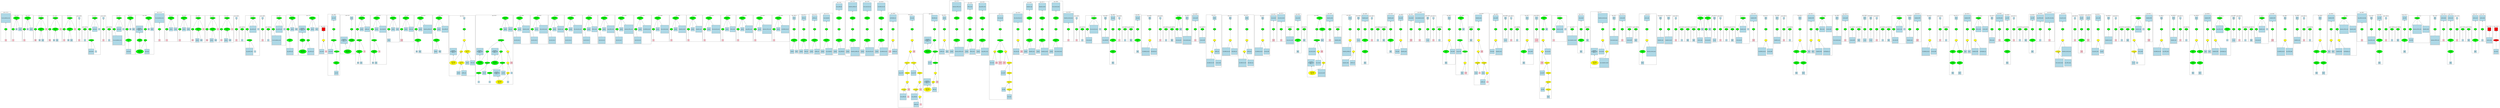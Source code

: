 strict graph "" {
	graph [bb="0,0,40677,1746",
		newrank=true
	];
	node [label="\N"];
	{
		graph [rank=same,
			rankdir=LR
		];
		rank2	[height=0.5,
			label="",
			pos="1.5,1274",
			style=invis,
			width=0.013889];
		340	[fillcolor=green,
			height=0.5,
			label="=",
			pos="91.5,1274",
			style="filled,bold",
			width=0.75];
		rank2 -- 340	[pos="2.2031,1274 22.9,1274 43.596,1274 64.292,1274",
			style=invis];
		344	[fillcolor=green,
			height=0.5,
			label="=",
			pos="214.5,1274",
			style="filled,bold",
			width=0.75];
		340 -- 344	[pos="118.89,1274 141.67,1274 164.45,1274 187.24,1274",
			style=invis];
		349	[fillcolor=green,
			height=0.5,
			label="=",
			pos="414.5,1274",
			style="filled,bold",
			width=0.75];
		344 -- 349	[pos="217.83,1292.1 222.81,1313.3 234.43,1347.5 259.5,1363 279.75,1375.4 346.08,1375.1 366.5,1363 392.28,1347.6 405.03,1313 410.66,1291.8",
			style=invis];
		354	[fillcolor=green,
			height=0.5,
			label="=",
			pos="614.5,1274",
			style="filled,bold",
			width=0.75];
		349 -- 354	[pos="417.83,1292.1 422.81,1313.3 434.43,1347.5 459.5,1363 479.75,1375.4 546.08,1375.1 566.5,1363 592.28,1347.6 605.03,1313 610.66,1291.8",
			style=invis];
		361	[fillcolor=green,
			height=0.5,
			label="=",
			pos="860.5,1274",
			style="filled,bold",
			width=0.75];
		354 -- 361	[pos="617.83,1292.1 622.81,1313.3 634.43,1347.5 659.5,1363 688.46,1380.8 783.3,1380.4 812.5,1363 838.28,1347.6 851.03,1313 856.66,1291.8",
			style=invis];
		368	[fillcolor=green,
			height=0.5,
			label="=",
			pos="1106.5,1274",
			style="filled,bold",
			width=0.75];
		361 -- 368	[pos="863.83,1292.1 868.81,1313.3 880.43,1347.5 905.5,1363 934.46,1380.8 1029.3,1380.4 1058.5,1363 1084.3,1347.6 1097,1313 1102.7,1291.8",
			style=invis];
		377	[fillcolor=green,
			height=0.5,
			label="=",
			pos="1356.5,1274",
			style="filled,bold",
			width=0.75];
		368 -- 377	[pos="1109.8,1292.1 1114.8,1313.3 1126.4,1347.5 1151.5,1363 1180.5,1380.8 1275,1379.9 1304.5,1363 1331,1347.7 1345.3,1313.1 1351.9,1291.8",
			style=invis];
		383	[fillcolor=green,
			height=0.5,
			label="p++",
			pos="1447.5,1274",
			style="filled,bold",
			width=0.75];
		377 -- 383	[pos="1383.5,1274 1395.7,1274 1407.8,1274 1420,1274",
			style=invis];
		385	[fillcolor=green,
			height=0.5,
			label="=",
			pos="1533.5,1274",
			style="filled,bold",
			width=0.75];
		383 -- 385	[pos="1474.7,1274 1485.3,1274 1495.8,1274 1506.4,1274",
			style=invis];
		394	[fillcolor=green,
			height=0.5,
			label="=",
			pos="1765.5,1274",
			style="filled,bold",
			width=0.75];
		385 -- 394	[pos="1537,1292.1 1542.2,1313.4 1554.2,1347.6 1579.5,1363 1604.9,1378.4 1687.7,1377.8 1713.5,1363 1740,1347.7 1754.3,1313.1 1760.9,1291.8",
			style=invis];
		400	[fillcolor=green,
			height=0.5,
			label="p++",
			pos="1856.5,1274",
			style="filled,bold",
			width=0.75];
		394 -- 400	[pos="1792.5,1274 1804.7,1274 1816.8,1274 1829,1274",
			style=invis];
		402	[fillcolor=green,
			height=0.5,
			label="+=",
			pos="1942.5,1274",
			style="filled,bold",
			width=0.75];
		400 -- 402	[pos="1883.7,1274 1894.3,1274 1904.8,1274 1915.4,1274",
			style=invis];
		407	[fillcolor=green,
			height=0.5,
			label="=",
			pos="2170.5,1274",
			style="filled,bold",
			width=0.75];
		402 -- 407	[pos="1946,1292.1 1951.2,1313.4 1963.2,1347.6 1988.5,1363 2013.9,1378.4 2096.9,1378.2 2122.5,1363 2148.3,1347.6 2161,1313 2166.7,1291.8",
			style=invis];
		413	[fillcolor=green,
			height=0.5,
			label="=",
			pos="2484.5,1274",
			style="filled,bold",
			width=0.75];
		407 -- 413	[pos="2173.8,1292.1 2178.8,1313.3 2190.4,1347.5 2215.5,1363 2236.7,1376 2418.3,1376 2439.5,1363 2464.6,1347.5 2476.2,1313.3 2481.2,1292.1",
			style=invis];
		437	[fillcolor=green,
			height=0.5,
			label="=",
			pos="2725.5,1274",
			style="filled,bold",
			width=0.75];
		413 -- 437	[pos="2487.8,1292.1 2492.8,1313.3 2504.4,1347.5 2529.5,1363 2568.5,1386.9 2590,1380 2632.5,1363 2668.8,1348.4 2698.9,1312.1 2714.4,1290.7",
			style=invis];
		441	[fillcolor=green,
			height=0.5,
			label="=",
			pos="2848.5,1274",
			style="filled,bold",
			width=0.75];
		437 -- 441	[pos="2752.9,1274 2775.7,1274 2798.5,1274 2821.2,1274",
			style=invis];
		446	[fillcolor=green,
			height=0.5,
			label="=",
			pos="3066.5,1274",
			style="filled,bold",
			width=0.75];
		441 -- 446	[pos="2851.8,1292.1 2856.8,1313.3 2868.4,1347.5 2893.5,1363 2917.2,1377.5 2994.6,1377.2 3018.5,1363 3044.3,1347.6 3057,1313 3062.7,1291.8",
			style=invis];
		451	[fillcolor=green,
			height=0.5,
			label="=",
			pos="3284.5,1274",
			style="filled,bold",
			width=0.75];
		446 -- 451	[pos="3069.8,1292.1 3074.8,1313.3 3086.4,1347.5 3111.5,1363 3135.2,1377.5 3212.6,1377.2 3236.5,1363 3262.3,1347.6 3275,1313 3280.7,1291.8",
			style=invis];
		458	[fillcolor=green,
			height=0.5,
			label="=",
			pos="3530.5,1274",
			style="filled,bold",
			width=0.75];
		451 -- 458	[pos="3287.8,1292.1 3292.8,1313.3 3304.4,1347.5 3329.5,1363 3358.5,1380.8 3453.3,1380.4 3482.5,1363 3508.3,1347.6 3521,1313 3526.7,1291.8",
			style=invis];
		465	[fillcolor=green,
			height=0.5,
			label="=",
			pos="3776.5,1274",
			style="filled,bold",
			width=0.75];
		458 -- 465	[pos="3533.8,1292.1 3538.8,1313.3 3550.4,1347.5 3575.5,1363 3604.5,1380.8 3699.3,1380.4 3728.5,1363 3754.3,1347.6 3767,1313 3772.7,1291.8",
			style=invis];
		474	[fillcolor=green,
			height=0.5,
			label="=",
			pos="4026.5,1274",
			style="filled,bold",
			width=0.75];
		465 -- 474	[pos="3779.8,1292.1 3784.8,1313.3 3796.4,1347.5 3821.5,1363 3850.5,1380.8 3945,1379.9 3974.5,1363 4001,1347.7 4015.3,1313.1 4021.9,1291.8",
			style=invis];
		480	[fillcolor=green,
			height=0.5,
			label="p++",
			pos="4117.5,1274",
			style="filled,bold",
			width=0.75];
		474 -- 480	[pos="4053.5,1274 4065.7,1274 4077.8,1274 4090,1274",
			style=invis];
		482	[fillcolor=green,
			height=0.5,
			label="=",
			pos="4203.5,1274",
			style="filled,bold",
			width=0.75];
		480 -- 482	[pos="4144.7,1274 4155.3,1274 4165.8,1274 4176.4,1274",
			style=invis];
		491	[fillcolor=green,
			height=0.5,
			label="=",
			pos="4459.5,1274",
			style="filled,bold",
			width=0.75];
		482 -- 491	[pos="4207,1292.1 4212.2,1313.4 4224.2,1347.6 4249.5,1363 4279.5,1381.2 4377,1380.4 4407.5,1363 4434,1347.7 4448.3,1313.1 4454.9,1291.8",
			style=invis];
		497	[fillcolor=green,
			height=0.5,
			label="p++",
			pos="4550.5,1274",
			style="filled,bold",
			width=0.75];
		491 -- 497	[pos="4486.5,1274 4498.7,1274 4510.8,1274 4523,1274",
			style=invis];
		499	[fillcolor=green,
			height=0.5,
			label="+=",
			pos="4636.5,1274",
			style="filled,bold",
			width=0.75];
		497 -- 499	[pos="4577.7,1274 4588.3,1274 4598.8,1274 4609.4,1274",
			style=invis];
		504	[fillcolor=green,
			height=0.5,
			label="=",
			pos="4888.5,1274",
			style="filled,bold",
			width=0.75];
		499 -- 504	[pos="4640,1292.1 4645.2,1313.4 4657.2,1347.6 4682.5,1363 4712.5,1381.2 4810.4,1380.9 4840.5,1363 4866.3,1347.6 4879,1313 4884.7,1291.8",
			style=invis];
		510	[fillcolor=green,
			height=0.5,
			label="=",
			pos="5220.5,1274",
			style="filled,bold",
			width=0.75];
		504 -- 510	[pos="4891.8,1292.1 4896.8,1313.3 4908.4,1347.5 4933.5,1363 4956.4,1377 5152.6,1377 5175.5,1363 5200.6,1347.5 5212.2,1313.3 5217.2,1292.1",
			style=invis];
		542	[fillcolor=red,
			height=0.65278,
			label="\<ret\>",
			pos="5474.5,1274",
			shape=square,
			style="filled,bold",
			width=0.65278];
		510 -- 542	[pos="5223.8,1292.1 5228.8,1313.3 5240.4,1347.5 5265.5,1363 5288.4,1377 5361.7,1373.3 5386.5,1363 5418,1349.8 5443.9,1319.3 5459.3,1297.7",
			style=invis];
		576	[fillcolor=green,
			height=0.5,
			label="=",
			pos="5645.5,1274",
			style="filled,bold",
			width=0.75];
		542 -- 576	[pos="5498.2,1274 5538.3,1274 5578.4,1274 5618.5,1274",
			style=invis];
		607	[fillcolor=green,
			height=0.5,
			label="=",
			pos="5931.5,1274",
			style="filled,bold",
			width=0.75];
		576 -- 607	[pos="5672.6,1274 5749.9,1274 5827.2,1274 5904.4,1274",
			style=invis];
		617	[fillcolor=green,
			height=0.5,
			label="=",
			pos="6031.5,1274",
			style="filled,bold",
			width=0.75];
		607 -- 617	[pos="5958.8,1274 5974,1274 5989.1,1274 6004.3,1274",
			style=invis];
		626	[fillcolor=green,
			height=0.5,
			label="=",
			pos="6283.5,1274",
			style="filled,bold",
			width=0.75];
		617 -- 626	[pos="6035,1292.1 6040.2,1313.4 6052.2,1347.6 6077.5,1363 6107.5,1381.2 6205.4,1380.9 6235.5,1363 6261.3,1347.6 6274,1313 6279.7,1291.8",
			style=invis];
		635	[fillcolor=green,
			height=0.5,
			label="=",
			pos="6556.5,1274",
			style="filled,bold",
			width=0.75];
		626 -- 635	[pos="6287,1292.1 6292.2,1313.4 6304.2,1347.6 6329.5,1363 6363.5,1383.6 6474.3,1383.3 6508.5,1363 6534.3,1347.6 6547,1313 6552.7,1291.8",
			style=invis];
		640	[fillcolor=green,
			height=0.5,
			label="=",
			pos="6775.5,1274",
			style="filled,bold",
			width=0.75];
		635 -- 640	[pos="6560,1292.1 6565.2,1313.4 6577.2,1347.6 6602.5,1363 6626.2,1377.4 6703.6,1377.2 6727.5,1363 6753.3,1347.6 6766,1313 6771.7,1291.8",
			style=invis];
		645	[fillcolor=green,
			height=0.5,
			label="=",
			pos="7019.5,1274",
			style="filled,bold",
			width=0.75];
		640 -- 645	[pos="6779,1292.1 6784.2,1313.4 6796.2,1347.6 6821.5,1363 6850,1380.3 6942.9,1380 6971.5,1363 6997.3,1347.6 7010,1313 7015.7,1291.8",
			style=invis];
		652	[fillcolor=green,
			height=0.5,
			label="=",
			pos="7322.5,1274",
			style="filled,bold",
			width=0.75];
		645 -- 652	[pos="7023,1292.1 7028.2,1313.4 7040.2,1347.6 7065.5,1363 7105.2,1387.1 7234.6,1386.8 7274.5,1363 7300.3,1347.6 7313,1313 7318.7,1291.8",
			style=invis];
		659	[fillcolor=green,
			height=0.5,
			label="=",
			pos="7796.5,1274",
			style="filled,bold",
			width=0.75];
		652 -- 659	[pos="7326,1292.1 7331.2,1313.4 7343.2,1347.6 7368.5,1363 7401.9,1383.3 7506,1369.6 7544.5,1363 7633,1347.8 7731.7,1304.7 7774.6,1284.6",
			style=invis];
		672	[fillcolor=green,
			height=0.5,
			label="=",
			pos="8394.5,1274",
			style="filled,bold",
			width=0.75];
		659 -- 672	[pos="7823.7,1274 8004.9,1274 8186.2,1274 8367.5,1274",
			style=invis];
		702	[fillcolor=green,
			height=0.5,
			label="=",
			pos="8638.5,1274",
			style="filled,bold",
			width=0.75];
		672 -- 702	[pos="8398,1292.1 8403.2,1313.4 8415.2,1347.6 8440.5,1363 8469,1380.3 8561.9,1380 8590.5,1363 8616.3,1347.6 8629,1313 8634.7,1291.8",
			style=invis];
		707	[fillcolor=green,
			height=0.5,
			label="=",
			pos="8918.5,1274",
			style="filled,bold",
			width=0.75];
		702 -- 707	[pos="8642,1292.1 8647.2,1313.4 8659.2,1347.6 8684.5,1363 8719.8,1384.4 8835,1384.1 8870.5,1363 8896.3,1347.6 8909,1313 8914.7,1291.8",
			style=invis];
		712	[fillcolor=green,
			height=0.5,
			label="=",
			pos="9212.5,1274",
			style="filled,bold",
			width=0.75];
		707 -- 712	[pos="8922,1292.1 8927.2,1313.4 8939.2,1347.6 8964.5,1363 9002.5,1386.1 9126.3,1385.7 9164.5,1363 9190.3,1347.6 9203,1313 9208.7,1291.8",
			style=invis];
		717	[fillcolor=green,
			height=0.5,
			label="=",
			pos="9481.5,1274",
			style="filled,bold",
			width=0.75];
		712 -- 717	[pos="9216,1292.1 9221.2,1313.4 9233.2,1347.6 9258.5,1363 9291.7,1383.2 9400.1,1382.9 9433.5,1363 9459.3,1347.6 9472,1313 9477.7,1291.8",
			style=invis];
		722	[fillcolor=green,
			height=0.5,
			label="=",
			pos="9778.5,1274",
			style="filled,bold",
			width=0.75];
		717 -- 722	[pos="9485,1292.1 9490.2,1313.4 9502.2,1347.6 9527.5,1363 9566,1386.4 9691.8,1386.1 9730.5,1363 9756.3,1347.6 9769,1313 9774.7,1291.8",
			style=invis];
		727	[fillcolor=green,
			height=0.5,
			label="=",
			pos="10036,1274",
			style="filled,bold",
			width=0.75];
		722 -- 727	[pos="9782,1292.1 9787.2,1313.4 9799.2,1347.6 9824.5,1363 9855.6,1381.9 9957.2,1381.6 9988.5,1363 10014,1347.6 10027,1313 10033,1291.8",
			style=invis];
		732	[fillcolor=green,
			height=0.5,
			label="=",
			pos="10320,1274",
			style="filled,bold",
			width=0.75];
		727 -- 732	[pos="10040,1292.1 10045,1313.4 10057,1347.6 10082,1363 10119,1384.9 10236,1384.6 10272,1363 10298,1347.6 10311,1313 10317,1291.8",
			style=invis];
		737	[fillcolor=green,
			height=0.5,
			label="=",
			pos="10634,1274",
			style="filled,bold",
			width=0.75];
		732 -- 737	[pos="10324,1292.1 10329,1313.4 10341,1347.6 10366,1363 10387,1375.7 10566,1375.5 10586,1363 10612,1347.6 10625,1313 10631,1291.8",
			style=invis];
		753	[fillcolor=green,
			height=0.5,
			label="=",
			pos="10926,1274",
			style="filled,bold",
			width=0.75];
		737 -- 753	[pos="10638,1292.1 10643,1313.4 10655,1347.6 10680,1363 10718,1385.7 10840,1385.4 10878,1363 10903,1347.6 10916,1313 10922,1291.8",
			style=invis];
		758	[fillcolor=green,
			height=0.5,
			label="=",
			pos="11220,1274",
			style="filled,bold",
			width=0.75];
		753 -- 758	[pos="10929,1292.1 10934,1313.4 10946,1347.6 10972,1363 11009,1386.1 11133,1385.7 11172,1363 11197,1347.6 11210,1313 11216,1291.8",
			style=invis];
		763	[fillcolor=green,
			height=0.5,
			label="=",
			pos="11500,1274",
			style="filled,bold",
			width=0.75];
		758 -- 763	[pos="11223,1292.1 11228,1313.4 11240,1347.6 11266,1363 11301,1384.4 11416,1384.1 11452,1363 11477,1347.6 11490,1313 11496,1291.8",
			style=invis];
		768	[fillcolor=green,
			height=0.5,
			label="=",
			pos="11768,1274",
			style="filled,bold",
			width=0.75];
		763 -- 768	[pos="11503,1292.1 11508,1313.4 11520,1347.6 11546,1363 11579,1383.2 11687,1382.9 11720,1363 11746,1347.6 11759,1313 11765,1291.8",
			style=invis];
		773	[fillcolor=green,
			height=0.5,
			label="=",
			pos="12066,1274",
			style="filled,bold",
			width=0.75];
		768 -- 773	[pos="11772,1292.1 11777,1313.4 11789,1347.6 11814,1363 11853,1386.4 11979,1386.1 12018,1363 12043,1347.6 12056,1313 12062,1291.8",
			style=invis];
		778	[fillcolor=green,
			height=0.5,
			label="=",
			pos="12324,1274",
			style="filled,bold",
			width=0.75];
		773 -- 778	[pos="12069,1292.1 12074,1313.4 12086,1347.6 12112,1363 12143,1381.9 12244,1381.6 12276,1363 12301,1347.6 12314,1313 12320,1291.8",
			style=invis];
		783	[fillcolor=green,
			height=0.5,
			label="=",
			pos="12608,1274",
			style="filled,bold",
			width=0.75];
		778 -- 783	[pos="12327,1292.1 12332,1313.4 12344,1347.6 12370,1363 12406,1384.9 12523,1384.6 12560,1363 12585,1347.6 12598,1313 12604,1291.8",
			style=invis];
		788	[fillcolor=green,
			height=0.5,
			label="=",
			pos="12922,1274",
			style="filled,bold",
			width=0.75];
		783 -- 788	[pos="12611,1292.1 12616,1313.4 12628,1347.6 12654,1363 12674,1375.7 12853,1375.5 12874,1363 12899,1347.6 12912,1313 12918,1291.8",
			style=invis];
		804	[fillcolor=green,
			height=0.5,
			label="=",
			pos="13246,1274",
			style="filled,bold",
			width=0.75];
		788 -- 804	[pos="12925,1292.1 12930,1313.4 12942,1347.6 12968,1363 13005,1385.7 13124,1380.5 13164,1363 13198,1348.3 13224,1312.4 13237,1291",
			style=invis];
		810	[fillcolor=green,
			height=0.5,
			label="=",
			pos="13404,1274",
			style="filled,bold",
			width=0.75];
		804 -- 810	[pos="13274,1274 13308,1274 13343,1274 13377,1274",
			style=invis];
		816	[fillcolor=green,
			height=0.5,
			label="=",
			pos="13578,1274",
			style="filled,bold",
			width=0.75];
		810 -- 816	[pos="13432,1274 13472,1274 13511,1274 13551,1274",
			style=invis];
		822	[fillcolor=green,
			height=0.5,
			label="=",
			pos="13768,1274",
			style="filled,bold",
			width=0.75];
		816 -- 822	[pos="13606,1274 13651,1274 13696,1274 13741,1274",
			style=invis];
		828	[fillcolor=green,
			height=0.5,
			label="=",
			pos="13968,1274",
			style="filled,bold",
			width=0.75];
		822 -- 828	[pos="13796,1274 13844,1274 13893,1274 13941,1274",
			style=invis];
		835	[fillcolor=green,
			height=0.5,
			label="=",
			pos="14182,1274",
			style="filled,bold",
			width=0.75];
		828 -- 835	[pos="13996,1274 14049,1274 14102,1274 14155,1274",
			style=invis];
		842	[fillcolor=green,
			height=0.5,
			label="=",
			pos="14410,1274",
			style="filled,bold",
			width=0.75];
		835 -- 842	[pos="14210,1274 14268,1274 14326,1274 14383,1274",
			style=invis];
		849	[fillcolor=green,
			height=0.5,
			label="=",
			pos="14632,1274",
			style="filled,bold",
			width=0.75];
		842 -- 849	[pos="14438,1274 14494,1274 14549,1274 14605,1274",
			style=invis];
		892	[fillcolor=green,
			height=0.5,
			label="=",
			pos="14822,1274",
			style="filled,bold",
			width=0.75];
		849 -- 892	[pos="14660,1274 14705,1274 14750,1274 14795,1274",
			style=invis];
		910	[fillcolor=green,
			height=0.5,
			label="=",
			pos="15140,1274",
			style="filled,bold",
			width=0.75];
		892 -- 910	[pos="14850,1274 14937,1274 15025,1274 15112,1274",
			style=invis];
		934	[fillcolor=green,
			height=0.5,
			label="=",
			pos="15500,1274",
			style="filled,bold",
			width=0.75];
		910 -- 934	[pos="15167,1274 15268,1274 15370,1274 15472,1274",
			style=invis];
		957	[fillcolor=green,
			height=0.5,
			label="=",
			pos="15662,1274",
			style="filled,bold",
			width=0.75];
		934 -- 957	[pos="15527,1274 15563,1274 15599,1274 15635,1274",
			style=invis];
		963	[fillcolor=green,
			height=0.5,
			label="=",
			pos="15862,1274",
			style="filled,bold",
			width=0.75];
		957 -- 963	[pos="15690,1274 15738,1274 15787,1274 15835,1274",
			style=invis];
		970	[fillcolor=green,
			height=0.5,
			label="=",
			pos="16076,1274",
			style="filled,bold",
			width=0.75];
		963 -- 970	[pos="15890,1274 15943,1274 15996,1274 16049,1274",
			style=invis];
		977	[fillcolor=green,
			height=0.5,
			label="=",
			pos="16276,1274",
			style="filled,bold",
			width=0.75];
		970 -- 977	[pos="16104,1274 16152,1274 16200,1274 16248,1274",
			style=invis];
		984	[fillcolor=green,
			height=0.5,
			label="=",
			pos="16566,1274",
			style="filled,bold",
			width=0.75];
		977 -- 984	[pos="16303,1274 16381,1274 16460,1274 16538,1274",
			style=invis];
		1002	[fillcolor=green,
			height=0.5,
			label="=",
			pos="16856,1274",
			style="filled,bold",
			width=0.75];
		984 -- 1002	[pos="16593,1274 16672,1274 16751,1274 16829,1274",
			style=invis];
		1008	[fillcolor=green,
			height=0.5,
			label="=",
			pos="17040,1274",
			style="filled,bold",
			width=0.75];
		1002 -- 1008	[pos="16884,1274 16927,1274 16970,1274 17013,1274",
			style=invis];
		1015	[fillcolor=green,
			height=0.5,
			label="=",
			pos="17244,1274",
			style="filled,bold",
			width=0.75];
		1008 -- 1015	[pos="17068,1274 17117,1274 17167,1274 17216,1274",
			style=invis];
		1022	[fillcolor=green,
			height=0.5,
			label="=",
			pos="17458,1274",
			style="filled,bold",
			width=0.75];
		1015 -- 1022	[pos="17271,1274 17324,1274 17378,1274 17431,1274",
			style=invis];
		1041	[fillcolor=green,
			height=0.5,
			label="=",
			pos="17654,1274",
			style="filled,bold",
			width=0.75];
		1022 -- 1041	[pos="17486,1274 17533,1274 17580,1274 17627,1274",
			style=invis];
		1074	[fillcolor=green,
			height=0.5,
			label="=",
			pos="17782,1274",
			style="filled,bold",
			width=0.75];
		1041 -- 1074	[pos="17682,1274 17706,1274 17731,1274 17755,1274",
			style=invis];
		1080	[fillcolor=green,
			height=0.5,
			label="p++",
			pos="17874,1274",
			style="filled,bold",
			width=0.75];
		1074 -- 1080	[pos="17810,1274 17822,1274 17834,1274 17846,1274",
			style=invis];
		1082	[fillcolor=green,
			height=0.5,
			label="=",
			pos="17960,1274",
			style="filled,bold",
			width=0.75];
		1080 -- 1082	[pos="17901,1274 17911,1274 17922,1274 17932,1274",
			style=invis];
		1087	[fillcolor=green,
			height=0.5,
			label="=",
			pos="18258,1274",
			style="filled,bold",
			width=0.75];
		1082 -- 1087	[pos="17963,1292.1 17968,1313.4 17980,1347.6 18006,1363 18040,1384 18151,1380.6 18188,1363 18218,1348.1 18239,1312.7 18250,1291.3",
			style=invis];
		1090	[fillcolor=green,
			height=0.5,
			label="=",
			pos="18378,1274",
			style="filled,bold",
			width=0.75];
		1087 -- 1090	[pos="18285,1274 18307,1274 18328,1274 18350,1274",
			style=invis];
		1097	[fillcolor=green,
			height=0.5,
			label="=",
			pos="18480,1274",
			style="filled,bold",
			width=0.75];
		1090 -- 1097	[pos="18405,1274 18420,1274 18436,1274 18452,1274",
			style=invis];
		1104	[fillcolor=green,
			height=0.5,
			label="p++",
			pos="18570,1274",
			style="filled,bold",
			width=0.75];
		1097 -- 1104	[pos="18507,1274 18519,1274 18531,1274 18543,1274",
			style=invis];
		1106	[fillcolor=green,
			height=0.5,
			label="p++",
			pos="18664,1274",
			style="filled,bold",
			width=0.75];
		1104 -- 1106	[pos="18598,1274 18611,1274 18624,1274 18637,1274",
			style=invis];
		1114	[fillcolor=green,
			height=0.5,
			label="=",
			pos="18770,1274",
			style="filled,bold",
			width=0.75];
		1106 -- 1114	[pos="18692,1274 18709,1274 18726,1274 18743,1274",
			style=invis];
		1178	[fillcolor=green,
			height=0.5,
			label="=",
			pos="18964,1274",
			style="filled,bold",
			width=0.75];
		1114 -- 1178	[pos="18798,1274 18844,1274 18891,1274 18937,1274",
			style=invis];
		1185	[fillcolor=green,
			height=0.5,
			label="=",
			pos="19130,1274",
			style="filled,bold",
			width=0.75];
		1178 -- 1185	[pos="18992,1274 19029,1274 19066,1274 19103,1274",
			style=invis];
		1192	[fillcolor=green,
			height=0.5,
			label="p++",
			pos="19222,1274",
			style="filled,bold",
			width=0.75];
		1185 -- 1192	[pos="19158,1274 19170,1274 19182,1274 19194,1274",
			style=invis];
		1194	[fillcolor=green,
			height=0.5,
			label="p++",
			pos="19316,1274",
			style="filled,bold",
			width=0.75];
		1192 -- 1194	[pos="19249,1274 19262,1274 19275,1274 19288,1274",
			style=invis];
		1202	[fillcolor=green,
			height=0.5,
			label="=",
			pos="19402,1274",
			style="filled,bold",
			width=0.75];
		1194 -- 1202	[pos="19343,1274 19353,1274 19364,1274 19374,1274",
			style=invis];
		1206	[fillcolor=green,
			height=0.5,
			label="=",
			pos="19568,1274",
			style="filled,bold",
			width=0.75];
		1202 -- 1206	[pos="19405,1292.1 19410,1313.3 19421,1347.5 19446,1363 19490,1389.7 19538,1323.7 19558,1291",
			style=invis];
		1211	[fillcolor=green,
			height=0.5,
			label="=",
			pos="19696,1274",
			style="filled,bold",
			width=0.75];
		1206 -- 1211	[pos="19594,1274 19619,1274 19644,1274 19668,1274",
			style=invis];
		1217	[fillcolor=green,
			height=0.5,
			label="p++",
			pos="19806,1274",
			style="filled,bold",
			width=0.75];
		1211 -- 1217	[pos="19723,1274 19741,1274 19760,1274 19778,1274",
			style=invis];
		1225	[fillcolor=green,
			height=0.5,
			label="=",
			pos="19994,1274",
			style="filled,bold",
			width=0.75];
		1217 -- 1225	[pos="19833,1274 19877,1274 19922,1274 19966,1274",
			style=invis];
		1232	[fillcolor=green,
			height=0.5,
			label="=",
			pos="20244,1274",
			style="filled,bold",
			width=0.75];
		1225 -- 1232	[pos="20021,1274 20086,1274 20151,1274 20216,1274",
			style=invis];
		1238	[fillcolor=green,
			height=0.5,
			label="=",
			pos="20504,1274",
			style="filled,bold",
			width=0.75];
		1232 -- 1238	[pos="20271,1274 20339,1274 20408,1274 20477,1274",
			style=invis];
		1245	[fillcolor=green,
			height=0.5,
			label="=",
			pos="20756,1274",
			style="filled,bold",
			width=0.75];
		1238 -- 1245	[pos="20532,1274 20597,1274 20663,1274 20729,1274",
			style=invis];
		1250	[fillcolor=green,
			height=0.5,
			label="=",
			pos="20926,1274",
			style="filled,bold",
			width=0.75];
		1245 -- 1250	[pos="20784,1274 20822,1274 20861,1274 20899,1274",
			style=invis];
		1253	[fillcolor=green,
			height=0.5,
			label="=",
			pos="21048,1274",
			style="filled,bold",
			width=0.75];
		1250 -- 1253	[pos="20954,1274 20976,1274 20999,1274 21021,1274",
			style=invis];
		1268	[fillcolor=green,
			height=0.5,
			label="p++",
			pos="21184,1274",
			style="filled,bold",
			width=0.75];
		1253 -- 1268	[pos="21076,1274 21103,1274 21130,1274 21157,1274",
			style=invis];
		1270	[fillcolor=green,
			height=0.5,
			label="+=",
			pos="21312,1274",
			style="filled,bold",
			width=0.75];
		1268 -- 1270	[pos="21212,1274 21236,1274 21260,1274 21284,1274",
			style=invis];
		1274	[fillcolor=green,
			height=0.5,
			label="p++",
			pos="21414,1274",
			style="filled,bold",
			width=0.75];
		1270 -- 1274	[pos="21339,1274 21354,1274 21370,1274 21386,1274",
			style=invis];
		1276	[fillcolor=green,
			height=0.5,
			label="=",
			pos="21610,1274",
			style="filled,bold",
			width=0.75];
		1274 -- 1276	[pos="21441,1274 21488,1274 21536,1274 21583,1274",
			style=invis];
		1292	[fillcolor=green,
			height=0.5,
			label="=",
			pos="21824,1274",
			style="filled,bold",
			width=0.75];
		1276 -- 1292	[pos="21614,1292.1 21619,1313.3 21630,1347.5 21656,1363 21692,1385.5 21714,1381.5 21752,1363 21784,1348.1 21806,1312.7 21816,1291.3",
			style=invis];
		1298	[fillcolor=green,
			height=0.5,
			label="p++",
			pos="21950,1274",
			style="filled,bold",
			width=0.75];
		1292 -- 1298	[pos="21852,1274 21876,1274 21899,1274 21923,1274",
			style=invis];
		1301	[fillcolor=green,
			height=0.5,
			label="=",
			pos="22146,1274",
			style="filled,bold",
			width=0.75];
		1298 -- 1301	[pos="21978,1274 22025,1274 22072,1274 22119,1274",
			style=invis];
		1308	[fillcolor=green,
			height=0.5,
			label="=",
			pos="22284,1274",
			style="filled,bold",
			width=0.75];
		1301 -- 1308	[pos="22174,1274 22202,1274 22229,1274 22257,1274",
			style=invis];
		1311	[fillcolor=green,
			height=0.5,
			label="=",
			pos="22388,1274",
			style="filled,bold",
			width=0.75];
		1308 -- 1311	[pos="22312,1274 22328,1274 22345,1274 22361,1274",
			style=invis];
		1318	[fillcolor=green,
			height=0.5,
			label="=",
			pos="22496,1274",
			style="filled,bold",
			width=0.75];
		1311 -- 1318	[pos="22416,1274 22433,1274 22451,1274 22468,1274",
			style=invis];
		1325	[fillcolor=green,
			height=0.5,
			label="p++",
			pos="22590,1274",
			style="filled,bold",
			width=0.75];
		1318 -- 1325	[pos="22523,1274 22536,1274 22549,1274 22562,1274",
			style=invis];
		1327	[fillcolor=green,
			height=0.5,
			label="p++",
			pos="22684,1274",
			style="filled,bold",
			width=0.75];
		1325 -- 1327	[pos="22617,1274 22630,1274 22643,1274 22656,1274",
			style=invis];
		1335	[fillcolor=green,
			height=0.5,
			label="=",
			pos="22790,1274",
			style="filled,bold",
			width=0.75];
		1327 -- 1335	[pos="22711,1274 22728,1274 22746,1274 22763,1274",
			style=invis];
		1339	[fillcolor=green,
			height=0.5,
			label="=",
			pos="22948,1274",
			style="filled,bold",
			width=0.75];
		1335 -- 1339	[pos="22818,1274 22852,1274 22887,1274 22921,1274",
			style=invis];
		1364	[fillcolor=green,
			height=0.5,
			label="=",
			pos="23110,1274",
			style="filled,bold",
			width=0.75];
		1339 -- 1364	[pos="22976,1274 23012,1274 23047,1274 23083,1274",
			style=invis];
		1367	[fillcolor=green,
			height=0.5,
			label="=",
			pos="23246,1274",
			style="filled,bold",
			width=0.75];
		1364 -- 1367	[pos="23138,1274 23165,1274 23192,1274 23219,1274",
			style=invis];
		1370	[fillcolor=green,
			height=0.5,
			label="=",
			pos="23372,1274",
			style="filled,bold",
			width=0.75];
		1367 -- 1370	[pos="23274,1274 23297,1274 23321,1274 23344,1274",
			style=invis];
		1375	[fillcolor=green,
			height=0.5,
			label="=",
			pos="23462,1274",
			style="filled,bold",
			width=0.75];
		1370 -- 1375	[pos="23399,1274 23411,1274 23423,1274 23435,1274",
			style=invis];
		1381	[fillcolor=green,
			height=0.5,
			label="p++",
			pos="23556,1274",
			style="filled,bold",
			width=0.75];
		1375 -- 1381	[pos="23490,1274 23503,1274 23516,1274 23529,1274",
			style=invis];
		1384	[fillcolor=green,
			height=0.5,
			label="=",
			pos="23714,1274",
			style="filled,bold",
			width=0.75];
		1381 -- 1384	[pos="23584,1274 23618,1274 23652,1274 23686,1274",
			style=invis];
		1390	[fillcolor=green,
			height=0.5,
			label="=",
			pos="23886,1274",
			style="filled,bold",
			width=0.75];
		1384 -- 1390	[pos="23741,1274 23780,1274 23820,1274 23859,1274",
			style=invis];
		1399	[fillcolor=green,
			height=0.5,
			label="p++",
			pos="24068,1274",
			style="filled,bold",
			width=0.75];
		1390 -- 1399	[pos="23890,1292.1 23895,1313.3 23906,1347.5 23932,1363 23963,1382.5 23983,1381.5 24016,1363 24042,1347.7 24056,1313.1 24063,1291.8",
			style=invis];
		1401	[fillcolor=green,
			height=0.5,
			label="=",
			pos="24224,1274",
			style="filled,bold",
			width=0.75];
		1399 -- 1401	[pos="24095,1274 24129,1274 24162,1274 24196,1274",
			style=invis];
		1414	[fillcolor=green,
			height=0.5,
			label="=",
			pos="24486,1274",
			style="filled,bold",
			width=0.75];
		1401 -- 1414	[pos="24251,1274 24320,1274 24389,1274 24458,1274",
			style=invis];
		1419	[fillcolor=green,
			height=0.5,
			label="=",
			pos="24640,1274",
			style="filled,bold",
			width=0.75];
		1414 -- 1419	[pos="24513,1274 24546,1274 24579,1274 24612,1274",
			style=invis];
		1424	[fillcolor=green,
			height=0.5,
			label="=",
			pos="24730,1274",
			style="filled,bold",
			width=0.75];
		1419 -- 1424	[pos="24667,1274 24679,1274 24691,1274 24703,1274",
			style=invis];
		1430	[fillcolor=green,
			height=0.5,
			label="p++",
			pos="24824,1274",
			style="filled,bold",
			width=0.75];
		1424 -- 1430	[pos="24758,1274 24771,1274 24784,1274 24797,1274",
			style=invis];
		1433	[fillcolor=green,
			height=0.5,
			label="=",
			pos="24984,1274",
			style="filled,bold",
			width=0.75];
		1430 -- 1433	[pos="24852,1274 24886,1274 24921,1274 24956,1274",
			style=invis];
		1443	[fillcolor=green,
			height=0.5,
			label="=",
			pos="25134,1274",
			style="filled,bold",
			width=0.75];
		1433 -- 1443	[pos="25011,1274 25043,1274 25075,1274 25107,1274",
			style=invis];
		1446	[fillcolor=green,
			height=0.5,
			label="=",
			pos="25242,1274",
			style="filled,bold",
			width=0.75];
		1443 -- 1446	[pos="25162,1274 25179,1274 25197,1274 25214,1274",
			style=invis];
		1466	[fillcolor=green,
			height=0.5,
			label="=",
			pos="25420,1274",
			style="filled,bold",
			width=0.75];
		1446 -- 1466	[pos="25245,1292.1 25250,1313.3 25261,1347.5 25286,1363 25319,1383 25340,1382.5 25372,1363 25398,1347.6 25411,1313 25417,1291.8",
			style=invis];
		1471	[fillcolor=green,
			height=0.5,
			label="p++",
			pos="25722,1274",
			style="filled,bold",
			width=0.75];
		1466 -- 1471	[pos="25424,1292.1 25429,1313.3 25440,1347.5 25466,1363 25497,1382.2 25597,1376.8 25630,1363 25666,1348.4 25696,1312.1 25711,1290.7",
			style=invis];
		1473	[fillcolor=green,
			height=0.5,
			label="+=",
			pos="25862,1274",
			style="filled,bold",
			width=0.75];
		1471 -- 1473	[pos="25749,1274 25778,1274 25807,1274 25835,1274",
			style=invis];
		1477	[fillcolor=green,
			height=0.5,
			label="p++",
			pos="25964,1274",
			style="filled,bold",
			width=0.75];
		1473 -- 1477	[pos="25890,1274 25905,1274 25921,1274 25937,1274",
			style=invis];
		1482	[fillcolor=green,
			height=0.5,
			label="=",
			pos="26206,1274",
			style="filled,bold",
			width=0.75];
		1477 -- 1482	[pos="25992,1274 26054,1274 26117,1274 26179,1274",
			style=invis];
		1491	[fillcolor=green,
			height=0.5,
			label="=",
			pos="26386,1274",
			style="filled,bold",
			width=0.75];
		1482 -- 1491	[pos="26234,1274 26275,1274 26317,1274 26358,1274",
			style=invis];
		1496	[fillcolor=green,
			height=0.5,
			label="=",
			pos="26514,1274",
			style="filled,bold",
			width=0.75];
		1491 -- 1496	[pos="26412,1274 26437,1274 26462,1274 26486,1274",
			style=invis];
		1503	[fillcolor=green,
			height=0.5,
			label="p++",
			pos="26624,1274",
			style="filled,bold",
			width=0.75];
		1496 -- 1503	[pos="26541,1274 26559,1274 26578,1274 26596,1274",
			style=invis];
		1505	[fillcolor=green,
			height=0.5,
			label="p++",
			pos="26726,1274",
			style="filled,bold",
			width=0.75];
		1503 -- 1505	[pos="26651,1274 26666,1274 26682,1274 26698,1274",
			style=invis];
		1530	[fillcolor=green,
			height=0.5,
			label="=",
			pos="26900,1274",
			style="filled,bold",
			width=0.75];
		1505 -- 1530	[pos="26753,1274 26793,1274 26833,1274 26873,1274",
			style=invis];
		1536	[fillcolor=green,
			height=0.5,
			label="=",
			pos="27116,1274",
			style="filled,bold",
			width=0.75];
		1530 -- 1536	[pos="26928,1274 26981,1274 27035,1274 27088,1274",
			style=invis];
		1539	[fillcolor=green,
			height=0.5,
			label="=",
			pos="27242,1274",
			style="filled,bold",
			width=0.75];
		1536 -- 1539	[pos="27143,1274 27167,1274 27191,1274 27215,1274",
			style=invis];
		1544	[fillcolor=green,
			height=0.5,
			label="=",
			pos="27356,1274",
			style="filled,bold",
			width=0.75];
		1539 -- 1544	[pos="27270,1274 27289,1274 27309,1274 27328,1274",
			style=invis];
		1551	[fillcolor=green,
			height=0.5,
			label="p++",
			pos="27450,1274",
			style="filled,bold",
			width=0.75];
		1544 -- 1551	[pos="27383,1274 27396,1274 27409,1274 27422,1274",
			style=invis];
		1553	[fillcolor=green,
			height=0.5,
			label="p++",
			pos="27544,1274",
			style="filled,bold",
			width=0.75];
		1551 -- 1553	[pos="27477,1274 27490,1274 27503,1274 27516,1274",
			style=invis];
		1558	[fillcolor=green,
			height=0.5,
			label="p++",
			pos="27638,1274",
			style="filled,bold",
			width=0.75];
		1553 -- 1558	[pos="27571,1274 27584,1274 27597,1274 27610,1274",
			style=invis];
		1560	[fillcolor=green,
			height=0.5,
			label="+=",
			pos="27724,1274",
			style="filled,bold",
			width=0.75];
		1558 -- 1560	[pos="27665,1274 27675,1274 27686,1274 27696,1274",
			style=invis];
		1569	[fillcolor=green,
			height=0.5,
			label="=",
			pos="27856,1274",
			style="filled,bold",
			width=0.75];
		1560 -- 1569	[pos="27727,1292.1 27732,1313.3 27743,1347.5 27768,1363 27783,1372 27793,1371.8 27808,1363 27833,1347.6 27846,1313 27852,1291.8",
			style=invis];
		1574	[fillcolor=green,
			height=0.5,
			label="=",
			pos="27996,1274",
			style="filled,bold",
			width=0.75];
		1569 -- 1574	[pos="27859,1292.1 27864,1313.3 27875,1347.5 27900,1363 27915,1372 27924,1371.3 27940,1363 27967,1347.9 27983,1313.2 27990,1291.9",
			style=invis];
		1579	[fillcolor=green,
			height=0.5,
			label="=",
			pos="28090,1274",
			style="filled,bold",
			width=0.75];
		1574 -- 1579	[pos="28023,1274 28036,1274 28049,1274 28062,1274",
			style=invis];
		1585	[fillcolor=green,
			height=0.5,
			label="p++",
			pos="28184,1274",
			style="filled,bold",
			width=0.75];
		1579 -- 1585	[pos="28117,1274 28130,1274 28143,1274 28156,1274",
			style=invis];
		1591	[fillcolor=green,
			height=0.5,
			label="p++",
			pos="28278,1274",
			style="filled,bold",
			width=0.75];
		1585 -- 1591	[pos="28211,1274 28224,1274 28237,1274 28250,1274",
			style=invis];
		1594	[fillcolor=green,
			height=0.5,
			label="=",
			pos="28364,1274",
			style="filled,bold",
			width=0.75];
		1591 -- 1594	[pos="28305,1274 28315,1274 28326,1274 28336,1274",
			style=invis];
		1599	[fillcolor=green,
			height=0.5,
			label="=",
			pos="28636,1274",
			style="filled,bold",
			width=0.75];
		1594 -- 1599	[pos="28367,1292.1 28372,1313.4 28384,1347.6 28410,1363 28439,1380.7 28533,1377.7 28564,1363 28595,1348.1 28617,1312.7 28627,1291.3",
			style=invis];
		1602	[fillcolor=green,
			height=0.5,
			label="=",
			pos="28830,1274",
			style="filled,bold",
			width=0.75];
		1599 -- 1602	[pos="28663,1274 28709,1274 28756,1274 28803,1274",
			style=invis];
		1607	[fillcolor=green,
			height=0.5,
			label="=",
			pos="29008,1274",
			style="filled,bold",
			width=0.75];
		1602 -- 1607	[pos="28858,1274 28899,1274 28939,1274 28980,1274",
			style=invis];
		1612	[fillcolor=green,
			height=0.5,
			label="=",
			pos="29116,1274",
			style="filled,bold",
			width=0.75];
		1607 -- 1612	[pos="29034,1274 29052,1274 29070,1274 29088,1274",
			style=invis];
		1618	[fillcolor=green,
			height=0.5,
			label="p++",
			pos="29210,1274",
			style="filled,bold",
			width=0.75];
		1612 -- 1618	[pos="29143,1274 29156,1274 29169,1274 29182,1274",
			style=invis];
		1621	[fillcolor=green,
			height=0.5,
			label="=",
			pos="29372,1274",
			style="filled,bold",
			width=0.75];
		1618 -- 1621	[pos="29237,1274 29273,1274 29308,1274 29344,1274",
			style=invis];
		1630	[fillcolor=green,
			height=0.5,
			label="+=",
			pos="29554,1274",
			style="filled,bold",
			width=0.75];
		1621 -- 1630	[pos="29399,1274 29441,1274 29484,1274 29526,1274",
			style=invis];
		1635	[fillcolor=green,
			height=0.5,
			label="=",
			pos="29660,1274",
			style="filled,bold",
			width=0.75];
		1630 -- 1635	[pos="29581,1274 29598,1274 29615,1274 29632,1274",
			style=invis];
		1643	[fillcolor=green,
			height=0.5,
			label="=",
			pos="29980,1274",
			style="filled,bold",
			width=0.75];
		1635 -- 1643	[pos="29663,1292.1 29668,1313.3 29679,1347.5 29704,1363 29741,1385.4 29858,1380.2 29898,1363 29931,1348.3 29957,1312.4 29970,1291",
			style=invis];
		1648	[fillcolor=green,
			height=0.5,
			label="=",
			pos="30108,1274",
			style="filled,bold",
			width=0.75];
		1643 -- 1648	[pos="30006,1274 30031,1274 30056,1274 30080,1274",
			style=invis];
		1654	[fillcolor=green,
			height=0.5,
			label="p++",
			pos="30218,1274",
			style="filled,bold",
			width=0.75];
		1648 -- 1654	[pos="30135,1274 30153,1274 30172,1274 30190,1274",
			style=invis];
		1660	[fillcolor=green,
			height=0.5,
			label="p++",
			pos="30320,1274",
			style="filled,bold",
			width=0.75];
		1654 -- 1660	[pos="30245,1274 30260,1274 30276,1274 30292,1274",
			style=invis];
		1663	[fillcolor=green,
			height=0.5,
			label="=",
			pos="30414,1274",
			style="filled,bold",
			width=0.75];
		1660 -- 1663	[pos="30347,1274 30360,1274 30373,1274 30386,1274",
			style=invis];
		1683	[fillcolor=green,
			height=0.5,
			label="=",
			pos="30508,1274",
			style="filled,bold",
			width=0.75];
		1663 -- 1683	[pos="30441,1274 30454,1274 30467,1274 30480,1274",
			style=invis];
		1688	[fillcolor=green,
			height=0.5,
			label="=",
			pos="30602,1274",
			style="filled,bold",
			width=0.75];
		1683 -- 1688	[pos="30535,1274 30548,1274 30561,1274 30574,1274",
			style=invis];
		1694	[fillcolor=green,
			height=0.5,
			label="p++",
			pos="30696,1274",
			style="filled,bold",
			width=0.75];
		1688 -- 1694	[pos="30629,1274 30642,1274 30655,1274 30668,1274",
			style=invis];
		1700	[fillcolor=green,
			height=0.5,
			label="p++",
			pos="30790,1274",
			style="filled,bold",
			width=0.75];
		1694 -- 1700	[pos="30723,1274 30736,1274 30749,1274 30762,1274",
			style=invis];
		1703	[fillcolor=green,
			height=0.5,
			label="=",
			pos="30876,1274",
			style="filled,bold",
			width=0.75];
		1700 -- 1703	[pos="30817,1274 30827,1274 30838,1274 30848,1274",
			style=invis];
		1708	[fillcolor=green,
			height=0.5,
			label="=",
			pos="31146,1274",
			style="filled,bold",
			width=0.75];
		1703 -- 1708	[pos="30879,1292.1 30884,1313.4 30896,1347.6 30922,1363 30951,1380.7 31045,1377.9 31076,1363 31106,1348.1 31127,1312.7 31138,1291.3",
			style=invis];
		1711	[fillcolor=green,
			height=0.5,
			label="=",
			pos="31270,1274",
			style="filled,bold",
			width=0.75];
		1708 -- 1711	[pos="31173,1274 31196,1274 31219,1274 31242,1274",
			style=invis];
		1714	[fillcolor=green,
			height=0.5,
			label="=",
			pos="31464,1274",
			style="filled,bold",
			width=0.75];
		1711 -- 1714	[pos="31297,1274 31343,1274 31390,1274 31437,1274",
			style=invis];
		1721	[fillcolor=green,
			height=0.5,
			label="=",
			pos="31628,1274",
			style="filled,bold",
			width=0.75];
		1714 -- 1721	[pos="31492,1274 31528,1274 31564,1274 31600,1274",
			style=invis];
		1727	[fillcolor=green,
			height=0.5,
			label="p++",
			pos="31722,1274",
			style="filled,bold",
			width=0.75];
		1721 -- 1727	[pos="31655,1274 31668,1274 31681,1274 31694,1274",
			style=invis];
		1730	[fillcolor=green,
			height=0.5,
			label="=",
			pos="31884,1274",
			style="filled,bold",
			width=0.75];
		1727 -- 1730	[pos="31749,1274 31785,1274 31820,1274 31856,1274",
			style=invis];
		1739	[fillcolor=green,
			height=0.5,
			label="+=",
			pos="32066,1274",
			style="filled,bold",
			width=0.75];
		1730 -- 1739	[pos="31911,1274 31953,1274 31996,1274 32038,1274",
			style=invis];
		1744	[fillcolor=green,
			height=0.5,
			label="=",
			pos="32172,1274",
			style="filled,bold",
			width=0.75];
		1739 -- 1744	[pos="32093,1274 32110,1274 32127,1274 32144,1274",
			style=invis];
		1751	[fillcolor=green,
			height=0.5,
			label="=",
			pos="32474,1274",
			style="filled,bold",
			width=0.75];
		1744 -- 1751	[pos="32175,1292.1 32180,1313.3 32191,1347.5 32216,1363 32253,1385.4 32371,1382.5 32410,1363 32439,1348 32458,1313 32467,1291.6",
			style=invis];
		1754	[fillcolor=green,
			height=0.5,
			label="=",
			pos="32596,1274",
			style="filled,bold",
			width=0.75];
		1751 -- 1754	[pos="32501,1274 32523,1274 32546,1274 32568,1274",
			style=invis];
		1757	[fillcolor=green,
			height=0.5,
			label="=",
			pos="32722,1274",
			style="filled,bold",
			width=0.75];
		1754 -- 1757	[pos="32623,1274 32647,1274 32670,1274 32694,1274",
			style=invis];
		1764	[fillcolor=green,
			height=0.5,
			label="=",
			pos="32828,1274",
			style="filled,bold",
			width=0.75];
		1757 -- 1764	[pos="32749,1274 32766,1274 32783,1274 32800,1274",
			style=invis];
		1771	[fillcolor=green,
			height=0.5,
			label="p++",
			pos="32922,1274",
			style="filled,bold",
			width=0.75];
		1764 -- 1771	[pos="32855,1274 32868,1274 32881,1274 32894,1274",
			style=invis];
		1773	[fillcolor=green,
			height=0.5,
			label="p++",
			pos="33016,1274",
			style="filled,bold",
			width=0.75];
		1771 -- 1773	[pos="32949,1274 32962,1274 32975,1274 32988,1274",
			style=invis];
		1782	[fillcolor=green,
			height=0.5,
			label="=",
			pos="33122,1274",
			style="filled,bold",
			width=0.75];
		1773 -- 1782	[pos="33043,1274 33060,1274 33077,1274 33094,1274",
			style=invis];
		1786	[fillcolor=green,
			height=0.5,
			label="=",
			pos="33248,1274",
			style="filled,bold",
			width=0.75];
		1782 -- 1786	[pos="33149,1274 33173,1274 33196,1274 33220,1274",
			style=invis];
		1805	[fillcolor=green,
			height=0.5,
			label="=",
			pos="33396,1274",
			style="filled,bold",
			width=0.75];
		1786 -- 1805	[pos="33275,1274 33306,1274 33338,1274 33369,1274",
			style=invis];
		1818	[fillcolor=green,
			height=0.5,
			label="=",
			pos="33606,1274",
			style="filled,bold",
			width=0.75];
		1805 -- 1818	[pos="33424,1274 33475,1274 33527,1274 33579,1274",
			style=invis];
		1828	[fillcolor=green,
			height=0.5,
			label="=",
			pos="33802,1274",
			style="filled,bold",
			width=0.75];
		1818 -- 1828	[pos="33634,1274 33680,1274 33727,1274 33774,1274",
			style=invis];
		1831	[fillcolor=green,
			height=0.5,
			label="=",
			pos="33908,1274",
			style="filled,bold",
			width=0.75];
		1828 -- 1831	[pos="33829,1274 33846,1274 33863,1274 33880,1274",
			style=invis];
		1838	[fillcolor=green,
			height=0.5,
			label="+=",
			pos="34014,1274",
			style="filled,bold",
			width=0.75];
		1831 -- 1838	[pos="33935,1274 33952,1274 33969,1274 33986,1274",
			style=invis];
		1842	[fillcolor=green,
			height=0.5,
			label="=",
			pos="34172,1274",
			style="filled,bold",
			width=0.75];
		1838 -- 1842	[pos="34041,1274 34075,1274 34110,1274 34145,1274",
			style=invis];
		1847	[fillcolor=green,
			height=0.5,
			label="=",
			pos="34338,1274",
			style="filled,bold",
			width=0.75];
		1842 -- 1847	[pos="34200,1274 34236,1274 34273,1274 34310,1274",
			style=invis];
		1852	[fillcolor=green,
			height=0.5,
			label="=",
			pos="34450,1274",
			style="filled,bold",
			width=0.75];
		1847 -- 1852	[pos="34365,1274 34384,1274 34404,1274 34423,1274",
			style=invis];
		1858	[fillcolor=green,
			height=0.5,
			label="p++",
			pos="34544,1274",
			style="filled,bold",
			width=0.75];
		1852 -- 1858	[pos="34478,1274 34491,1274 34504,1274 34517,1274",
			style=invis];
		1863	[fillcolor=green,
			height=0.5,
			label="p++",
			pos="34638,1274",
			style="filled,bold",
			width=0.75];
		1858 -- 1863	[pos="34572,1274 34585,1274 34598,1274 34611,1274",
			style=invis];
		1865	[fillcolor=green,
			height=0.5,
			label="=",
			pos="34724,1274",
			style="filled,bold",
			width=0.75];
		1863 -- 1865	[pos="34666,1274 34676,1274 34687,1274 34697,1274",
			style=invis];
		1874	[fillcolor=green,
			height=0.5,
			label="=",
			pos="34996,1274",
			style="filled,bold",
			width=0.75];
		1865 -- 1874	[pos="34728,1292.1 34733,1313.4 34745,1347.6 34770,1363 34800,1380.7 34894,1377.7 34924,1363 34956,1348.1 34978,1312.7 34988,1291.3",
			style=invis];
		1877	[fillcolor=green,
			height=0.5,
			label="=",
			pos="35198,1274",
			style="filled,bold",
			width=0.75];
		1874 -- 1877	[pos="35024,1274 35073,1274 35121,1274 35170,1274",
			style=invis];
		1882	[fillcolor=green,
			height=0.5,
			label="=",
			pos="35392,1274",
			style="filled,bold",
			width=0.75];
		1877 -- 1882	[pos="35225,1274 35271,1274 35318,1274 35365,1274",
			style=invis];
		1887	[fillcolor=green,
			height=0.5,
			label="=",
			pos="35500,1274",
			style="filled,bold",
			width=0.75];
		1882 -- 1887	[pos="35420,1274 35437,1274 35455,1274 35473,1274",
			style=invis];
		1893	[fillcolor=green,
			height=0.5,
			label="p++",
			pos="35594,1274",
			style="filled,bold",
			width=0.75];
		1887 -- 1893	[pos="35528,1274 35541,1274 35554,1274 35567,1274",
			style=invis];
		1896	[fillcolor=green,
			height=0.5,
			label="=",
			pos="35756,1274",
			style="filled,bold",
			width=0.75];
		1893 -- 1896	[pos="35622,1274 35658,1274 35693,1274 35729,1274",
			style=invis];
		1905	[fillcolor=green,
			height=0.5,
			label="+=",
			pos="35938,1274",
			style="filled,bold",
			width=0.75];
		1896 -- 1905	[pos="35784,1274 35826,1274 35869,1274 35911,1274",
			style=invis];
		1910	[fillcolor=green,
			height=0.5,
			label="=",
			pos="36044,1274",
			style="filled,bold",
			width=0.75];
		1905 -- 1910	[pos="35966,1274 35983,1274 36000,1274 36017,1274",
			style=invis];
		1919	[fillcolor=green,
			height=0.5,
			label="=",
			pos="36368,1274",
			style="filled,bold",
			width=0.75];
		1910 -- 1919	[pos="36048,1292.1 36053,1313.3 36064,1347.5 36090,1363 36111,1376.2 36295,1375.5 36316,1363 36343,1347.7 36357,1313.1 36364,1291.8",
			style=invis];
		1924	[fillcolor=green,
			height=0.5,
			label="=",
			pos="36460,1274",
			style="filled,bold",
			width=0.75];
		1919 -- 1924	[pos="36396,1274 36408,1274 36420,1274 36432,1274",
			style=invis];
		1930	[fillcolor=green,
			height=0.5,
			label="p++",
			pos="36554,1274",
			style="filled,bold",
			width=0.75];
		1924 -- 1930	[pos="36487,1274 36500,1274 36513,1274 36526,1274",
			style=invis];
		1936	[fillcolor=green,
			height=0.5,
			label="p++",
			pos="36648,1274",
			style="filled,bold",
			width=0.75];
		1930 -- 1936	[pos="36581,1274 36594,1274 36607,1274 36620,1274",
			style=invis];
		1939	[fillcolor=green,
			height=0.5,
			label="=",
			pos="36734,1274",
			style="filled,bold",
			width=0.75];
		1936 -- 1939	[pos="36675,1274 36685,1274 36696,1274 36706,1274",
			style=invis];
		1944	[fillcolor=green,
			height=0.5,
			label="=",
			pos="37006,1274",
			style="filled,bold",
			width=0.75];
		1939 -- 1944	[pos="36737,1292.1 36742,1313.4 36754,1347.6 36780,1363 36809,1380.7 36903,1377.7 36934,1363 36965,1348.1 36987,1312.7 36997,1291.3",
			style=invis];
		1947	[fillcolor=green,
			height=0.5,
			label="=",
			pos="37206,1274",
			style="filled,bold",
			width=0.75];
		1944 -- 1947	[pos="37033,1274 37082,1274 37130,1274 37179,1274",
			style=invis];
		1952	[fillcolor=green,
			height=0.5,
			label="=",
			pos="37402,1274",
			style="filled,bold",
			width=0.75];
		1947 -- 1952	[pos="37234,1274 37280,1274 37327,1274 37374,1274",
			style=invis];
		1957	[fillcolor=green,
			height=0.5,
			label="=",
			pos="37510,1274",
			style="filled,bold",
			width=0.75];
		1952 -- 1957	[pos="37428,1274 37446,1274 37464,1274 37482,1274",
			style=invis];
		1963	[fillcolor=green,
			height=0.5,
			label="p++",
			pos="37604,1274",
			style="filled,bold",
			width=0.75];
		1957 -- 1963	[pos="37537,1274 37550,1274 37563,1274 37576,1274",
			style=invis];
		1966	[fillcolor=green,
			height=0.5,
			label="=",
			pos="37766,1274",
			style="filled,bold",
			width=0.75];
		1963 -- 1966	[pos="37631,1274 37667,1274 37702,1274 37738,1274",
			style=invis];
		1975	[fillcolor=green,
			height=0.5,
			label="+=",
			pos="37948,1274",
			style="filled,bold",
			width=0.75];
		1966 -- 1975	[pos="37793,1274 37835,1274 37878,1274 37920,1274",
			style=invis];
		1980	[fillcolor=green,
			height=0.5,
			label="=",
			pos="38054,1274",
			style="filled,bold",
			width=0.75];
		1975 -- 1980	[pos="37975,1274 37992,1274 38009,1274 38026,1274",
			style=invis];
		1987	[fillcolor=green,
			height=0.5,
			label="=",
			pos="38454,1274",
			style="filled,bold",
			width=0.75];
		1980 -- 1987	[pos="38057,1292.1 38062,1313.3 38073,1347.5 38098,1363 38124,1378.4 38336,1374.1 38364,1363 38399,1348.4 38429,1312.1 38444,1290.7",
			style=invis];
		1993	[fillcolor=green,
			height=0.5,
			label="=",
			pos="38604,1274",
			style="filled,bold",
			width=0.75];
		1987 -- 1993	[pos="38482,1274 38514,1274 38545,1274 38577,1274",
			style=invis];
		1996	[fillcolor=green,
			height=0.5,
			label="=",
			pos="38732,1274",
			style="filled,bold",
			width=0.75];
		1993 -- 1996	[pos="38632,1274 38656,1274 38680,1274 38704,1274",
			style=invis];
		2003	[fillcolor=green,
			height=0.5,
			label="=",
			pos="38838,1274",
			style="filled,bold",
			width=0.75];
		1996 -- 2003	[pos="38759,1274 38776,1274 38793,1274 38810,1274",
			style=invis];
		2010	[fillcolor=green,
			height=0.5,
			label="p++",
			pos="38932,1274",
			style="filled,bold",
			width=0.75];
		2003 -- 2010	[pos="38865,1274 38878,1274 38891,1274 38904,1274",
			style=invis];
		2012	[fillcolor=green,
			height=0.5,
			label="p++",
			pos="39026,1274",
			style="filled,bold",
			width=0.75];
		2010 -- 2012	[pos="38959,1274 38972,1274 38985,1274 38998,1274",
			style=invis];
		2020	[fillcolor=green,
			height=0.5,
			label="=",
			pos="39132,1274",
			style="filled,bold",
			width=0.75];
		2012 -- 2020	[pos="39053,1274 39070,1274 39087,1274 39104,1274",
			style=invis];
		2024	[fillcolor=green,
			height=0.5,
			label="=",
			pos="39230,1274",
			style="filled,bold",
			width=0.75];
		2020 -- 2024	[pos="39159,1274 39173,1274 39188,1274 39202,1274",
			style=invis];
		2029	[fillcolor=green,
			height=0.5,
			label="=",
			pos="39632,1274",
			style="filled,bold",
			width=0.75];
		2024 -- 2029	[pos="39233,1292.1 39238,1313.3 39249,1347.5 39274,1363 39300,1378.4 39512,1374 39540,1363 39576,1348.4 39605,1312.1 39621,1290.7",
			style=invis];
		2032	[fillcolor=green,
			height=0.5,
			label="=",
			pos="39770,1274",
			style="filled,bold",
			width=0.75];
		2029 -- 2032	[pos="39659,1274 39687,1274 39715,1274 39743,1274",
			style=invis];
		2035	[fillcolor=green,
			height=0.5,
			label="=",
			pos="39886,1274",
			style="filled,bold",
			width=0.75];
		2032 -- 2035	[pos="39798,1274 39818,1274 39838,1274 39858,1274",
			style=invis];
		2042	[fillcolor=green,
			height=0.5,
			label="=",
			pos="39988,1274",
			style="filled,bold",
			width=0.75];
		2035 -- 2042	[pos="39913,1274 39928,1274 39944,1274 39960,1274",
			style=invis];
		2049	[fillcolor=green,
			height=0.5,
			label="p++",
			pos="40078,1274",
			style="filled,bold",
			width=0.75];
		2042 -- 2049	[pos="40015,1274 40027,1274 40039,1274 40051,1274",
			style=invis];
		2051	[fillcolor=green,
			height=0.5,
			label="p++",
			pos="40172,1274",
			style="filled,bold",
			width=0.75];
		2049 -- 2051	[pos="40106,1274 40119,1274 40132,1274 40145,1274",
			style=invis];
		2060	[fillcolor=green,
			height=0.5,
			label="=",
			pos="40278,1274",
			style="filled,bold",
			width=0.75];
		2051 -- 2060	[pos="40200,1274 40217,1274 40234,1274 40251,1274",
			style=invis];
		2064	[fillcolor=green,
			height=0.5,
			label="=",
			pos="40394,1274",
			style="filled,bold",
			width=0.75];
		2060 -- 2064	[pos="40306,1274 40326,1274 40346,1274 40366,1274",
			style=invis];
		2067	[fillcolor=red,
			height=0.65278,
			label="\<ret\>",
			pos="40506,1274",
			shape=square,
			style="filled,bold",
			width=0.65278];
		2064 -- 2067	[pos="40421,1274 40441,1274 40462,1274 40482,1274",
			style=invis];
		2083	[fillcolor=red,
			height=0.65278,
			label="\<ret\>",
			pos="40616,1274",
			shape=square,
			style="filled,bold",
			width=0.65278];
		2067 -- 2083	[pos="40529,1274 40550,1274 40572,1274 40593,1274",
			style=invis];
		end	[height=0.5,
			label="",
			pos="40676,1274",
			style=invis,
			width=0.013889];
		2083 -- end	[pos="40640,1274 40652,1274 40664,1274 40676,1274",
			style=invis];
	}
	subgraph cluster984 {
		graph [bb="16386,137.5,16766,1530",
			label="pm.c:331:9",
			lheight=0.21,
			lp="16576,1518.5",
			lwidth=0.88
		];
		984;
		987	[fillcolor=green,
			height=0.5,
			label=TernaryOp,
			pos="16566,1095",
			style=filled,
			width=1.3721];
		984 -- 987	[dir=back,
			pos="s,16566,1255.7 16566,1245.6 16566,1208.6 16566,1143.8 16566,1113.1"];
		988	[fillcolor=yellow,
			height=0.5,
			label="==",
			pos="16474,914.45",
			style=filled,
			width=0.75];
		987 -- 988	[dir=back,
			pos="s,16556,1076.9 16552,1068 16540,1046.4 16524,1014.7 16510,986.95 16500,968.04 16489,946.19 16482,931.68"];
		991	[fillcolor=green,
			height=0.74639,
			label="UnaryOp
op: -",
			pos="16566,914.45",
			style=filled,
			width=1.316];
		987 -- 991	[dir=back,
			pos="s,16566,1076.8 16566,1066.7 16566,1032.6 16566,974.78 16566,941.37"];
		993	[fillcolor=yellow,
			height=0.5,
			label="*",
			pos="16658,914.45",
			style=filled,
			width=0.75];
		987 -- 993	[dir=back,
			pos="s,16575,1076.9 16579,1068 16591,1046.4 16607,1014.7 16622,986.95 16631,968.04 16642,946.19 16649,931.68"];
		989	[fillcolor=lightblue,
			height=0.98611,
			label=test_noise,
			pos="16430,735.95",
			shape=square,
			style=filled,
			width=0.98611];
		988 -- 989	[dir=back,
			pos="s,16469,896.53 16467,886.53 16459,855.76 16447,805.32 16438,771.63"];
		990	[fillcolor=pink,
			height=0.52778,
			label="0.0f",
			pos="16502,735.95",
			shape=square,
			style=filled,
			width=0.52778];
		988 -- 990	[dir=back,
			pos="s,16476,896.53 16478,886.63 16484,850.29 16494,786.36 16500,755.14"];
		992	[fillcolor=pink,
			height=0.72222,
			label="100.0f",
			pos="16566,735.95",
			shape=square,
			style=filled,
			width=0.72222];
		991 -- 992	[dir=back,
			pos="s,16566,887.41 16566,877.31 16566,842.92 16566,792.08 16566,761.96"];
		994	[fillcolor=pink,
			height=0.625,
			label="10.0f",
			pos="16632,735.95",
			shape=square,
			style=filled,
			width=0.625];
		993 -- 994	[dir=back,
			pos="s,16655,896.21 16654,886.18 16649,851.08 16640,790.79 16636,758.64"];
		995	[fillcolor=yellow,
			height=0.5,
			label=FuncCall,
			pos="16716,735.95",
			style=filled,
			width=1.1916];
		993 -- 995	[dir=back,
			pos="s,16663,896.53 16666,886.96 16678,850.16 16700,784.62 16710,753.83"];
		985	[fillcolor=lightblue,
			height=1.2639,
			label=test_noise_db,
			pos="16566,1453.5",
			shape=square,
			style=filled,
			width=1.2639];
		985 -- 984	[dir=back,
			pos="s,16566,1407.7 16566,1397.2 16566,1361 16566,1316 16566,1292"];
		996	[fillcolor=lightblue,
			height=1.0694,
			label=pm_log10f,
			pos="16618,574.45",
			shape=square,
			style=filled,
			width=1.0694];
		995 -- 996	[dir=back,
			pos="s,16705,718.19 16700,709.64 16684,683.61 16659,642.78 16641,613"];
		997	[fillcolor=yellow,
			height=0.5,
			label=ExprList,
			pos="16716,574.45",
			style=filled,
			width=1.1555];
		995 -- 997	[dir=back,
			pos="s,16716,717.88 16716,707.62 16716,674.75 16716,620.55 16716,592.88"];
		998	[fillcolor=yellow,
			height=0.5,
			label=FuncCall,
			pos="16716,429.95",
			style=filled,
			width=1.1916];
		997 -- 998	[dir=back,
			pos="s,16716,556.26 16716,546.04 16716,517.14 16716,472.52 16716,448.2"];
		999	[fillcolor=lightblue,
			height=0.88889,
			label=pm_fabs,
			pos="16624,303.48",
			shape=square,
			style=filled,
			width=0.88889];
		998 -- 999	[dir=back,
			pos="s,16703,412.42 16697,404.29 16683,384.69 16662,357.14 16647,335.95"];
		1000	[fillcolor=yellow,
			height=0.5,
			label=ExprList,
			pos="16716,303.48",
			style=filled,
			width=1.1555];
		998 -- 1000	[dir=back,
			pos="s,16716,411.91 16716,401.87 16716,377.51 16716,342.46 16716,321.72"];
		1001	[fillcolor=lightblue,
			height=0.98611,
			label=test_noise,
			pos="16716,181",
			shape=square,
			style=filled,
			width=0.98611];
		1000 -- 1001	[dir=back,
			pos="s,16716,285.47 16716,275.45 16716,258.11 16716,235.44 16716,216.77"];
	}
	subgraph cluster1185 {
		graph [bb="19092,1069,19170,1502.5",
			label="pm.c:400:9",
			lheight=0.21,
			lp="19131,1491",
			lwidth=0.88
		];
		1185;
		1187	[fillcolor=pink,
			height=0.5,
			label=0,
			pos="19130,1095",
			shape=square,
			style=filled,
			width=0.5];
		1185 -- 1187	[dir=back,
			pos="s,19130,1255.7 19130,1245.6 19130,1208.6 19130,1143.8 19130,1113.1"];
		1186	[fillcolor=lightblue,
			height=0.5,
			label=i,
			pos="19130,1453.5",
			shape=square,
			style=filled,
			width=0.5];
		1186 -- 1185	[dir=back,
			pos="s,19130,1435.4 19130,1425.4 19130,1388.4 19130,1323.1 19130,1292.2"];
	}
	subgraph cluster1818 {
		graph [bb="33482,666.95,33750,1538",
			label="pm.c:647:9",
			lheight=0.21,
			lp="33616,1526.5",
			lwidth=0.88
		];
		1818;
		1820	[fillcolor=yellow,
			height=0.5,
			label="-",
			pos="33606,1095",
			style=filled,
			width=0.75];
		1818 -- 1820	[dir=back,
			pos="s,33606,1255.7 33606,1245.6 33606,1208.6 33606,1143.8 33606,1113.1"];
		1821	[fillcolor=yellow,
			height=0.5,
			label=ArrayRef,
			pos="33534,914.45",
			style=filled,
			width=1.2277];
		1820 -- 1821	[dir=back,
			pos="s,33600,1077.5 33596,1067.9 33581,1030.7 33554,963.7 33541,932.41"];
		1824	[fillcolor=lightblue,
			height=2.0139,
			label=template_exceed_mean,
			pos="33670,914.45",
			shape=square,
			style=filled,
			width=2.0139];
		1820 -- 1824	[dir=back,
			pos="s,33612,1077.2 33616,1067.6 33623,1046.3 33634,1015.5 33644,987.07"];
		1822	[fillcolor=lightblue,
			height=1.6944,
			label=test_exceed_means,
			pos="33552,735.95",
			shape=square,
			style=filled,
			width=1.6944];
		1821 -- 1822	[dir=back,
			pos="s,33536,896.21 33537,886.19 33539,862.51 33543,827.37 33546,797.13"];
		1823	[fillcolor=lightblue,
			height=1.5278,
			label=min_MSE_index,
			pos="33686,735.95",
			shape=square,
			style=filled,
			width=1.5278];
		1821 -- 1823	[dir=back,
			pos="s,33544,896.8 33550,888.08 33560,872.26 33574,851.86 33588,835.45 33602,820.71 33607,819.74 33622,805.95 33626,801.26 33631,796.3 \
33636,791.28"];
		1819	[fillcolor=lightblue,
			height=1.4861,
			label=ave_power_ratio,
			pos="33606,1453.5",
			shape=square,
			style=filled,
			width=1.4861];
		1819 -- 1818	[dir=back,
			pos="s,33606,1399.7 33606,1389.6 33606,1354.9 33606,1314.5 33606,1292.1"];
	}
	subgraph cluster1865 {
		graph [bb="34690,702.45,34930,1502.5",
			label="pm.c:659:15",
			lheight=0.21,
			lp="34810,1491",
			lwidth=0.97
		];
		1865;
		1869	[fillcolor=yellow,
			height=0.5,
			label="+",
			pos="34742,1095",
			style=filled,
			width=0.75];
		1865 -- 1869	[dir=back,
			pos="s,34726,1256 34727,1245.9 34731,1209.1 34737,1144 34740,1113.1"];
		1870	[fillcolor=yellow,
			height=0.5,
			label=ArrayRef,
			pos="34742,914.45",
			style=filled,
			width=1.2277];
		1869 -- 1870	[dir=back,
			pos="s,34742,1076.8 34742,1066.7 34742,1029.4 34742,963.53 34742,932.52"];
		1873	[fillcolor=lightblue,
			height=1.125,
			label=power_shift,
			pos="34844,914.45",
			shape=square,
			style=filled,
			width=1.125];
		1869 -- 1873	[dir=back,
			pos="s,34751,1077.8 34756,1069 34773,1039.5 34801,990.02 34822,955.23"];
		1871	[fillcolor=lightblue,
			height=0.70833,
			label=cur_tp,
			pos="34732,735.95",
			shape=square,
			style=filled,
			width=0.70833];
		1870 -- 1871	[dir=back,
			pos="s,34741,896.21 34740,886.03 34738,851.95 34735,794.29 34734,761.57"];
		1872	[fillcolor=lightblue,
			height=0.5,
			label=i,
			pos="34794,735.95",
			shape=square,
			style=filled,
			width=0.5];
		1870 -- 1872	[dir=back,
			pos="s,34747,896.53 34750,886.52 34761,849.74 34780,784.87 34789,754.08"];
		1866	[fillcolor=green,
			height=0.5,
			label=ArrayRef,
			pos="34818,1453.5",
			style=filled,
			width=1.2277];
		1866 -- 1865	[dir=back,
			pos="s,34810,1435.7 34805,1426.8 34793,1405 34776,1372.9 34762,1345 34752,1326.5 34741,1305.3 34733,1291.1"];
		1867	[fillcolor=lightblue,
			height=1.3472,
			label=template_copy,
			pos="34818,1274",
			shape=square,
			style=filled,
			width=1.3472];
		1866 -- 1867	[dir=back,
			pos="s,34818,1435.4 34818,1425.1 34818,1397.9 34818,1355.6 34818,1322.8"];
		1868	[fillcolor=lightblue,
			height=0.5,
			label=i,
			pos="34904,1274",
			shape=square,
			style=filled,
			width=0.5];
		1866 -- 1868	[dir=back,
			pos="s,34828,1435.7 34834,1426.8 34846,1405.3 34863,1373.6 34876,1345 34885,1327.3 34892,1306.5 34898,1292.2"];
	}
	subgraph cluster892 {
		graph [bb="14746,866.45,14898,1539",
			label="pm.c:306:9",
			lheight=0.21,
			lp="14822,1527.5",
			lwidth=0.88
		];
		892;
		895	[fillcolor=yellow,
			height=0.5,
			label="/",
			pos="14822,1095",
			style=filled,
			width=0.75];
		892 -- 895	[dir=back,
			pos="s,14822,1255.7 14822,1245.6 14822,1208.6 14822,1143.8 14822,1113.1"];
		896	[fillcolor=pink,
			height=0.52778,
			label="1.0f",
			pos="14774,914.45",
			shape=square,
			style=filled,
			width=0.52778];
		895 -- 896	[dir=back,
			pos="s,14818,1077.2 14815,1067.2 14805,1030.4 14787,965.25 14778,933.66"];
		897	[fillcolor=lightblue,
			height=1.1111,
			label=profile_size,
			pos="14850,914.45",
			shape=square,
			style=filled,
			width=1.1111];
		895 -- 897	[dir=back,
			pos="s,14825,1076.8 14827,1066.7 14831,1036.9 14839,988.69 14844,954.74"];
		893	[fillcolor=lightblue,
			height=1.5139,
			label=sumWeights_inv,
			pos="14822,1453.5",
			shape=square,
			style=filled,
			width=1.5139];
		893 -- 892	[dir=back,
			pos="s,14822,1398.7 14822,1388.3 14822,1354 14822,1314.5 14822,1292.3"];
	}
	subgraph cluster1178 {
		graph [bb="18834,846.95,19084,1502.5",
			label="pm.c:398:3",
			lheight=0.21,
			lp="18958,1491",
			lwidth=0.88
		];
		1178;
		1180	[fillcolor=yellow,
			height=0.5,
			label="+",
			pos="18964,1095",
			style=filled,
			width=0.75];
		1178 -- 1180	[dir=back,
			pos="s,18964,1255.7 18964,1245.6 18964,1208.6 18964,1143.8 18964,1113.1"];
		1181	[fillcolor=lightblue,
			height=1.6528,
			label=all_shifted_test_db,
			pos="18902,914.45",
			shape=square,
			style=filled,
			width=1.6528];
		1180 -- 1181	[dir=back,
			pos="s,18959,1077.2 18955,1067.5 18946,1042.9 18933,1005.5 18922,973.98"];
		1182	[fillcolor=lightblue,
			height=1.3333,
			label=half_shift_size,
			pos="19028,914.45",
			shape=square,
			style=filled,
			width=1.3333];
		1180 -- 1182	[dir=back,
			pos="s,18970,1077.2 18974,1067.4 18984,1039.9 18999,996.14 19011,962.65"];
		1179	[fillcolor=lightblue,
			height=0.5,
			label=fptr,
			pos="18964,1453.5",
			shape=square,
			style=filled,
			width=0.5];
		1179 -- 1178	[dir=back,
			pos="s,18964,1435.4 18964,1425.4 18964,1388.4 18964,1323.1 18964,1292.2"];
	}
	subgraph cluster1805 {
		graph [bb="33318,1069,33474,1554",
			label="pm.c:641:5",
			lheight=0.21,
			lp="33396,1542.5",
			lwidth=0.88
		];
		1805;
		1807	[fillcolor=pink,
			height=0.5,
			label=1,
			pos="33396,1095",
			shape=square,
			style=filled,
			width=0.5];
		1805 -- 1807	[dir=back,
			pos="s,33396,1255.7 33396,1245.6 33396,1208.6 33396,1143.8 33396,1113.1"];
		1806	[fillcolor=lightblue,
			height=1.9306,
			label=mag_shift_scores_flag,
			pos="33396,1453.5",
			shape=square,
			style=filled,
			width=1.9306];
		1806 -- 1805	[dir=back,
			pos="s,33396,1383.8 33396,1373.6 33396,1343 33396,1310.9 33396,1292"];
	}
	subgraph cluster1114 {
		graph [bb="18716,888.45,18826,1518.5",
			label="pm.c:364:7",
			lheight=0.21,
			lp="18770,1507",
			lwidth=0.88
		];
		1114;
		1116	[fillcolor=green,
			height=0.74639,
			label="UnaryOp
op: *",
			pos="18770,1095",
			style=filled,
			width=1.316];
		1114 -- 1116	[dir=back,
			pos="s,18770,1255.7 18770,1245.6 18770,1211.8 18770,1154.9 18770,1121.8"];
		1117	[fillcolor=lightblue,
			height=0.5,
			label=fptr,
			pos="18770,914.45",
			shape=square,
			style=filled,
			width=0.5];
		1116 -- 1117	[dir=back,
			pos="s,18770,1068 18770,1057.9 18770,1019.9 18770,961.62 18770,932.82"];
		1115	[fillcolor=lightblue,
			height=0.94444,
			label=test_peak,
			pos="18770,1453.5",
			shape=square,
			style=filled,
			width=0.94444];
		1115 -- 1114	[dir=back,
			pos="s,18770,1419.1 18770,1408.9 18770,1371.2 18770,1318.8 18770,1292.1"];
	}
	subgraph cluster977 {
		graph [bb="16174,850.45,16378,1723",
			label="pm.c:329:9",
			lheight=0.21,
			lp="16276,1711.5",
			lwidth=0.88
		];
		977;
		981	[fillcolor=green,
			height=0.74639,
			label="StructRef
type: ->",
			pos="16276,1095",
			style=filled,
			width=1.3356];
		977 -- 981	[dir=back,
			pos="s,16276,1255.7 16276,1245.6 16276,1211.8 16276,1154.9 16276,1121.8"];
		982	[fillcolor=lightblue,
			height=0.79167,
			label=pmdata,
			pos="16210,914.45",
			shape=square,
			style=filled,
			width=0.79167];
		981 -- 982	[dir=back,
			pos="s,16266,1068.4 16263,1058.9 16250,1024.9 16232,974.17 16221,943.03"];
		983	[fillcolor=lightblue,
			height=1.5556,
			label=mag_shift_scores,
			pos="16314,914.45",
			shape=square,
			style=filled,
			width=1.5556];
		981 -- 983	[dir=back,
			pos="s,16281,1068 16283,1058.2 16288,1033.1 16296,999.08 16302,970.55"];
		978	[fillcolor=green,
			height=0.74639,
			label="PtrDecl
quals: []",
			pos="16276,1453.5",
			style=filled,
			width=1.2178];
		978 -- 977	[dir=back,
			pos="s,16276,1426.3 16276,1416.2 16276,1378.3 16276,1320.6 16276,1292.1"];
		979	[fillcolor=lightblue,
			height=1.5556,
			label=mag_shift_scores,
			pos="16276,1636",
			shape=square,
			style=filled,
			width=1.5556];
		979 -- 978	[dir=back,
			pos="s,16276,1579.8 16276,1569.6 16276,1538.8 16276,1503.8 16276,1480.6"];
	}
	subgraph cluster1863 {
		graph [bb="34596,1068,34682,1323",
			label="pm.c:658:19",
			lheight=0.21,
			lp="34638,1311.5",
			lwidth=0.97
		];
		1863;
		1864	[fillcolor=lightblue,
			height=0.52778,
			label=bptr,
			pos="34638,1095",
			shape=square,
			style=filled,
			width=0.52778];
		1863 -- 1864	[dir=back,
			pos="s,34638,1255.7 34638,1245.2 34638,1208.6 34638,1145.1 34638,1114.1"];
	}
	subgraph cluster1858 {
		graph [bb="34502,1069,34588,1323",
			label="pm.c:657:42",
			lheight=0.21,
			lp="34544,1311.5",
			lwidth=0.97
		];
		1858;
		1859	[fillcolor=lightblue,
			height=0.5,
			label=i,
			pos="34544,1095",
			shape=square,
			style=filled,
			width=0.5];
		1858 -- 1859	[dir=back,
			pos="s,34544,1255.7 34544,1245.6 34544,1208.6 34544,1143.8 34544,1113.1"];
	}
	subgraph cluster849 {
		graph [bb="14528,846.95,14738,1726.5",
			label="pm.c:281:9",
			lheight=0.21,
			lp="14633,1715",
			lwidth=0.88
		];
		849;
		853	[fillcolor=green,
			height=0.74639,
			label="StructRef
type: ->",
			pos="14632,1095",
			style=filled,
			width=1.3356];
		849 -- 853	[dir=back,
			pos="s,14632,1255.7 14632,1245.6 14632,1211.8 14632,1154.9 14632,1121.8"];
		854	[fillcolor=lightblue,
			height=0.79167,
			label=pmdata,
			pos="14564,914.45",
			shape=square,
			style=filled,
			width=0.79167];
		853 -- 854	[dir=back,
			pos="s,14623,1068.4 14619,1058.9 14606,1024.9 14587,974.17 14575,943.03"];
		855	[fillcolor=lightblue,
			height=1.6528,
			label=all_shifted_test_db,
			pos="14670,914.45",
			shape=square,
			style=filled,
			width=1.6528];
		853 -- 855	[dir=back,
			pos="s,14638,1068 14640,1057.9 14645,1034 14652,1001.9 14658,974.29"];
		850	[fillcolor=green,
			height=0.74639,
			label="PtrDecl
quals: []",
			pos="14632,1453.5",
			style=filled,
			width=1.2178];
		850 -- 849	[dir=back,
			pos="s,14632,1426.3 14632,1416.2 14632,1378.3 14632,1320.6 14632,1292.1"];
		851	[fillcolor=lightblue,
			height=1.6528,
			label=all_shifted_test_db,
			pos="14632,1636",
			shape=square,
			style=filled,
			width=1.6528];
		851 -- 850	[dir=back,
			pos="s,14632,1576.4 14632,1566.3 14632,1536.3 14632,1503 14632,1480.5"];
	}
	subgraph cluster659 {
		graph [bb="7557.5,526.45,7971.5,1502.5",
			label="pm.c:224:3",
			lheight=0.21,
			lp="7764.5,1491",
			lwidth=0.88
		];
		659;
		661	[fillcolor=yellow,
			height=0.5,
			label="/",
			pos="7796.5,1095",
			style=filled,
			width=0.75];
		659 -- 661	[dir=back,
			pos="s,7796.5,1255.7 7796.5,1245.6 7796.5,1208.6 7796.5,1143.8 7796.5,1113.1"];
		662	[fillcolor=yellow,
			height=0.5,
			label=Cast,
			pos="7749.5,914.45",
			style=filled,
			width=0.75];
		661 -- 662	[dir=back,
			pos="s,7792.1,1077.2 7789.4,1067 7779.6,1029.7 7762.1,963.36 7753.9,932.33"];
		669	[fillcolor=yellow,
			height=0.74639,
			label="StructRef
type: ->",
			pos="7844.5,914.45",
			style=filled,
			width=1.3356];
		661 -- 669	[dir=back,
			pos="s,7801,1077.2 7803.6,1067.4 7812.8,1033.4 7828.5,974.81 7837.6,941.18"];
		663	[fillcolor=yellow,
			height=1.041,
			label="Typename
name: None
quals: []",
			pos="7624.5,735.95",
			style=filled,
			width=1.6303];
		662 -- 663	[dir=back,
			pos="s,7738.4,897.79 7732.5,889.39 7710.7,858.64 7672.9,805.25 7648.3,770.51"];
		666	[fillcolor=yellow,
			height=0.74639,
			label="StructRef
type: ->",
			pos="7749.5,735.95",
			style=filled,
			width=1.3356];
		662 -- 666	[dir=back,
			pos="s,7749.5,896.21 7749.5,886.18 7749.5,852.64 7749.5,796.09 7749.5,763.08"];
		670	[fillcolor=lightblue,
			height=0.79167,
			label=pmdata,
			pos="7844.5,735.95",
			shape=square,
			style=filled,
			width=0.79167];
		669 -- 670	[dir=back,
			pos="s,7844.5,887.41 7844.5,877.15 7844.5,843.73 7844.5,794.89 7844.5,764.56"];
		671	[fillcolor=lightblue,
			height=1,
			label=shift_ratio,
			pos="7927.5,735.95",
			shape=square,
			style=filled,
			width=1];
		669 -- 671	[dir=back,
			pos="s,7856.4,888.17 7860.7,879.1 7875.1,848.3 7896.3,803.33 7910.9,772.25"];
		660	[fillcolor=lightblue,
			height=0.5,
			label=x,
			pos="7796.5,1453.5",
			shape=square,
			style=filled,
			width=0.5];
		660 -- 659	[dir=back,
			pos="s,7796.5,1435.4 7796.5,1425.4 7796.5,1388.4 7796.5,1323.1 7796.5,1292.2"];
		667	[fillcolor=lightblue,
			height=0.79167,
			label=pmdata,
			pos="7705.5,574.45",
			shape=square,
			style=filled,
			width=0.79167];
		666 -- 667	[dir=back,
			pos="s,7742.4,709.33 7739.7,699.57 7731.7,670.5 7720.5,629.9 7713.1,603.16"];
		668	[fillcolor=lightblue,
			height=1.1111,
			label=profile_size,
			pos="7792.5,574.45",
			shape=square,
			style=filled,
			width=1.1111];
		666 -- 668	[dir=back,
			pos="s,7756.4,709.33 7759.1,699.48 7765.8,674.36 7774.9,640.66 7781.9,614.73"];
		664	[fillcolor=lightblue,
			height=1.4722,
			label="TypeDecl
declname: None
quals: []",
			pos="7624.5,914.45",
			shape=square,
			style=filled,
			width=1.4722];
		664 -- 663	[dir=back,
			pos="s,7624.5,861.45 7624.5,851.29 7624.5,825.27 7624.5,795.93 7624.5,773.48"];
	}
	subgraph cluster400 {
		graph [bb="1813.5,1069,1899.5,1323",
			label="pm.c:144:24",
			lheight=0.21,
			lp="1856.5,1311.5",
			lwidth=0.97
		];
		400;
		401	[fillcolor=lightblue,
			height=0.5,
			label=i,
			pos="1856.5,1095",
			shape=square,
			style=filled,
			width=0.5];
		400 -- 401	[dir=back,
			pos="s,1856.5,1255.7 1856.5,1245.6 1856.5,1208.6 1856.5,1143.8 1856.5,1113.1"];
	}
	subgraph cluster407 {
		graph [bb="2135.5,867.95,2317.5,1511.3",
			label="pm.c:147:3",
			lheight=0.21,
			lp="2226.5,1499.8",
			lwidth=0.88
		];
		407;
		411	[fillcolor=green,
			height=0.74639,
			label="UnaryOp
op: *",
			pos="2190.5,1095",
			style=filled,
			width=1.316];
		407 -- 411	[dir=back,
			pos="s,2172.4,1256 2173.6,1245.9 2177.4,1212.3 2183.8,1155.1 2187.6,1122"];
		412	[fillcolor=lightblue,
			height=1.0694,
			label=pm_lib_ptr,
			pos="2190.5,914.45",
			shape=square,
			style=filled,
			width=1.0694];
		411 -- 412	[dir=back,
			pos="s,2190.5,1068 2190.5,1057.8 2190.5,1027.3 2190.5,983.82 2190.5,952.96"];
		408	[fillcolor=green,
			height=0.74639,
			label="StructRef
type: ->",
			pos="2233.5,1453.5",
			style=filled,
			width=1.3356];
		408 -- 407	[dir=back,
			pos="s,2224.5,1427 2221.1,1417.4 2207.6,1379.4 2186.7,1320.5 2176.5,1291.8"];
		409	[fillcolor=lightblue,
			height=0.5,
			label=lib,
			pos="2233.5,1274",
			shape=square,
			style=filled,
			width=0.5];
		408 -- 409	[dir=back,
			pos="s,2233.5,1426.3 2233.5,1416.2 2233.5,1378.3 2233.5,1320.6 2233.5,1292.1"];
		410	[fillcolor=lightblue,
			height=0.54167,
			label=data,
			pos="2289.5,1274",
			shape=square,
			style=filled,
			width=0.54167];
		408 -- 410	[dir=back,
			pos="s,2241.6,1426.6 2244.8,1416.7 2256.5,1379.4 2274.5,1322.6 2283.7,1293.5"];
	}
	subgraph cluster970 {
		graph [bb="15988,863.45,16166,1710",
			label="pm.c:328:9",
			lheight=0.21,
			lp="16076,1698.5",
			lwidth=0.88
		];
		970;
		974	[fillcolor=green,
			height=0.74639,
			label="StructRef
type: ->",
			pos="16076,1095",
			style=filled,
			width=1.3356];
		970 -- 974	[dir=back,
			pos="s,16076,1255.7 16076,1245.6 16076,1211.8 16076,1154.9 16076,1121.8"];
		975	[fillcolor=lightblue,
			height=0.79167,
			label=pmdata,
			pos="16024,914.45",
			shape=square,
			style=filled,
			width=0.79167];
		974 -- 975	[dir=back,
			pos="s,16069,1068.4 16066,1058.4 16056,1024.5 16042,974.04 16033,943.03"];
		976	[fillcolor=lightblue,
			height=1.1944,
			label=MSE_scores,
			pos="16114,914.45",
			shape=square,
			style=filled,
			width=1.1944];
		974 -- 976	[dir=back,
			pos="s,16082,1068 16084,1057.9 16090,1028.9 16099,988.17 16106,957.68"];
		971	[fillcolor=green,
			height=0.74639,
			label="PtrDecl
quals: []",
			pos="16076,1453.5",
			style=filled,
			width=1.2178];
		971 -- 970	[dir=back,
			pos="s,16076,1426.3 16076,1416.2 16076,1378.3 16076,1320.6 16076,1292.1"];
		972	[fillcolor=lightblue,
			height=1.1944,
			label=MSE_scores,
			pos="16076,1636",
			shape=square,
			style=filled,
			width=1.1944];
		972 -- 971	[dir=back,
			pos="s,16076,1592.6 16076,1582.5 16076,1549 16076,1506.9 16076,1480.3"];
	}
	subgraph cluster1852 {
		graph [bb="34408,1069,34494,1502.5",
			label="pm.c:657:17",
			lheight=0.21,
			lp="34450,1491",
			lwidth=0.97
		];
		1852;
		1854	[fillcolor=pink,
			height=0.5,
			label=0,
			pos="34450,1095",
			shape=square,
			style=filled,
			width=0.5];
		1852 -- 1854	[dir=back,
			pos="s,34450,1255.7 34450,1245.6 34450,1208.6 34450,1143.8 34450,1113.1"];
		1853	[fillcolor=lightblue,
			height=0.5,
			label=i,
			pos="34450,1453.5",
			shape=square,
			style=filled,
			width=0.5];
		1853 -- 1852	[dir=back,
			pos="s,34450,1435.4 34450,1425.4 34450,1388.4 34450,1323.1 34450,1292.2"];
	}
	subgraph cluster2032 {
		graph [bb="39718,1069,39822,1528",
			label="pm.c:720:3",
			lheight=0.21,
			lp="39770,1516.5",
			lwidth=0.88
		];
		2032;
		2034	[fillcolor=pink,
			height=0.5,
			label=0,
			pos="39770,1095",
			shape=square,
			style=filled,
			width=0.5];
		2032 -- 2034	[dir=back,
			pos="s,39770,1255.7 39770,1245.6 39770,1208.6 39770,1143.8 39770,1113.1"];
		2033	[fillcolor=lightblue,
			height=1.2083,
			label=match_index,
			pos="39770,1453.5",
			shape=square,
			style=filled,
			width=1.2083];
		2033 -- 2032	[dir=back,
			pos="s,39770,1409.9 39770,1399.9 39770,1363.2 39770,1316.7 39770,1292"];
	}
	subgraph cluster652 {
		graph [bb="7287.5,879.45,7549.5,1511.3",
			label="pm.c:221:3",
			lheight=0.21,
			lp="7418.5,1499.8",
			lwidth=0.88
		];
		652;
		656	[fillcolor=green,
			height=0.74639,
			label="StructRef
type: ->",
			pos="7343.5,1095",
			style=filled,
			width=1.3356];
		652 -- 656	[dir=back,
			pos="s,7324.5,1256 7325.7,1245.9 7329.7,1212.3 7336.5,1155.1 7340.4,1122"];
		657	[fillcolor=lightblue,
			height=0.75,
			label=pattern,
			pos="7332.5,914.45",
			shape=square,
			style=filled,
			width=0.75];
		656 -- 657	[dir=back,
			pos="s,7341.9,1068 7341.3,1057.9 7339.2,1023.5 7336,972.46 7334.1,941.73"];
		658	[fillcolor=lightblue,
			height=0.54167,
			label=data,
			pos="7397.5,914.45",
			shape=square,
			style=filled,
			width=0.54167];
		656 -- 658	[dir=back,
			pos="s,7351.2,1068.4 7354.3,1058.4 7365.6,1021 7383,963.54 7391.8,934.16"];
		653	[fillcolor=green,
			height=0.74639,
			label="StructRef
type: ->",
			pos="7396.5,1453.5",
			style=filled,
			width=1.3356];
		653 -- 652	[dir=back,
			pos="s,7385.9,1427 7381.9,1417.4 7366.1,1379.4 7341.5,1320.5 7329.5,1291.8"];
		654	[fillcolor=lightblue,
			height=0.79167,
			label=pmdata,
			pos="7396.5,1274",
			shape=square,
			style=filled,
			width=0.79167];
		653 -- 654	[dir=back,
			pos="s,7396.5,1426.3 7396.5,1415.9 7396.5,1382.3 7396.5,1333.2 7396.5,1302.7"];
		655	[fillcolor=lightblue,
			height=1.3611,
			label=test_profile_db,
			pos="7492.5,1274",
			shape=square,
			style=filled,
			width=1.3611];
		653 -- 655	[dir=back,
			pos="s,7410.1,1427.4 7414.9,1418.4 7429.5,1391.4 7450.1,1353.4 7466.4,1323.3"];
	}
	subgraph cluster1847 {
		graph [bb="34276,1033,34400,1503.5",
			label="pm.c:655:11",
			lheight=0.21,
			lp="34338,1492",
			lwidth=0.97
		];
		1847;
		1849	[fillcolor=lightblue,
			height=1.5,
			label=template_exceed,
			pos="34338,1095",
			shape=square,
			style=filled,
			width=1.5];
		1847 -- 1849	[dir=back,
			pos="s,34338,1255.7 34338,1245.6 34338,1219.9 34338,1181 34338,1149.2"];
		1848	[fillcolor=lightblue,
			height=0.52778,
			label=bptr,
			pos="34338,1453.5",
			shape=square,
			style=filled,
			width=0.52778];
		1848 -- 1847	[dir=back,
			pos="s,34338,1434.1 34338,1423.9 34338,1386.7 34338,1322.7 34338,1292.1"];
	}
	subgraph cluster1270 {
		graph [bb="21256,888.45,21366,1526.5",
			label="pm.c:426:9",
			lheight=0.21,
			lp="21312,1515",
			lwidth=0.88
		];
		1270;
		1272	[fillcolor=green,
			height=0.74639,
			label="UnaryOp
op: *",
			pos="21312,1095",
			style=filled,
			width=1.316];
		1270 -- 1272	[dir=back,
			pos="s,21312,1255.7 21312,1245.6 21312,1211.8 21312,1154.9 21312,1121.8"];
		1273	[fillcolor=lightblue,
			height=0.5,
			label=fptr,
			pos="21312,914.45",
			shape=square,
			style=filled,
			width=0.5];
		1272 -- 1273	[dir=back,
			pos="s,21312,1068 21312,1057.9 21312,1019.9 21312,961.62 21312,932.82"];
		1271	[fillcolor=lightblue,
			height=1.1667,
			label=sum_exceed,
			pos="21312,1453.5",
			shape=square,
			style=filled,
			width=1.1667];
		1271 -- 1270	[dir=back,
			pos="s,21312,1411.3 21312,1401.2 21312,1364.5 21312,1317.3 21312,1292.3"];
	}
	subgraph cluster963 {
		graph [bb="15746,835.45,15980,1738",
			label="pm.c:327:9",
			lheight=0.21,
			lp="15862,1726.5",
			lwidth=0.88
		];
		963;
		967	[fillcolor=green,
			height=0.74639,
			label="StructRef
type: ->",
			pos="15862,1095",
			style=filled,
			width=1.3356];
		963 -- 967	[dir=back,
			pos="s,15862,1255.7 15862,1245.6 15862,1211.8 15862,1154.9 15862,1121.8"];
		968	[fillcolor=lightblue,
			height=0.79167,
			label=pmdata,
			pos="15782,914.45",
			shape=square,
			style=filled,
			width=0.79167];
		967 -- 968	[dir=back,
			pos="s,15851,1068.8 15847,1059.3 15832,1025.4 15809,974.44 15795,943.16"];
		969	[fillcolor=lightblue,
			height=1.9722,
			label=minimum_MSE_score,
			pos="15900,914.45",
			shape=square,
			style=filled,
			width=1.9722];
		967 -- 969	[dir=back,
			pos="s,15868,1068 15870,1058.1 15875,1037.3 15880,1010.5 15886,985.78"];
		964	[fillcolor=green,
			height=0.74639,
			label="PtrDecl
quals: []",
			pos="15862,1453.5",
			style=filled,
			width=1.2178];
		964 -- 963	[dir=back,
			pos="s,15862,1426.3 15862,1416.2 15862,1378.3 15862,1320.6 15862,1292.1"];
		965	[fillcolor=lightblue,
			height=1.9722,
			label=minimum_MSE_score,
			pos="15862,1636",
			shape=square,
			style=filled,
			width=1.9722];
		965 -- 964	[dir=back,
			pos="s,15862,1564.9 15862,1554.8 15862,1528.1 15862,1500.3 15862,1480.7"];
	}
	subgraph cluster842 {
		graph [bb="14302,843.95,14520,1729.5",
			label="pm.c:278:9",
			lheight=0.21,
			lp="14411,1718",
			lwidth=0.88
		];
		842;
		846	[fillcolor=green,
			height=0.74639,
			label="StructRef
type: ->",
			pos="14410,1095",
			style=filled,
			width=1.3356];
		842 -- 846	[dir=back,
			pos="s,14410,1255.7 14410,1245.6 14410,1211.8 14410,1154.9 14410,1121.8"];
		847	[fillcolor=lightblue,
			height=0.79167,
			label=pmdata,
			pos="14340,914.45",
			shape=square,
			style=filled,
			width=0.79167];
		846 -- 847	[dir=back,
			pos="s,14400,1068.4 14397,1058.9 14383,1024.9 14363,974.17 14350,943.03"];
		848	[fillcolor=lightblue,
			height=1.7361,
			label=test_noise_db_array,
			pos="14448,914.45",
			shape=square,
			style=filled,
			width=1.7361];
		846 -- 848	[dir=back,
			pos="s,14416,1068 14418,1058 14423,1034.8 14430,1004.2 14435,977.31"];
		843	[fillcolor=green,
			height=0.74639,
			label="PtrDecl
quals: []",
			pos="14410,1453.5",
			style=filled,
			width=1.2178];
		843 -- 842	[dir=back,
			pos="s,14410,1426.3 14410,1416.2 14410,1378.3 14410,1320.6 14410,1292.1"];
		844	[fillcolor=lightblue,
			height=1.7361,
			label=test_noise_db_array,
			pos="14410,1636",
			shape=square,
			style=filled,
			width=1.7361];
		844 -- 843	[dir=back,
			pos="s,14410,1573.3 14410,1563.2 14410,1534 14410,1502.2 14410,1480.6"];
	}
	subgraph cluster645 {
		graph [bb="6984.5,886.95,7279.5,1511.3",
			label="pm.c:220:3",
			lheight=0.21,
			lp="7132,1499.8",
			lwidth=0.88
		];
		645;
		649	[fillcolor=green,
			height=0.74639,
			label="StructRef
type: ->",
			pos="7040.5,1095",
			style=filled,
			width=1.3356];
		645 -- 649	[dir=back,
			pos="s,7021.5,1256 7022.7,1245.9 7026.7,1212.3 7033.5,1155.1 7037.4,1122"];
		650	[fillcolor=lightblue,
			height=0.5,
			label=lib,
			pos="7025.5,914.45",
			shape=square,
			style=filled,
			width=0.5];
		649 -- 650	[dir=back,
			pos="s,7038.3,1068 7037.5,1057.9 7034.3,1019.9 7029.4,961.62 7027,932.82"];
		651	[fillcolor=lightblue,
			height=0.54167,
			label=data,
			pos="7081.5,914.45",
			shape=square,
			style=filled,
			width=0.54167];
		649 -- 651	[dir=back,
			pos="s,7046.5,1068 7048.8,1058 7057.4,1020.5 7070.5,963.32 7077.2,934.07"];
		646	[fillcolor=green,
			height=0.74639,
			label="StructRef
type: ->",
			pos="7093.5,1453.5",
			style=filled,
			width=1.3356];
		646 -- 645	[dir=back,
			pos="s,7082.9,1427 7078.9,1417.4 7063.1,1379.4 7038.5,1320.5 7026.5,1291.8"];
		647	[fillcolor=lightblue,
			height=0.79167,
			label=pmdata,
			pos="7093.5,1274",
			shape=square,
			style=filled,
			width=0.79167];
		646 -- 647	[dir=back,
			pos="s,7093.5,1426.3 7093.5,1415.9 7093.5,1382.3 7093.5,1333.2 7093.5,1302.7"];
		648	[fillcolor=lightblue,
			height=1.8194,
			label=template_profiles_db,
			pos="7205.5,1274",
			shape=square,
			style=filled,
			width=1.8194];
		646 -- 648	[dir=back,
			pos="s,7109.1,1427.8 7114.4,1419.3 7128.6,1396.9 7147.7,1366.6 7164.7,1339.5"];
	}
	subgraph cluster2064 {
		graph [bb="40342,1069,40446,1528",
			label="pm.c:726:7",
			lheight=0.21,
			lp="40394,1516.5",
			lwidth=0.88
		];
		2064;
		2066	[fillcolor=lightblue,
			height=0.5,
			label=i,
			pos="40394,1095",
			shape=square,
			style=filled,
			width=0.5];
		2064 -- 2066	[dir=back,
			pos="s,40394,1255.7 40394,1245.6 40394,1208.6 40394,1143.8 40394,1113.1"];
		2065	[fillcolor=lightblue,
			height=1.2083,
			label=match_index,
			pos="40394,1453.5",
			shape=square,
			style=filled,
			width=1.2083];
		2065 -- 2064	[dir=back,
			pos="s,40394,1409.9 40394,1399.9 40394,1363.2 40394,1316.7 40394,1292"];
	}
	subgraph cluster1268 {
		graph [bb="21120,1031.5,21248,1323",
			label="pm.c:425:9",
			lheight=0.21,
			lp="21184,1311.5",
			lwidth=0.88
		];
		1268;
		1269	[fillcolor=lightblue,
			height=1.5417,
			label=num_test_exceed,
			pos="21184,1095",
			shape=square,
			style=filled,
			width=1.5417];
		1268 -- 1269	[dir=back,
			pos="s,21184,1255.7 21184,1245.4 21184,1220.2 21184,1182.2 21184,1150.8"];
	}
	subgraph cluster2049 {
		graph [bb="40036,1069,40122,1323",
			label="pm.c:723:35",
			lheight=0.21,
			lp="40078,1311.5",
			lwidth=0.97
		];
		2049;
		2050	[fillcolor=lightblue,
			height=0.5,
			label=i,
			pos="40078,1095",
			shape=square,
			style=filled,
			width=0.5];
		2049 -- 2050	[dir=back,
			pos="s,40078,1255.7 40078,1245.6 40078,1208.6 40078,1143.8 40078,1113.1"];
	}
	subgraph cluster835 {
		graph [bb="14072,840.95,14294,1732.5",
			label="pm.c:276:9",
			lheight=0.21,
			lp="14183,1721",
			lwidth=0.88
		];
		835;
		839	[fillcolor=green,
			height=0.74639,
			label="StructRef
type: ->",
			pos="14182,1095",
			style=filled,
			width=1.3356];
		835 -- 839	[dir=back,
			pos="s,14182,1255.7 14182,1245.6 14182,1211.8 14182,1154.9 14182,1121.8"];
		840	[fillcolor=lightblue,
			height=0.79167,
			label=pmdata,
			pos="14108,914.45",
			shape=square,
			style=filled,
			width=0.79167];
		839 -- 840	[dir=back,
			pos="s,14172,1068.4 14168,1058.9 14154,1024.9 14133,974.17 14120,943.03"];
		841	[fillcolor=lightblue,
			height=1.8194,
			label=template_profiles_db,
			pos="14220,914.45",
			shape=square,
			style=filled,
			width=1.8194];
		839 -- 841	[dir=back,
			pos="s,14188,1068 14190,1058 14195,1035.6 14201,1006.2 14207,979.98"];
		836	[fillcolor=green,
			height=0.74639,
			label="PtrDecl
quals: []",
			pos="14182,1453.5",
			style=filled,
			width=1.2178];
		836 -- 835	[dir=back,
			pos="s,14182,1426.3 14182,1416.2 14182,1378.3 14182,1320.6 14182,1292.1"];
		837	[fillcolor=lightblue,
			height=1.8194,
			label=template_profiles_db,
			pos="14182,1636",
			shape=square,
			style=filled,
			width=1.8194];
		837 -- 836	[dir=back,
			pos="s,14182,1570.3 14182,1560 14182,1531.8 14182,1501.4 14182,1480.6"];
	}
	subgraph cluster1253 {
		graph [bb="20984,1069,21112,1540",
			label="pm.c:421:5",
			lheight=0.21,
			lp="21048,1528.5",
			lwidth=0.88
		];
		1253;
		1255	[fillcolor=pink,
			height=0.5,
			label=0,
			pos="21048,1095",
			shape=square,
			style=filled,
			width=0.5];
		1253 -- 1255	[dir=back,
			pos="s,21048,1255.7 21048,1245.6 21048,1208.6 21048,1143.8 21048,1113.1"];
		1254	[fillcolor=lightblue,
			height=1.5417,
			label=num_test_exceed,
			pos="21048,1453.5",
			shape=square,
			style=filled,
			width=1.5417];
		1254 -- 1253	[dir=back,
			pos="s,21048,1397.7 21048,1387.3 21048,1353.2 21048,1314 21048,1292.1"];
	}
	subgraph cluster957 {
		graph [bb="15576,866.45,15738,1511.5",
			label="pm.c:325:7",
			lheight=0.21,
			lp="15656,1500",
			lwidth=0.88
		];
		957;
		960	[fillcolor=yellow,
			height=0.5,
			label="*",
			pos="15662,1095",
			style=filled,
			width=0.75];
		957 -- 960	[dir=back,
			pos="s,15662,1255.7 15662,1245.6 15662,1208.6 15662,1143.8 15662,1113.1"];
		961	[fillcolor=lightblue,
			height=1.1111,
			label=profile_size,
			pos="15624,914.45",
			shape=square,
			style=filled,
			width=1.1111];
		960 -- 961	[dir=back,
			pos="s,15659,1076.8 15657,1066.7 15650,1036.9 15640,988.69 15632,954.74"];
		962	[fillcolor=lightblue,
			height=0.65278,
			label=elsize,
			pos="15706,914.45",
			shape=square,
			style=filled,
			width=0.65278];
		960 -- 962	[dir=back,
			pos="s,15667,1076.8 15669,1066.8 15678,1031.6 15692,970.88 15700,938.06"];
		958	[fillcolor=lightblue,
			height=0.75,
			label=patsize,
			pos="15662,1453.5",
			shape=square,
			style=filled,
			width=0.75];
		958 -- 957	[dir=back,
			pos="s,15662,1426.3 15662,1416.2 15662,1378.3 15662,1320.6 15662,1292.1"];
	}
	subgraph cluster1250 {
		graph [bb="20876,1068,20976,1526.5",
			label="pm.c:420:5",
			lheight=0.21,
			lp="20926,1515",
			lwidth=0.88
		];
		1250;
		1252	[fillcolor=pink,
			height=0.52778,
			label="0.0f",
			pos="20926,1095",
			shape=square,
			style=filled,
			width=0.52778];
		1250 -- 1252	[dir=back,
			pos="s,20926,1255.7 20926,1245.2 20926,1208.6 20926,1145.1 20926,1114.1"];
		1251	[fillcolor=lightblue,
			height=1.1667,
			label=sum_exceed,
			pos="20926,1453.5",
			shape=square,
			style=filled,
			width=1.1667];
		1251 -- 1250	[dir=back,
			pos="s,20926,1411.3 20926,1401.2 20926,1364.5 20926,1317.3 20926,1292.3"];
	}
	subgraph cluster2029 {
		graph [bb="39552,1016,39710,1502.5",
			label="pm.c:719:3",
			lheight=0.21,
			lp="39632,1491",
			lwidth=0.88
		];
		2029;
		2031	[fillcolor=lightblue,
			height=1.9722,
			label=minimum_MSE_score,
			pos="39632,1095",
			shape=square,
			style=filled,
			width=1.9722];
		2029 -- 2031	[dir=back,
			pos="s,39632,1255.7 39632,1245.4 39632,1224.2 39632,1193.8 39632,1166"];
		2030	[fillcolor=lightblue,
			height=0.5,
			label=fptr,
			pos="39632,1453.5",
			shape=square,
			style=filled,
			width=0.5];
		2030 -- 2029	[dir=back,
			pos="s,39632,1435.4 39632,1425.4 39632,1388.4 39632,1323.1 39632,1292.2"];
	}
	subgraph cluster828 {
		graph [bb="13874,857.45,14064,1716",
			label="pm.c:274:9",
			lheight=0.21,
			lp="13968,1704.5",
			lwidth=0.88
		];
		828;
		832	[fillcolor=green,
			height=0.74639,
			label="StructRef
type: ->",
			pos="13968,1095",
			style=filled,
			width=1.3356];
		828 -- 832	[dir=back,
			pos="s,13968,1255.7 13968,1245.6 13968,1211.8 13968,1154.9 13968,1121.8"];
		833	[fillcolor=lightblue,
			height=0.79167,
			label=pmdata,
			pos="13910,914.45",
			shape=square,
			style=filled,
			width=0.79167];
		832 -- 833	[dir=back,
			pos="s,13960,1068.4 13957,1058.9 13946,1024.9 13930,974.17 13919,943.03"];
		834	[fillcolor=lightblue,
			height=1.3611,
			label=test_profile_db,
			pos="14006,914.45",
			shape=square,
			style=filled,
			width=1.3611];
		832 -- 834	[dir=back,
			pos="s,13974,1068 13976,1058.1 13982,1031 13990,993.42 13996,963.64"];
		829	[fillcolor=green,
			height=0.74639,
			label="PtrDecl
quals: []",
			pos="13968,1453.5",
			style=filled,
			width=1.2178];
		829 -- 828	[dir=back,
			pos="s,13968,1426.3 13968,1416.2 13968,1378.3 13968,1320.6 13968,1292.1"];
		830	[fillcolor=lightblue,
			height=1.3611,
			label=test_profile_db,
			pos="13968,1636",
			shape=square,
			style=filled,
			width=1.3611];
		830 -- 829	[dir=back,
			pos="s,13968,1586.6 13968,1576.3 13968,1543.9 13968,1505.3 13968,1480.4"];
	}
	subgraph cluster640 {
		graph [bb="6740.5,1068,6976.5,1511.3",
			label="pm.c:218:3",
			lheight=0.21,
			lp="6858.5,1499.8",
			lwidth=0.88
		];
		640;
		644	[fillcolor=pink,
			height=0.52778,
			label="3.0f",
			pos="6775.5,1095",
			shape=square,
			style=filled,
			width=0.52778];
		640 -- 644	[dir=back,
			pos="s,6775.5,1255.7 6775.5,1245.2 6775.5,1208.6 6775.5,1145.1 6775.5,1114.1"];
		641	[fillcolor=green,
			height=0.74639,
			label="StructRef
type: ->",
			pos="6849.5,1453.5",
			style=filled,
			width=1.3356];
		641 -- 640	[dir=back,
			pos="s,6838.9,1427 6834.9,1417.4 6819.1,1379.4 6794.5,1320.5 6782.5,1291.8"];
		642	[fillcolor=lightblue,
			height=0.79167,
			label=pmdata,
			pos="6849.5,1274",
			shape=square,
			style=filled,
			width=0.79167];
		641 -- 642	[dir=back,
			pos="s,6849.5,1426.3 6849.5,1415.9 6849.5,1382.3 6849.5,1333.2 6849.5,1302.7"];
		643	[fillcolor=lightblue,
			height=1,
			label=shift_ratio,
			pos="6932.5,1274",
			shape=square,
			style=filled,
			width=1];
		641 -- 643	[dir=back,
			pos="s,6861.4,1427 6865.7,1417.9 6880.2,1386.8 6901.4,1341.4 6916.1,1310.1"];
	}
	subgraph cluster383 {
		graph [bb="1404.5,1069,1490.5,1323",
			label="pm.c:140:24",
			lheight=0.21,
			lp="1447.5,1311.5",
			lwidth=0.97
		];
		383;
		384	[fillcolor=lightblue,
			height=0.5,
			label=i,
			pos="1447.5,1095",
			shape=square,
			style=filled,
			width=0.5];
		383 -- 384	[dir=back,
			pos="s,1447.5,1255.7 1447.5,1245.6 1447.5,1208.6 1447.5,1143.8 1447.5,1113.1"];
	}
	subgraph cluster635 {
		graph [bb="6521.5,1063.5,6732.5,1511.3",
			label="pm.c:217:3",
			lheight=0.21,
			lp="6627,1499.8",
			lwidth=0.88
		];
		635;
		639	[fillcolor=lightblue,
			height=0.65278,
			label=elsize,
			pos="6556.5,1095",
			shape=square,
			style=filled,
			width=0.65278];
		635 -- 639	[dir=back,
			pos="s,6556.5,1255.7 6556.5,1245.2 6556.5,1210.3 6556.5,1150.9 6556.5,1118.6"];
		636	[fillcolor=green,
			height=0.74639,
			label="StructRef
type: ->",
			pos="6630.5,1453.5",
			style=filled,
			width=1.3356];
		636 -- 635	[dir=back,
			pos="s,6619.9,1427 6615.9,1417.4 6600.1,1379.4 6575.5,1320.5 6563.5,1291.8"];
		637	[fillcolor=lightblue,
			height=0.79167,
			label=pmdata,
			pos="6630.5,1274",
			shape=square,
			style=filled,
			width=0.79167];
		636 -- 637	[dir=back,
			pos="s,6630.5,1426.3 6630.5,1415.9 6630.5,1382.3 6630.5,1333.2 6630.5,1302.7"];
		638	[fillcolor=lightblue,
			height=0.65278,
			label=elsize,
			pos="6700.5,1274",
			shape=square,
			style=filled,
			width=0.65278];
		636 -- 638	[dir=back,
			pos="s,6640.5,1427 6644.3,1417.5 6658.3,1381.9 6679.7,1327.8 6691.6,1297.5"];
	}
	subgraph cluster822 {
		graph [bb="13672,855.95,13866,1535",
			label="pm.c:272:13",
			lheight=0.21,
			lp="13769,1523.5",
			lwidth=0.97
		];
		822;
		825	[fillcolor=green,
			height=0.74639,
			label="StructRef
type: ->",
			pos="13768,1095",
			style=filled,
			width=1.3356];
		822 -- 825	[dir=back,
			pos="s,13768,1255.7 13768,1245.6 13768,1211.8 13768,1154.9 13768,1121.8"];
		826	[fillcolor=lightblue,
			height=0.79167,
			label=pmdata,
			pos="13710,914.45",
			shape=square,
			style=filled,
			width=0.79167];
		825 -- 826	[dir=back,
			pos="s,13760,1068.4 13757,1058.9 13746,1024.9 13729,974.17 13719,943.03"];
		827	[fillcolor=lightblue,
			height=1.4028,
			label=num_templates,
			pos="13806,914.45",
			shape=square,
			style=filled,
			width=1.4028];
		825 -- 827	[dir=back,
			pos="s,13774,1068 13776,1057.9 13782,1031.2 13790,994.54 13796,965.07"];
		823	[fillcolor=lightblue,
			height=1.4028,
			label=num_templates,
			pos="13768,1453.5",
			shape=square,
			style=filled,
			width=1.4028];
		823 -- 822	[dir=back,
			pos="s,13768,1402.5 13768,1392.3 13768,1357.2 13768,1315.3 13768,1292.3"];
	}
	subgraph cluster1245 {
		graph [bb="20628,846.95,20868,1502.5",
			label="pm.c:416:7",
			lheight=0.21,
			lp="20748,1491",
			lwidth=0.88
		];
		1245;
		1247	[fillcolor=yellow,
			height=0.5,
			label="+",
			pos="20756,1095",
			style=filled,
			width=0.75];
		1245 -- 1247	[dir=back,
			pos="s,20756,1255.7 20756,1245.6 20756,1208.6 20756,1143.8 20756,1113.1"];
		1248	[fillcolor=lightblue,
			height=1.6528,
			label=all_shifted_test_db,
			pos="20696,914.45",
			shape=square,
			style=filled,
			width=1.6528];
		1247 -- 1248	[dir=back,
			pos="s,20751,1077.2 20748,1067.5 20739,1042.9 20727,1005.5 20716,973.98"];
		1249	[fillcolor=lightblue,
			height=1.1944,
			label=current_shift,
			pos="20818,914.45",
			shape=square,
			style=filled,
			width=1.1944];
		1247 -- 1249	[dir=back,
			pos="s,20762,1077.2 20766,1067.4 20775,1038.4 20791,991.79 20803,957.8"];
		1246	[fillcolor=lightblue,
			height=0.5,
			label=fptr,
			pos="20756,1453.5",
			shape=square,
			style=filled,
			width=0.5];
		1246 -- 1245	[dir=back,
			pos="s,20756,1435.4 20756,1425.4 20756,1388.4 20756,1323.1 20756,1292.2"];
	}
	subgraph cluster1842 {
		graph [bb="34064,852.95,34268,1525",
			label="pm.c:653:11",
			lheight=0.21,
			lp="34166,1513.5",
			lwidth=0.97
		];
		1842;
		1844	[fillcolor=yellow,
			height=0.5,
			label="+",
			pos="34172,1095",
			style=filled,
			width=0.75];
		1842 -- 1844	[dir=back,
			pos="s,34172,1255.7 34172,1245.6 34172,1208.6 34172,1143.8 34172,1113.1"];
		1845	[fillcolor=lightblue,
			height=1.4861,
			label=ave_power_ratio,
			pos="34126,914.45",
			shape=square,
			style=filled,
			width=1.4861];
		1844 -- 1845	[dir=back,
			pos="s,34168,1077.2 34166,1067.2 34159,1041.1 34148,1000.6 34140,968.04"];
		1846	[fillcolor=lightblue,
			height=0.84722,
			label=mag_db,
			pos="34228,914.45",
			shape=square,
			style=filled,
			width=0.84722];
		1844 -- 1846	[dir=back,
			pos="s,34178,1077.2 34181,1067.4 34191,1034.6 34209,979.05 34219,944.98"];
		1843	[fillcolor=lightblue,
			height=1.125,
			label=power_shift,
			pos="34172,1453.5",
			shape=square,
			style=filled,
			width=1.125];
		1843 -- 1842	[dir=back,
			pos="s,34172,1412.6 34172,1402.5 34172,1365.5 34172,1317.4 34172,1292.1"];
	}
	subgraph cluster626 {
		graph [bb="6248.5,708.95,6513.5,1511.3",
			label="pm.c:215:3",
			lheight=0.21,
			lp="6381,1499.8",
			lwidth=0.88
		];
		626;
		630	[fillcolor=green,
			height=0.5,
			label=ArrayRef,
			pos="6304.5,1095",
			style=filled,
			width=1.2277];
		626 -- 630	[dir=back,
			pos="s,6285.5,1256 6286.7,1245.9 6291.1,1209.1 6298.8,1144 6302.5,1113.1"];
		631	[fillcolor=green,
			height=0.74639,
			label="StructRef
type: ->",
			pos="6304.5,914.45",
			style=filled,
			width=1.3356];
		630 -- 631	[dir=back,
			pos="s,6304.5,1076.8 6304.5,1066.7 6304.5,1032.6 6304.5,974.78 6304.5,941.37"];
		634	[fillcolor=pink,
			height=0.5,
			label=0,
			pos="6388.5,914.45",
			shape=square,
			style=filled,
			width=0.5];
		630 -- 634	[dir=back,
			pos="s,6314.3,1077.2 6319.3,1068.5 6331.4,1047.1 6348.6,1015.5 6361.5,986.95 6369.8,968.7 6377.7,947.11 6382.8,932.46"];
		632	[fillcolor=lightblue,
			height=0.5,
			label=lib,
			pos="6289.5,735.95",
			shape=square,
			style=filled,
			width=0.5];
		631 -- 632	[dir=back,
			pos="s,6302.3,887.41 6301.4,877.36 6298.2,839.74 6293.4,782.39 6291,754.04"];
		633	[fillcolor=lightblue,
			height=0.52778,
			label=size,
			pos="6344.5,735.95",
			shape=square,
			style=filled,
			width=0.52778];
		631 -- 633	[dir=back,
			pos="s,6310.4,887.41 6312.7,877.47 6321.1,840.28 6333.9,783.73 6340.4,755.03"];
		627	[fillcolor=green,
			height=0.74639,
			label="StructRef
type: ->",
			pos="6357.5,1453.5",
			style=filled,
			width=1.3356];
		627 -- 626	[dir=back,
			pos="s,6346.9,1427 6342.9,1417.4 6327.1,1379.4 6302.5,1320.5 6290.5,1291.8"];
		628	[fillcolor=lightblue,
			height=0.79167,
			label=pmdata,
			pos="6357.5,1274",
			shape=square,
			style=filled,
			width=0.79167];
		627 -- 628	[dir=back,
			pos="s,6357.5,1426.3 6357.5,1415.9 6357.5,1382.3 6357.5,1333.2 6357.5,1302.7"];
		629	[fillcolor=lightblue,
			height=1.4028,
			label=num_templates,
			pos="6454.5,1274",
			shape=square,
			style=filled,
			width=1.4028];
		627 -- 629	[dir=back,
			pos="s,6371.2,1427.4 6376.1,1418.5 6390.6,1391.9 6411,1354.6 6427.3,1324.7"];
	}
	subgraph cluster816 {
		graph [bb="13492,866.45,13664,1524.5",
			label="pm.c:270:13",
			lheight=0.21,
			lp="13578,1513",
			lwidth=0.97
		];
		816;
		819	[fillcolor=green,
			height=0.74639,
			label="StructRef
type: ->",
			pos="13578,1095",
			style=filled,
			width=1.3356];
		816 -- 819	[dir=back,
			pos="s,13578,1255.7 13578,1245.6 13578,1211.8 13578,1154.9 13578,1121.8"];
		820	[fillcolor=lightblue,
			height=0.79167,
			label=pmdata,
			pos="13530,914.45",
			shape=square,
			style=filled,
			width=0.79167];
		819 -- 820	[dir=back,
			pos="s,13571,1068 13569,1058 13559,1024.2 13546,974.11 13537,943.2"];
		821	[fillcolor=lightblue,
			height=1.1111,
			label=profile_size,
			pos="13616,914.45",
			shape=square,
			style=filled,
			width=1.1111];
		819 -- 821	[dir=back,
			pos="s,13584,1068 13586,1058 13593,1028 13602,985.43 13608,954.62"];
		817	[fillcolor=lightblue,
			height=1.1111,
			label=profile_size,
			pos="13578,1453.5",
			shape=square,
			style=filled,
			width=1.1111];
		817 -- 816	[dir=back,
			pos="s,13578,1413.1 13578,1403 13578,1366 13578,1317.6 13578,1292.2"];
	}
	subgraph cluster934 {
		graph [bb="15318,258,15568,1532.5",
			label="pm.c:323:7",
			lheight=0.21,
			lp="15442,1521",
			lwidth=0.88
		];
		934;
		937	[fillcolor=green,
			height=0.5,
			label=Cast,
			pos="15500,1095",
			style=filled,
			width=0.75];
		934 -- 937	[dir=back,
			pos="s,15500,1255.7 15500,1245.6 15500,1208.6 15500,1143.8 15500,1113.1"];
		938	[fillcolor=green,
			height=1.041,
			label="Typename
name: None
quals: []",
			pos="15390,914.45",
			style=filled,
			width=1.6303];
		937 -- 938	[dir=back,
			pos="s,15490,1077.9 15485,1068.9 15476,1053.3 15463,1032.9 15452,1015 15439,993.05 15424,968.6 15412,949.42"];
		941	[fillcolor=green,
			height=0.5,
			label=FuncCall,
			pos="15510,914.45",
			style=filled,
			width=1.1916];
		937 -- 941	[dir=back,
			pos="s,15501,1076.8 15501,1066.7 15503,1029.4 15508,963.53 15509,932.52"];
		942	[fillcolor=lightblue,
			height=0.84722,
			label=pm_ceil,
			pos="15424,735.95",
			shape=square,
			style=filled,
			width=0.84722];
		941 -- 942	[dir=back,
			pos="s,15502,896.53 15498,887.29 15482,855.07 15455,800.44 15438,766.66"];
		943	[fillcolor=green,
			height=0.5,
			label=ExprList,
			pos="15514,735.95",
			style=filled,
			width=1.1555];
		941 -- 943	[dir=back,
			pos="s,15511,896.21 15511,886.16 15512,849.29 15513,784.66 15513,754.01"];
		935	[fillcolor=lightblue,
			height=1.3333,
			label=half_shift_size,
			pos="15500,1453.5",
			shape=square,
			style=filled,
			width=1.3333];
		935 -- 934	[dir=back,
			pos="s,15500,1405.4 15500,1395 15500,1359.2 15500,1315.5 15500,1292"];
		944	[fillcolor=yellow,
			height=0.5,
			label="/",
			pos="15514,574.45",
			style=filled,
			width=0.75];
		943 -- 944	[dir=back,
			pos="s,15514,717.88 15514,707.62 15514,674.75 15514,620.55 15514,592.88"];
		939	[fillcolor=lightblue,
			height=1.4722,
			label="TypeDecl
declname: None
quals: []",
			pos="15390,1095",
			shape=square,
			style=filled,
			width=1.4722];
		939 -- 938	[dir=back,
			pos="s,15390,1041.8 15390,1031.8 15390,1005.2 15390,975 15390,952.04"];
		945	[fillcolor=yellow,
			height=0.5,
			label=Cast,
			pos="15476,429.95",
			style=filled,
			width=0.75];
		944 -- 945	[dir=back,
			pos="s,15509,556.55 15507,546.67 15499,517.65 15487,472.25 15481,447.84"];
		950	[fillcolor=pink,
			height=0.52778,
			label="2.0f",
			pos="15540,429.95",
			shape=square,
			style=filled,
			width=0.52778];
		944 -- 950	[dir=back,
			pos="s,15517,556.55 15519,546.46 15524,517.97 15532,473.83 15537,449.18"];
		946	[fillcolor=yellow,
			height=1.041,
			label="Typename
name: None
quals: []",
			pos="15384,303.48",
			style=filled,
			width=1.6303];
		945 -- 946	[dir=back,
			pos="s,15466,413.33 15460,404.95 15454,396.08 15447,385.99 15440,376.95 15431,363.86 15420,349.7 15411,337.39"];
		949	[fillcolor=lightblue,
			height=0.94444,
			label=shift_size,
			pos="15496,303.48",
			shape=square,
			style=filled,
			width=0.94444];
		945 -- 949	[dir=back,
			pos="s,15479,411.91 15481,401.9 15484,383.03 15487,357.74 15490,337.66"];
		947	[fillcolor=lightblue,
			height=1.4722,
			label="TypeDecl
declname: None
quals: []",
			pos="15378,429.95",
			shape=square,
			style=filled,
			width=1.4722];
		947 -- 946	[dir=back,
			pos="s,15381,376.89 15382,366.69 15382,357.96 15382,349.24 15383,341.2"];
	}
	subgraph cluster1238 {
		graph [bb="20370,668.45,20620,1510",
			label="pm.c:415:7",
			lheight=0.21,
			lp="20496,1498.5",
			lwidth=0.88
		];
		1238;
		1240	[fillcolor=yellow,
			height=0.5,
			label="+",
			pos="20504,1095",
			style=filled,
			width=0.75];
		1238 -- 1240	[dir=back,
			pos="s,20504,1255.7 20504,1245.6 20504,1208.6 20504,1143.8 20504,1113.1"];
		1241	[fillcolor=yellow,
			height=0.5,
			label="+",
			pos="20462,914.45",
			style=filled,
			width=0.75];
		1240 -- 1241	[dir=back,
			pos="s,20500,1076.8 20498,1066.7 20489,1029.4 20474,963.53 20467,932.52"];
		1244	[fillcolor=lightblue,
			height=1.1111,
			label=profile_size,
			pos="20548,914.45",
			shape=square,
			style=filled,
			width=1.1111];
		1240 -- 1244	[dir=back,
			pos="s,20509,1076.8 20511,1066.7 20518,1036.9 20530,988.69 20538,954.74"];
		1242	[fillcolor=lightblue,
			height=1.6528,
			label=all_shifted_test_db,
			pos="20438,735.95",
			shape=square,
			style=filled,
			width=1.6528];
		1241 -- 1242	[dir=back,
			pos="s,20460,896.21 20459,886.03 20455,861.93 20451,826.06 20446,795.54"];
		1243	[fillcolor=lightblue,
			height=1.3333,
			label=half_shift_size,
			pos="20564,735.95",
			shape=square,
			style=filled,
			width=1.3333];
		1241 -- 1243	[dir=back,
			pos="s,20469,896.95 20473,887.52 20480,872.09 20489,852.31 20498,835.45 20508,818.22 20520,800.06 20531,784.09"];
		1239	[fillcolor=lightblue,
			height=0.70833,
			label=endptr,
			pos="20504,1453.5",
			shape=square,
			style=filled,
			width=0.70833];
		1239 -- 1238	[dir=back,
			pos="s,20504,1427.8 20504,1417.7 20504,1379.8 20504,1320.8 20504,1292"];
	}
	subgraph cluster1838 {
		graph [bb="33970,1068,34056,1515",
			label="pm.c:652:54",
			lheight=0.21,
			lp="34014,1503.5",
			lwidth=0.97
		];
		1838;
		1840	[fillcolor=pink,
			height=0.52778,
			label="0.5f",
			pos="34014,1095",
			shape=square,
			style=filled,
			width=0.52778];
		1838 -- 1840	[dir=back,
			pos="s,34014,1255.7 34014,1245.2 34014,1208.6 34014,1145.1 34014,1114.1"];
		1839	[fillcolor=lightblue,
			height=0.84722,
			label=mag_db,
			pos="34014,1453.5",
			shape=square,
			style=filled,
			width=0.84722];
		1839 -- 1838	[dir=back,
			pos="s,34014,1422.7 34014,1412.6 34014,1374.9 34014,1320.1 34014,1292.4"];
	}
	subgraph cluster810 {
		graph [bb="13324,872.45,13484,1518.5",
			label="pm.c:267:13",
			lheight=0.21,
			lp="13404,1507",
			lwidth=0.97
		];
		810;
		813	[fillcolor=green,
			height=0.74639,
			label="StructRef
type: ->",
			pos="13404,1095",
			style=filled,
			width=1.3356];
		810 -- 813	[dir=back,
			pos="s,13404,1255.7 13404,1245.6 13404,1211.8 13404,1154.9 13404,1121.8"];
		814	[fillcolor=lightblue,
			height=0.79167,
			label=pmdata,
			pos="13362,914.45",
			shape=square,
			style=filled,
			width=0.79167];
		813 -- 814	[dir=back,
			pos="s,13398,1068 13396,1058 13388,1024.2 13376,974.11 13368,943.2"];
		815	[fillcolor=lightblue,
			height=0.94444,
			label=shift_size,
			pos="13442,914.45",
			shape=square,
			style=filled,
			width=0.94444];
		813 -- 815	[dir=back,
			pos="s,13410,1068 13412,1058.2 13419,1026.3 13429,979.88 13435,948.74"];
		811	[fillcolor=lightblue,
			height=0.94444,
			label=shift_size,
			pos="13404,1453.5",
			shape=square,
			style=filled,
			width=0.94444];
		811 -- 810	[dir=back,
			pos="s,13404,1419.1 13404,1408.9 13404,1371.2 13404,1318.8 13404,1292.1"];
	}
	subgraph cluster617 {
		graph [bb="5996.5,708.95,6240.5,1511.3",
			label="pm.c:214:3",
			lheight=0.21,
			lp="6118.5,1499.8",
			lwidth=0.88
		];
		617;
		621	[fillcolor=green,
			height=0.5,
			label=ArrayRef,
			pos="6052.5,1095",
			style=filled,
			width=1.2277];
		617 -- 621	[dir=back,
			pos="s,6033.5,1256 6034.7,1245.9 6039.1,1209.1 6046.8,1144 6050.5,1113.1"];
		622	[fillcolor=green,
			height=0.74639,
			label="StructRef
type: ->",
			pos="6052.5,914.45",
			style=filled,
			width=1.3356];
		621 -- 622	[dir=back,
			pos="s,6052.5,1076.8 6052.5,1066.7 6052.5,1032.6 6052.5,974.78 6052.5,941.37"];
		625	[fillcolor=pink,
			height=0.5,
			label=1,
			pos="6136.5,914.45",
			shape=square,
			style=filled,
			width=0.5];
		621 -- 625	[dir=back,
			pos="s,6062.3,1077.2 6067.3,1068.5 6079.4,1047.1 6096.6,1015.5 6109.5,986.95 6117.8,968.7 6125.7,947.11 6130.8,932.46"];
		623	[fillcolor=lightblue,
			height=0.5,
			label=lib,
			pos="6037.5,735.95",
			shape=square,
			style=filled,
			width=0.5];
		622 -- 623	[dir=back,
			pos="s,6050.3,887.41 6049.4,877.36 6046.2,839.74 6041.4,782.39 6039,754.04"];
		624	[fillcolor=lightblue,
			height=0.52778,
			label=size,
			pos="6092.5,735.95",
			shape=square,
			style=filled,
			width=0.52778];
		622 -- 624	[dir=back,
			pos="s,6058.4,887.41 6060.7,877.47 6069.1,840.28 6081.9,783.73 6088.4,755.03"];
		618	[fillcolor=green,
			height=0.74639,
			label="StructRef
type: ->",
			pos="6105.5,1453.5",
			style=filled,
			width=1.3356];
		618 -- 617	[dir=back,
			pos="s,6094.9,1427 6090.9,1417.4 6075.1,1379.4 6050.5,1320.5 6038.5,1291.8"];
		619	[fillcolor=lightblue,
			height=0.79167,
			label=pmdata,
			pos="6105.5,1274",
			shape=square,
			style=filled,
			width=0.79167];
		618 -- 619	[dir=back,
			pos="s,6105.5,1426.3 6105.5,1415.9 6105.5,1382.3 6105.5,1333.2 6105.5,1302.7"];
		620	[fillcolor=lightblue,
			height=1.1111,
			label=profile_size,
			pos="6192.5,1274",
			shape=square,
			style=filled,
			width=1.1111];
		618 -- 620	[dir=back,
			pos="s,6117.8,1427.4 6122.3,1418.2 6136.8,1388.5 6158,1345.4 6173.2,1314.3"];
	}
	subgraph cluster402 {
		graph [bb="1907.5,1015,2127.5,1502.5",
			label="pm.c:145:5",
			lheight=0.21,
			lp="2017.5,1491",
			lwidth=0.88
		];
		402;
		406	[fillcolor=lightblue,
			height=2,
			label=do_not_optimize_away,
			pos="1987.5,1095",
			shape=square,
			style=filled,
			width=2];
		402 -- 406	[dir=back,
			pos="s,1946.8,1256 1949.3,1246.2 1954.6,1225.2 1962.3,1195 1969.4,1167.1"];
		403	[fillcolor=green,
			height=0.5,
			label=ArrayRef,
			pos="2026.5,1453.5",
			style=filled,
			width=1.2277];
		403 -- 402	[dir=back,
			pos="s,2018.4,1435.4 2014.1,1426.2 1996.5,1389.1 1964.9,1322.3 1950.3,1291.4"];
		404	[fillcolor=lightblue,
			height=1.0694,
			label=pm_lib_ptr,
			pos="2026.5,1274",
			shape=square,
			style=filled,
			width=1.0694];
		403 -- 404	[dir=back,
			pos="s,2026.5,1435.4 2026.5,1425.2 2026.5,1395.1 2026.5,1346.4 2026.5,1312.6"];
		405	[fillcolor=lightblue,
			height=0.5,
			label=i,
			pos="2101.5,1274",
			shape=square,
			style=filled,
			width=0.5];
		403 -- 405	[dir=back,
			pos="s,2034.4,1435.4 2038.7,1426.2 2048.6,1404.6 2062.9,1372.9 2074.5,1345 2082,1327 2089.9,1306.3 2095.2,1292"];
	}
	subgraph cluster385 {
		graph [bb="1498.5,863.95,1718.5,1502.5",
			label="pm.c:141:5",
			lheight=0.21,
			lp="1608.5,1491",
			lwidth=0.88
		];
		385;
		389	[fillcolor=green,
			height=0.5,
			label=ArrayRef,
			pos="1550.5,1095",
			style=filled,
			width=1.2277];
		385 -- 389	[dir=back,
			pos="s,1535.1,1256 1536.1,1245.9 1539.6,1209.1 1545.9,1144 1548.8,1113.1"];
		390	[fillcolor=lightblue,
			height=1.1806,
			label=pm_lib_data,
			pos="1549.5,914.45",
			shape=square,
			style=filled,
			width=1.1806];
		389 -- 390	[dir=back,
			pos="s,1550.4,1076.8 1550.3,1066.6 1550.2,1037.4 1549.9,990.99 1549.7,957.26"];
		391	[fillcolor=lightblue,
			height=0.5,
			label=i,
			pos="1628.5,914.45",
			shape=square,
			style=filled,
			width=0.5];
		389 -- 391	[dir=back,
			pos="s,1559.1,1077.1 1563.6,1068 1574.3,1046.5 1589.5,1015 1601.5,986.95 1609.3,968.64 1617.2,947.24 1622.5,932.66"];
		386	[fillcolor=green,
			height=0.5,
			label=ArrayRef,
			pos="1617.5,1453.5",
			style=filled,
			width=1.2277];
		386 -- 385	[dir=back,
			pos="s,1609.4,1435.4 1605.1,1426.2 1587.5,1389.1 1555.9,1322.3 1541.3,1291.4"];
		387	[fillcolor=lightblue,
			height=1.0694,
			label=pm_lib_ptr,
			pos="1617.5,1274",
			shape=square,
			style=filled,
			width=1.0694];
		386 -- 387	[dir=back,
			pos="s,1617.5,1435.4 1617.5,1425.2 1617.5,1395.1 1617.5,1346.4 1617.5,1312.6"];
		388	[fillcolor=lightblue,
			height=0.5,
			label=i,
			pos="1692.5,1274",
			shape=square,
			style=filled,
			width=0.5];
		386 -- 388	[dir=back,
			pos="s,1625.4,1435.4 1629.7,1426.2 1639.6,1404.6 1653.9,1372.9 1665.5,1345 1673,1327 1680.9,1306.3 1686.2,1292"];
	}
	subgraph cluster737 {
		graph [bb="10600,1033.5,10882,1511.3",
			label="pm.c:239:3",
			lheight=0.21,
			lp="10741,1499.8",
			lwidth=0.88
		];
		737;
		741	[fillcolor=lightblue,
			height=1.4861,
			label=pm_init_array_8,
			pos="10662,1095",
			shape=square,
			style=filled,
			width=1.4861];
		737 -- 741	[dir=back,
			pos="s,10637,1256 10639,1245.8 10643,1220.1 10649,1180.6 10653,1148.7"];
		738	[fillcolor=green,
			height=0.74639,
			label="StructRef
type: ->",
			pos="10708,1453.5",
			style=filled,
			width=1.3356];
		738 -- 737	[dir=back,
			pos="s,10698,1427 10694,1417.4 10678,1379.4 10653,1320.5 10642,1291.8"];
		739	[fillcolor=lightblue,
			height=0.79167,
			label=pmdata,
			pos="10708,1274",
			shape=square,
			style=filled,
			width=0.79167];
		738 -- 739	[dir=back,
			pos="s,10708,1426.3 10708,1415.9 10708,1382.3 10708,1333.2 10708,1302.7"];
		740	[fillcolor=lightblue,
			height=1.6528,
			label=all_shifted_test_db,
			pos="10814,1274",
			shape=square,
			style=filled,
			width=1.6528];
		738 -- 740	[dir=back,
			pos="s,10723,1427.8 10728,1419.1 10743,1395.1 10762,1362.2 10779,1333.8"];
	}
	subgraph cluster758 {
		graph [bb="11184,1069,11456,1511.3",
			label="pm.c:249:3",
			lheight=0.21,
			lp="11320,1499.8",
			lwidth=0.88
		];
		758;
		762	[fillcolor=pink,
			height=0.5,
			label=0,
			pos="11220,1095",
			shape=square,
			style=filled,
			width=0.5];
		758 -- 762	[dir=back,
			pos="s,11220,1255.7 11220,1245.6 11220,1208.6 11220,1143.8 11220,1113.1"];
		759	[fillcolor=green,
			height=0.74639,
			label="StructRef
type: ->",
			pos="11294,1453.5",
			style=filled,
			width=1.3356];
		759 -- 758	[dir=back,
			pos="s,11283,1427 11279,1417.4 11263,1379.4 11238,1320.5 11227,1291.8"];
		760	[fillcolor=lightblue,
			height=0.79167,
			label=pmdata,
			pos="11294,1274",
			shape=square,
			style=filled,
			width=0.79167];
		759 -- 760	[dir=back,
			pos="s,11294,1426.3 11294,1415.9 11294,1382.3 11294,1333.2 11294,1302.7"];
		761	[fillcolor=lightblue,
			height=1.5,
			label=template_exceed,
			pos="11394,1274",
			shape=square,
			style=filled,
			width=1.5];
		759 -- 761	[dir=back,
			pos="s,11308,1427.4 11313,1418.5 11327,1392.9 11348,1357.3 11364,1328"];
	}
	subgraph cluster413 {
		graph [bb="2325.5,867.95,2637.5,1511.3",
			label="pm.c:148:3",
			lheight=0.21,
			lp="2481.5,1499.8",
			lwidth=0.88
		];
		413;
		417	[fillcolor=green,
			height=0.5,
			label=Cast,
			pos="2484.5,1095",
			style=filled,
			width=0.75];
		413 -- 417	[dir=back,
			pos="s,2484.5,1255.7 2484.5,1245.6 2484.5,1208.6 2484.5,1143.8 2484.5,1113.1"];
		418	[fillcolor=green,
			height=1.041,
			label="Typename
name: None
quals: []",
			pos="2392.5,914.45",
			style=filled,
			width=1.6303];
		417 -- 418	[dir=back,
			pos="s,2476.2,1077.8 2471.4,1068.5 2455.4,1037.6 2428.4,985.02 2410.5,950.28"];
		422	[fillcolor=lightblue,
			height=1.0694,
			label=pm_lib_ptr,
			pos="2507.5,914.45",
			shape=square,
			style=filled,
			width=1.0694];
		417 -- 422	[dir=back,
			pos="s,2486.7,1076.8 2488,1066.6 2491.9,1036.2 2498.3,986.93 2502.7,952.96"];
		414	[fillcolor=green,
			height=0.74639,
			label="StructRef
type: ->",
			pos="2547.5,1453.5",
			style=filled,
			width=1.3356];
		414 -- 413	[dir=back,
			pos="s,2538.5,1427 2535.1,1417.4 2521.6,1379.4 2500.7,1320.5 2490.5,1291.8"];
		415	[fillcolor=lightblue,
			height=0.5,
			label=lib,
			pos="2547.5,1274",
			shape=square,
			style=filled,
			width=0.5];
		414 -- 415	[dir=back,
			pos="s,2547.5,1426.3 2547.5,1416.2 2547.5,1378.3 2547.5,1320.6 2547.5,1292.1"];
		416	[fillcolor=lightblue,
			height=0.63889,
			label=datav,
			pos="2606.5,1274",
			shape=square,
			style=filled,
			width=0.63889];
		414 -- 416	[dir=back,
			pos="s,2556.1,1426.6 2559.3,1417.1 2571.1,1381.4 2589.1,1327.3 2599.1,1297.1"];
		419	[fillcolor=green,
			height=0.74639,
			label="PtrDecl
quals: []",
			pos="2389.5,1095",
			style=filled,
			width=1.2178];
		419 -- 418	[dir=back,
			pos="s,2389.9,1068 2390.1,1057.7 2390.6,1026.9 2391.4,982.86 2391.9,951.97"];
		420	[fillcolor=lightblue,
			height=1.4722,
			label="TypeDecl
declname: None
quals: []",
			pos="2386.5,1274",
			shape=square,
			style=filled,
			width=1.4722];
		420 -- 419	[dir=back,
			pos="s,2387.4,1220.8 2387.6,1210.7 2388.1,1180.3 2388.7,1145.4 2389.1,1122.2"];
	}
	subgraph cluster804 {
		graph [bb="13178,877.95,13316,1508",
			label="pm.c:266:13",
			lheight=0.21,
			lp="13247,1496.5",
			lwidth=0.97
		];
		804;
		807	[fillcolor=green,
			height=0.74639,
			label="StructRef
type: ->",
			pos="13246,1095",
			style=filled,
			width=1.3356];
		804 -- 807	[dir=back,
			pos="s,13246,1255.7 13246,1245.6 13246,1211.8 13246,1154.9 13246,1121.8"];
		808	[fillcolor=lightblue,
			height=0.79167,
			label=pmdata,
			pos="13214,914.45",
			shape=square,
			style=filled,
			width=0.79167];
		807 -- 808	[dir=back,
			pos="s,13242,1068 13240,1058 13234,1024.2 13225,974.11 13219,943.2"];
		809	[fillcolor=lightblue,
			height=0.65278,
			label=elsize,
			pos="13284,914.45",
			shape=square,
			style=filled,
			width=0.65278];
		807 -- 809	[dir=back,
			pos="s,13252,1068 13254,1058 13262,1022.1 13273,968.25 13280,938.05"];
		805	[fillcolor=lightblue,
			height=0.65278,
			label=elsize,
			pos="13246,1453.5",
			shape=square,
			style=filled,
			width=0.65278];
		805 -- 804	[dir=back,
			pos="s,13246,1429.6 13246,1419.2 13246,1381.6 13246,1321.7 13246,1292.4"];
	}
	subgraph cluster1831 {
		graph [bb="33852,887.45,33962,1515",
			label="pm.c:652:22",
			lheight=0.21,
			lp="33908,1503.5",
			lwidth=0.97
		];
		1831;
		1833	[fillcolor=green,
			height=0.74639,
			label="UnaryOp
op: -",
			pos="33908,1095",
			style=filled,
			width=1.316];
		1831 -- 1833	[dir=back,
			pos="s,33908,1255.7 33908,1245.6 33908,1211.8 33908,1154.9 33908,1121.8"];
		1834	[fillcolor=pink,
			height=0.52778,
			label="5.0f",
			pos="33908,914.45",
			shape=square,
			style=filled,
			width=0.52778];
		1833 -- 1834	[dir=back,
			pos="s,33908,1068 33908,1057.9 33908,1020.3 33908,962.64 33908,933.57"];
		1832	[fillcolor=lightblue,
			height=0.84722,
			label=mag_db,
			pos="33908,1453.5",
			shape=square,
			style=filled,
			width=0.84722];
		1832 -- 1831	[dir=back,
			pos="s,33908,1422.7 33908,1412.6 33908,1374.9 33908,1320.1 33908,1292.4"];
	}
	subgraph cluster1936 {
		graph [bb="36604,1069,36690,1323",
			label="pm.c:683:15",
			lheight=0.21,
			lp="36648,1311.5",
			lwidth=0.97
		];
		1936;
		1937	[fillcolor=lightblue,
			height=0.5,
			label=fptr,
			pos="36648,1095",
			shape=square,
			style=filled,
			width=0.5];
		1936 -- 1937	[dir=back,
			pos="s,36648,1255.7 36648,1245.6 36648,1208.6 36648,1143.8 36648,1113.1"];
	}
	subgraph cluster607 {
		graph [bb="5750.5,868.98,5988.5,1508",
			label="pm.c:210:7",
			lheight=0.21,
			lp="5869.5,1496.5",
			lwidth=0.88
		];
		607;
		610	[fillcolor=green,
			height=0.74639,
			label="UnaryOp
op: sizeof",
			pos="5931.5,1095",
			style=filled,
			width=1.3749];
		607 -- 610	[dir=back,
			pos="s,5931.5,1255.7 5931.5,1245.6 5931.5,1211.8 5931.5,1154.9 5931.5,1121.8"];
		611	[fillcolor=green,
			height=1.041,
			label="Typename
name: None
quals: []",
			pos="5869.5,914.45",
			style=filled,
			width=1.6303];
		610 -- 611	[dir=back,
			pos="s,5922.6,1068.4 5919.3,1058.8 5908.5,1027.7 5892.8,982.44 5881.9,951.15"];
		608	[fillcolor=lightblue,
			height=0.65278,
			label=elsize,
			pos="5931.5,1453.5",
			shape=square,
			style=filled,
			width=0.65278];
		608 -- 607	[dir=back,
			pos="s,5931.5,1429.6 5931.5,1419.2 5931.5,1381.6 5931.5,1321.7 5931.5,1292.4"];
		612	[fillcolor=lightblue,
			height=1.4722,
			label="TypeDecl
declname: None
quals: []",
			pos="5811.5,1095",
			shape=square,
			style=filled,
			width=1.4722];
		612 -- 611	[dir=back,
			pos="s,5828.4,1041.8 5831.6,1032.1 5840.4,1005.1 5850.4,974.34 5857.9,951.21"];
	}
	subgraph cluster1232 {
		graph [bb="20112,846.95,20362,1502.5",
			label="pm.c:413:7",
			lheight=0.21,
			lp="20238,1491",
			lwidth=0.88
		];
		1232;
		1234	[fillcolor=yellow,
			height=0.5,
			label="+",
			pos="20244,1095",
			style=filled,
			width=0.75];
		1232 -- 1234	[dir=back,
			pos="s,20244,1255.7 20244,1245.6 20244,1208.6 20244,1143.8 20244,1113.1"];
		1235	[fillcolor=lightblue,
			height=1.6528,
			label=all_shifted_test_db,
			pos="20180,914.45",
			shape=square,
			style=filled,
			width=1.6528];
		1234 -- 1235	[dir=back,
			pos="s,20238,1077.2 20234,1067.5 20225,1042.9 20212,1005.5 20201,973.98"];
		1236	[fillcolor=lightblue,
			height=1.3333,
			label=half_shift_size,
			pos="20306,914.45",
			shape=square,
			style=filled,
			width=1.3333];
		1234 -- 1236	[dir=back,
			pos="s,20249,1077.2 20253,1067.4 20263,1039.9 20278,996.14 20290,962.65"];
		1233	[fillcolor=lightblue,
			height=0.5,
			label=fptr,
			pos="20244,1453.5",
			shape=square,
			style=filled,
			width=0.5];
		1233 -- 1232	[dir=back,
			pos="s,20244,1435.4 20244,1425.4 20244,1388.4 20244,1323.1 20244,1292.2"];
	}
	subgraph cluster1714 {
		graph [bb="31336,846.95,31576,1502.5",
			label="pm.c:614:9",
			lheight=0.21,
			lp="31456,1491",
			lwidth=0.88
		];
		1714;
		1716	[fillcolor=yellow,
			height=0.5,
			label="+",
			pos="31464,1095",
			style=filled,
			width=0.75];
		1714 -- 1716	[dir=back,
			pos="s,31464,1255.7 31464,1245.6 31464,1208.6 31464,1143.8 31464,1113.1"];
		1717	[fillcolor=lightblue,
			height=1.6528,
			label=all_shifted_test_db,
			pos="31404,914.45",
			shape=square,
			style=filled,
			width=1.6528];
		1716 -- 1717	[dir=back,
			pos="s,31459,1077.2 31456,1067.5 31447,1042.9 31435,1005.5 31424,973.98"];
		1718	[fillcolor=lightblue,
			height=1.1944,
			label=current_shift,
			pos="31526,914.45",
			shape=square,
			style=filled,
			width=1.1944];
		1716 -- 1718	[dir=back,
			pos="s,31470,1077.2 31474,1067.4 31483,1038.4 31499,991.79 31511,957.8"];
		1715	[fillcolor=lightblue,
			height=0.5,
			label=fptr,
			pos="31464,1453.5",
			shape=square,
			style=filled,
			width=0.5];
		1715 -- 1714	[dir=back,
			pos="s,31464,1435.4 31464,1425.4 31464,1388.4 31464,1323.1 31464,1292.2"];
	}
	subgraph cluster1828 {
		graph [bb="33758,1069,33844,1502.5",
			label="pm.c:652:15",
			lheight=0.21,
			lp="33802,1491",
			lwidth=0.97
		];
		1828;
		1830	[fillcolor=pink,
			height=0.5,
			label=0,
			pos="33802,1095",
			shape=square,
			style=filled,
			width=0.5];
		1828 -- 1830	[dir=back,
			pos="s,33802,1255.7 33802,1245.6 33802,1208.6 33802,1143.8 33802,1113.1"];
		1829	[fillcolor=lightblue,
			height=0.5,
			label=j,
			pos="33802,1453.5",
			shape=square,
			style=filled,
			width=0.5];
		1829 -- 1828	[dir=back,
			pos="s,33802,1435.4 33802,1425.4 33802,1388.4 33802,1323.1 33802,1292.2"];
	}
	subgraph cluster1711 {
		graph [bb="31210,1068,31328,1535",
			label="pm.c:613:9",
			lheight=0.21,
			lp="31270,1523.5",
			lwidth=0.88
		];
		1711;
		1713	[fillcolor=pink,
			height=0.52778,
			label="0.0f",
			pos="31270,1095",
			shape=square,
			style=filled,
			width=0.52778];
		1711 -- 1713	[dir=back,
			pos="s,31270,1255.7 31270,1245.2 31270,1208.6 31270,1145.1 31270,1114.1"];
		1712	[fillcolor=lightblue,
			height=1.4028,
			label=weighted_MSE,
			pos="31270,1453.5",
			shape=square,
			style=filled,
			width=1.4028];
		1712 -- 1711	[dir=back,
			pos="s,31270,1402.5 31270,1392.3 31270,1357.2 31270,1315.3 31270,1292.3"];
	}
	subgraph cluster732 {
		graph [bb="10286,1033.5,10592,1511.3",
			label="pm.c:238:3",
			lheight=0.21,
			lp="10438,1499.8",
			lwidth=0.88
		];
		732;
		736	[fillcolor=lightblue,
			height=1.4861,
			label=pm_init_array_7,
			pos="10348,1095",
			shape=square,
			style=filled,
			width=1.4861];
		732 -- 736	[dir=back,
			pos="s,10323,1256 10325,1245.8 10329,1220.1 10335,1180.6 10339,1148.7"];
		733	[fillcolor=green,
			height=0.74639,
			label="StructRef
type: ->",
			pos="10394,1453.5",
			style=filled,
			width=1.3356];
		733 -- 732	[dir=back,
			pos="s,10384,1427 10380,1417.4 10364,1379.4 10339,1320.5 10328,1291.8"];
		734	[fillcolor=lightblue,
			height=0.79167,
			label=pmdata,
			pos="10394,1274",
			shape=square,
			style=filled,
			width=0.79167];
		733 -- 734	[dir=back,
			pos="s,10394,1426.3 10394,1415.9 10394,1382.3 10394,1333.2 10394,1302.7"];
		735	[fillcolor=lightblue,
			height=1.9722,
			label=minimum_MSE_score,
			pos="10512,1274",
			shape=square,
			style=filled,
			width=1.9722];
		733 -- 735	[dir=back,
			pos="s,10411,1428.1 10416,1419.7 10430,1398.8 10449,1370.9 10466,1345.3"];
	}
	subgraph cluster2060 {
		graph [bb="40224,888.45,40334,1527.5",
			label="pm.c:725:7",
			lheight=0.21,
			lp="40278,1516",
			lwidth=0.88
		];
		2060;
		2062	[fillcolor=green,
			height=0.74639,
			label="UnaryOp
op: *",
			pos="40278,1095",
			style=filled,
			width=1.316];
		2060 -- 2062	[dir=back,
			pos="s,40278,1255.7 40278,1245.6 40278,1211.8 40278,1154.9 40278,1121.8"];
		2063	[fillcolor=lightblue,
			height=0.5,
			label=fptr,
			pos="40278,914.45",
			shape=square,
			style=filled,
			width=0.5];
		2062 -- 2063	[dir=back,
			pos="s,40278,1068 40278,1057.9 40278,1019.9 40278,961.62 40278,932.82"];
		2061	[fillcolor=lightblue,
			height=1.1944,
			label=match_score,
			pos="40278,1453.5",
			shape=square,
			style=filled,
			width=1.1944];
		2061 -- 2060	[dir=back,
			pos="s,40278,1410.4 40278,1400.3 40278,1363.7 40278,1316.9 40278,1292.1"];
	}
	subgraph cluster1930 {
		graph [bb="36510,1069,36596,1323",
			label="pm.c:682:38",
			lheight=0.21,
			lp="36554,1311.5",
			lwidth=0.97
		];
		1930;
		1931	[fillcolor=lightblue,
			height=0.5,
			label=i,
			pos="36554,1095",
			shape=square,
			style=filled,
			width=0.5];
		1930 -- 1931	[dir=back,
			pos="s,36554,1255.7 36554,1245.6 36554,1208.6 36554,1143.8 36554,1113.1"];
	}
	subgraph cluster1708 {
		graph [bb="31088,1038.5,31202,1506",
			label="pm.c:609:11",
			lheight=0.21,
			lp="31146,1494.5",
			lwidth=0.97
		];
		1708;
		1710	[fillcolor=lightblue,
			height=1.3472,
			label=template_copy,
			pos="31146,1095",
			shape=square,
			style=filled,
			width=1.3472];
		1708 -- 1710	[dir=back,
			pos="s,31146,1255.7 31146,1245.3 31146,1218.1 31146,1176.1 31146,1143.5"];
		1709	[fillcolor=lightblue,
			height=0.59722,
			label=fptr2,
			pos="31146,1453.5",
			shape=square,
			style=filled,
			width=0.59722];
		1709 -- 1708	[dir=back,
			pos="s,31146,1431.7 31146,1421.4 31146,1383.8 31146,1321.9 31146,1292.1"];
	}
	subgraph cluster2083 {
		graph [bb="40566,869.45,40668,1328.5",
			label="pm.c:743:3",
			lheight=0.21,
			lp="40616,1317",
			lwidth=0.88
		];
		2083;
		2084	[fillcolor=red,
			height=0.5,
			label=FuncCall,
			pos="40616,1095",
			style=filled,
			width=1.1916];
		2083 -- 2084	[dir=back,
			pos="s,40616,1250.2 40616,1239.8 40616,1202.3 40616,1142.6 40616,1113.3"];
		2085	[fillcolor=lightblue,
			height=1.0278,
			label=pm_return,
			pos="40616,914.45",
			shape=square,
			style=filled,
			width=1.0278];
		2084 -- 2085	[dir=back,
			pos="s,40616,1076.8 40616,1066.8 40616,1036 40616,985.66 40616,951.56"];
	}
	subgraph cluster1924 {
		graph [bb="36416,1069,36502,1502.5",
			label="pm.c:682:13",
			lheight=0.21,
			lp="36460,1491",
			lwidth=0.97
		];
		1924;
		1926	[fillcolor=pink,
			height=0.5,
			label=0,
			pos="36460,1095",
			shape=square,
			style=filled,
			width=0.5];
		1924 -- 1926	[dir=back,
			pos="s,36460,1255.7 36460,1245.6 36460,1208.6 36460,1143.8 36460,1113.1"];
		1925	[fillcolor=lightblue,
			height=0.5,
			label=i,
			pos="36460,1453.5",
			shape=square,
			style=filled,
			width=0.5];
		1925 -- 1924	[dir=back,
			pos="s,36460,1435.4 36460,1425.4 36460,1388.4 36460,1323.1 36460,1292.2"];
	}
	subgraph cluster1703 {
		graph [bb="30840,1041.5,31080,1502.5",
			label="pm.c:606:15",
			lheight=0.21,
			lp="30960,1491",
			lwidth=0.97
		];
		1703;
		1707	[fillcolor=lightblue,
			height=1.2639,
			label=test_noise_db,
			pos="30894,1095",
			shape=square,
			style=filled,
			width=1.2639];
		1703 -- 1707	[dir=back,
			pos="s,30877,1256 30878,1245.8 30881,1217.8 30886,1173.8 30890,1140.7"];
		1704	[fillcolor=green,
			height=0.5,
			label=ArrayRef,
			pos="30970,1453.5",
			style=filled,
			width=1.2277];
		1704 -- 1703	[dir=back,
			pos="s,30961,1435.7 30956,1426.8 30944,1405 30927,1372.9 30912,1345 30903,1326.5 30892,1305.3 30884,1291.1"];
		1705	[fillcolor=lightblue,
			height=1.3472,
			label=template_copy,
			pos="30970,1274",
			shape=square,
			style=filled,
			width=1.3472];
		1704 -- 1705	[dir=back,
			pos="s,30970,1435.4 30970,1425.1 30970,1397.9 30970,1355.6 30970,1322.8"];
		1706	[fillcolor=lightblue,
			height=0.5,
			label=i,
			pos="31054,1274",
			shape=square,
			style=filled,
			width=0.5];
		1704 -- 1706	[dir=back,
			pos="s,30979,1435.7 30985,1426.8 30997,1405.3 31014,1373.6 31028,1345 31036,1327.3 31043,1306.5 31049,1292.2"];
	}
	subgraph cluster2051 {
		graph [bb="40130,1069,40216,1323",
			label="pm.c:723:40",
			lheight=0.21,
			lp="40172,1311.5",
			lwidth=0.97
		];
		2051;
		2052	[fillcolor=lightblue,
			height=0.5,
			label=fptr,
			pos="40172,1095",
			shape=square,
			style=filled,
			width=0.5];
		2051 -- 2052	[dir=back,
			pos="s,40172,1255.7 40172,1245.6 40172,1208.6 40172,1143.8 40172,1113.1"];
	}
	subgraph cluster727 {
		graph [bb="10002,1033.5,10278,1511.3",
			label="pm.c:236:3",
			lheight=0.21,
			lp="10140,1499.8",
			lwidth=0.88
		];
		727;
		731	[fillcolor=lightblue,
			height=1.4861,
			label=pm_init_array_6,
			pos="10064,1095",
			shape=square,
			style=filled,
			width=1.4861];
		727 -- 731	[dir=back,
			pos="s,10039,1256 10041,1245.8 10045,1220.1 10051,1180.6 10055,1148.7"];
		728	[fillcolor=green,
			height=0.74639,
			label="StructRef
type: ->",
			pos="10110,1453.5",
			style=filled,
			width=1.3356];
		728 -- 727	[dir=back,
			pos="s,10100,1427 10096,1417.4 10080,1379.4 10055,1320.5 10044,1291.8"];
		729	[fillcolor=lightblue,
			height=0.79167,
			label=pmdata,
			pos="10110,1274",
			shape=square,
			style=filled,
			width=0.79167];
		728 -- 729	[dir=back,
			pos="s,10110,1426.3 10110,1415.9 10110,1382.3 10110,1333.2 10110,1302.7"];
		730	[fillcolor=lightblue,
			height=1.5556,
			label=mag_shift_scores,
			pos="10214,1274",
			shape=square,
			style=filled,
			width=1.5556];
		728 -- 730	[dir=back,
			pos="s,10125,1427.8 10130,1419 10144,1394 10165,1359.2 10182,1330.1"];
	}
	subgraph cluster788 {
		graph [bb="12886,1069,13170,1511.3",
			label="pm.c:255:3",
			lheight=0.21,
			lp="13028,1499.8",
			lwidth=0.88
		];
		788;
		792	[fillcolor=pink,
			height=0.5,
			label=0,
			pos="12922,1095",
			shape=square,
			style=filled,
			width=0.5];
		788 -- 792	[dir=back,
			pos="s,12922,1255.7 12922,1245.6 12922,1208.6 12922,1143.8 12922,1113.1"];
		789	[fillcolor=green,
			height=0.74639,
			label="StructRef
type: ->",
			pos="12996,1453.5",
			style=filled,
			width=1.3356];
		789 -- 788	[dir=back,
			pos="s,12985,1427 12981,1417.4 12965,1379.4 12940,1320.5 12929,1291.8"];
		790	[fillcolor=lightblue,
			height=0.79167,
			label=pmdata,
			pos="12996,1274",
			shape=square,
			style=filled,
			width=0.79167];
		789 -- 790	[dir=back,
			pos="s,12996,1426.3 12996,1415.9 12996,1382.3 12996,1333.2 12996,1302.7"];
		791	[fillcolor=lightblue,
			height=1.6528,
			label=all_shifted_test_db,
			pos="13102,1274",
			shape=square,
			style=filled,
			width=1.6528];
		789 -- 791	[dir=back,
			pos="s,13010,1427.8 13015,1419.1 13030,1395.1 13049,1362.2 13066,1333.8"];
	}
	subgraph cluster1700 {
		graph [bb="30746,1069,30832,1323",
			label="pm.c:605:19",
			lheight=0.21,
			lp="30790,1311.5",
			lwidth=0.97
		];
		1700;
		1701	[fillcolor=lightblue,
			height=0.5,
			label=fptr,
			pos="30790,1095",
			shape=square,
			style=filled,
			width=0.5];
		1700 -- 1701	[dir=back,
			pos="s,30790,1255.7 30790,1245.6 30790,1208.6 30790,1143.8 30790,1113.1"];
	}
	subgraph cluster1225 {
		graph [bb="19864,668.45,20104,1510",
			label="pm.c:412:7",
			lheight=0.21,
			lp="19984,1498.5",
			lwidth=0.88
		];
		1225;
		1227	[fillcolor=yellow,
			height=0.5,
			label="+",
			pos="19994,1095",
			style=filled,
			width=0.75];
		1225 -- 1227	[dir=back,
			pos="s,19994,1255.7 19994,1245.6 19994,1208.6 19994,1143.8 19994,1113.1"];
		1228	[fillcolor=yellow,
			height=0.5,
			label="+",
			pos="19952,914.45",
			style=filled,
			width=0.75];
		1227 -- 1228	[dir=back,
			pos="s,19989,1076.8 19987,1066.7 19978,1029.4 19963,963.53 19956,932.52"];
		1231	[fillcolor=lightblue,
			height=1.1111,
			label=profile_size,
			pos="20036,914.45",
			shape=square,
			style=filled,
			width=1.1111];
		1227 -- 1231	[dir=back,
			pos="s,19998,1076.8 20000,1066.7 20007,1036.9 20019,988.69 20027,954.74"];
		1229	[fillcolor=lightblue,
			height=1.6528,
			label=all_shifted_test_db,
			pos="19932,735.95",
			shape=square,
			style=filled,
			width=1.6528];
		1228 -- 1229	[dir=back,
			pos="s,19950,896.21 19949,886.03 19946,861.93 19942,826.06 19939,795.54"];
		1230	[fillcolor=lightblue,
			height=1.1944,
			label=current_shift,
			pos="20054,735.95",
			shape=square,
			style=filled,
			width=1.1944];
		1228 -- 1230	[dir=back,
			pos="s,19958,896.95 19962,887.52 19969,872.09 19978,852.31 19988,835.45 19998,816.42 20011,796.27 20023,779.18"];
		1226	[fillcolor=lightblue,
			height=0.70833,
			label=endptr,
			pos="19994,1453.5",
			shape=square,
			style=filled,
			width=0.70833];
		1226 -- 1225	[dir=back,
			pos="s,19994,1427.8 19994,1417.7 19994,1379.8 19994,1320.8 19994,1292"];
	}
	subgraph cluster1919 {
		graph [bb="36330,1061.5,36408,1502.5",
			label="pm.c:680:7",
			lheight=0.21,
			lp="36369,1491",
			lwidth=0.88
		];
		1919;
		1921	[fillcolor=lightblue,
			height=0.70833,
			label=cur_tp,
			pos="36368,1095",
			shape=square,
			style=filled,
			width=0.70833];
		1919 -- 1921	[dir=back,
			pos="s,36368,1255.7 36368,1245.5 36368,1211.3 36368,1153.5 36368,1120.6"];
		1920	[fillcolor=lightblue,
			height=0.5,
			label=fptr,
			pos="36368,1453.5",
			shape=square,
			style=filled,
			width=0.5];
		1920 -- 1919	[dir=back,
			pos="s,36368,1435.4 36368,1425.4 36368,1388.4 36368,1323.1 36368,1292.2"];
	}
	subgraph cluster753 {
		graph [bb="10890,1069,11176,1511.3",
			label="pm.c:248:3",
			lheight=0.21,
			lp="11034,1499.8",
			lwidth=0.88
		];
		753;
		757	[fillcolor=pink,
			height=0.5,
			label=0,
			pos="10926,1095",
			shape=square,
			style=filled,
			width=0.5];
		753 -- 757	[dir=back,
			pos="s,10926,1255.7 10926,1245.6 10926,1208.6 10926,1143.8 10926,1113.1"];
		754	[fillcolor=green,
			height=0.74639,
			label="StructRef
type: ->",
			pos="11000,1453.5",
			style=filled,
			width=1.3356];
		754 -- 753	[dir=back,
			pos="s,10989,1427 10985,1417.4 10969,1379.4 10944,1320.5 10933,1291.8"];
		755	[fillcolor=lightblue,
			height=0.79167,
			label=pmdata,
			pos="11000,1274",
			shape=square,
			style=filled,
			width=0.79167];
		754 -- 755	[dir=back,
			pos="s,11000,1426.3 11000,1415.9 11000,1382.3 11000,1333.2 11000,1302.7"];
		756	[fillcolor=lightblue,
			height=1.6944,
			label=test_exceed_means,
			pos="11108,1274",
			shape=square,
			style=filled,
			width=1.6944];
		754 -- 756	[dir=back,
			pos="s,11015,1427.8 11020,1419.2 11034,1395.5 11054,1363.1 11071,1335"];
	}
	subgraph cluster722 {
		graph [bb="9743.5,1033.5,9993.5,1511.3",
			label="pm.c:235:3",
			lheight=0.21,
			lp="9868.5,1499.8",
			lwidth=0.88
		];
		722;
		726	[fillcolor=lightblue,
			height=1.4861,
			label=pm_init_array_5,
			pos="9805.5,1095",
			shape=square,
			style=filled,
			width=1.4861];
		722 -- 726	[dir=back,
			pos="s,9781.1,1256 9782.6,1245.8 9786.6,1220.1 9792.6,1180.6 9797.5,1148.7"];
		723	[fillcolor=green,
			height=0.74639,
			label="StructRef
type: ->",
			pos="9852.5,1453.5",
			style=filled,
			width=1.3356];
		723 -- 722	[dir=back,
			pos="s,9841.9,1427 9837.9,1417.4 9822.1,1379.4 9797.5,1320.5 9785.5,1291.8"];
		724	[fillcolor=lightblue,
			height=0.79167,
			label=pmdata,
			pos="9852.5,1274",
			shape=square,
			style=filled,
			width=0.79167];
		723 -- 724	[dir=back,
			pos="s,9852.5,1426.3 9852.5,1415.9 9852.5,1382.3 9852.5,1333.2 9852.5,1302.7"];
		725	[fillcolor=lightblue,
			height=1.1944,
			label=MSE_scores,
			pos="9942.5,1274",
			shape=square,
			style=filled,
			width=1.1944];
		723 -- 725	[dir=back,
			pos="s,9865.2,1427.4 9869.9,1418.1 9884.6,1389.2 9905.5,1347.8 9921.2,1317"];
	}
	subgraph cluster1217 {
		graph [bb="19754,1044,19856,1323",
			label="pm.c:409:56",
			lheight=0.21,
			lp="19806,1311.5",
			lwidth=0.97
		];
		1217;
		1218	[fillcolor=lightblue,
			height=1.1944,
			label=current_shift,
			pos="19806,1095",
			shape=square,
			style=filled,
			width=1.1944];
		1217 -- 1218	[dir=back,
			pos="s,19806,1255.7 19806,1245.5 19806,1216.8 19806,1171.2 19806,1138"];
	}
	subgraph cluster2042 {
		graph [bb="39948,1069,40028,1502.5",
			label="pm.c:723:9",
			lheight=0.21,
			lp="39988,1491",
			lwidth=0.88
		];
		2042;
		2044	[fillcolor=pink,
			height=0.5,
			label=1,
			pos="39988,1095",
			shape=square,
			style=filled,
			width=0.5];
		2042 -- 2044	[dir=back,
			pos="s,39988,1255.7 39988,1245.6 39988,1208.6 39988,1143.8 39988,1113.1"];
		2043	[fillcolor=lightblue,
			height=0.5,
			label=i,
			pos="39988,1453.5",
			shape=square,
			style=filled,
			width=0.5];
		2043 -- 2042	[dir=back,
			pos="s,39988,1435.4 39988,1425.4 39988,1388.4 39988,1323.1 39988,1292.2"];
	}
	subgraph cluster1910 {
		graph [bb="36010,851.95,36322,1502.5",
			label="pm.c:672:11",
			lheight=0.21,
			lp="36166,1491",
			lwidth=0.97
		];
		1910;
		1915	[fillcolor=yellow,
			height=0.5,
			label="*",
			pos="36068,1095",
			style=filled,
			width=0.75];
		1910 -- 1915	[dir=back,
			pos="s,36047,1256 36048,1245.9 36053,1209.1 36062,1144 36066,1113.1"];
		1916	[fillcolor=lightblue,
			height=1.4028,
			label=weighted_MSE,
			pos="36068,914.45",
			shape=square,
			style=filled,
			width=1.4028];
		1915 -- 1916	[dir=back,
			pos="s,36068,1076.8 36068,1066.6 36068,1039.7 36068,997.93 36068,965.12"];
		1917	[fillcolor=lightblue,
			height=1.5139,
			label=sumWeights_inv,
			pos="36192,914.45",
			shape=square,
			style=filled,
			width=1.5139];
		1915 -- 1917	[dir=back,
			pos="s,36079,1078.4 36085,1070.1 36103,1044.4 36131,1002.9 36154,969.29"];
		1911	[fillcolor=green,
			height=0.5,
			label=ArrayRef,
			pos="36146,1453.5",
			style=filled,
			width=1.2277];
		1911 -- 1910	[dir=back,
			pos="s,36135,1435.9 36130,1427.3 36116,1405.7 36097,1373.6 36080,1345 36070,1326.8 36060,1305.5 36052,1291.2"];
		1912	[fillcolor=lightblue,
			height=1.5556,
			label=mag_shift_scores,
			pos="36146,1274",
			shape=square,
			style=filled,
			width=1.5556];
		1911 -- 1912	[dir=back,
			pos="s,36146,1435.4 36146,1425.2 36146,1399.9 36146,1361.7 36146,1330.2"];
		1913	[fillcolor=green,
			height=0.74639,
			label="UnaryOp
op: p++",
			pos="36266,1274",
			style=filled,
			width=1.316];
		1911 -- 1913	[dir=back,
			pos="s,36157,1435.8 36163,1427.3 36186,1393.3 36227,1332.9 36250,1299.3"];
		1914	[fillcolor=lightblue,
			height=0.5,
			label=j,
			pos="36266,1095",
			shape=square,
			style=filled,
			width=0.5];
		1913 -- 1914	[dir=back,
			pos="s,36266,1246.8 36266,1236.8 36266,1199 36266,1141.5 36266,1113.1"];
	}
	subgraph cluster1211 {
		graph [bb="19644,1069,19746,1527.5",
			label="pm.c:409:9",
			lheight=0.21,
			lp="19696,1516",
			lwidth=0.88
		];
		1211;
		1213	[fillcolor=pink,
			height=0.5,
			label=0,
			pos="19696,1095",
			shape=square,
			style=filled,
			width=0.5];
		1211 -- 1213	[dir=back,
			pos="s,19696,1255.7 19696,1245.6 19696,1208.6 19696,1143.8 19696,1113.1"];
		1212	[fillcolor=lightblue,
			height=1.1944,
			label=current_shift,
			pos="19696,1453.5",
			shape=square,
			style=filled,
			width=1.1944];
		1212 -- 1211	[dir=back,
			pos="s,19696,1410.4 19696,1400.3 19696,1363.7 19696,1316.9 19696,1292.1"];
	}
	subgraph cluster1905 {
		graph [bb="35876,883.95,36002,1535",
			label="pm.c:669:13",
			lheight=0.21,
			lp="35939,1523.5",
			lwidth=0.97
		];
		1905;
		1907	[fillcolor=yellow,
			height=0.5,
			label="*",
			pos="35938,1095",
			style=filled,
			width=0.75];
		1905 -- 1907	[dir=back,
			pos="s,35938,1255.7 35938,1245.6 35938,1208.6 35938,1143.8 35938,1113.1"];
		1908	[fillcolor=lightblue,
			height=0.625,
			label=tmp1,
			pos="35908,914.45",
			shape=square,
			style=filled,
			width=0.625];
		1907 -- 1908	[dir=back,
			pos="s,35936,1076.8 35934,1066.7 35928,1031.2 35917,969.76 35911,937.19"];
		1909	[fillcolor=lightblue,
			height=0.625,
			label=tmp1,
			pos="35970,914.45",
			shape=square,
			style=filled,
			width=0.625];
		1907 -- 1909	[dir=back,
			pos="s,35942,1076.8 35943,1066.7 35950,1031.2 35961,969.76 35967,937.19"];
		1906	[fillcolor=lightblue,
			height=1.4028,
			label=weighted_MSE,
			pos="35938,1453.5",
			shape=square,
			style=filled,
			width=1.4028];
		1906 -- 1905	[dir=back,
			pos="s,35938,1402.5 35938,1392.3 35938,1357.2 35938,1315.3 35938,1292.3"];
	}
	subgraph cluster717 {
		graph [bb="9446.5,1033.5,9735.5,1511.3",
			label="pm.c:233:3",
			lheight=0.21,
			lp="9591,1499.8",
			lwidth=0.88
		];
		717;
		721	[fillcolor=lightblue,
			height=1.4861,
			label=pm_init_array_4,
			pos="9508.5,1095",
			shape=square,
			style=filled,
			width=1.4861];
		717 -- 721	[dir=back,
			pos="s,9484.1,1256 9485.6,1245.8 9489.6,1220.1 9495.6,1180.6 9500.5,1148.7"];
		718	[fillcolor=green,
			height=0.74639,
			label="StructRef
type: ->",
			pos="9555.5,1453.5",
			style=filled,
			width=1.3356];
		718 -- 717	[dir=back,
			pos="s,9544.9,1427 9540.9,1417.4 9525.1,1379.4 9500.5,1320.5 9488.5,1291.8"];
		719	[fillcolor=lightblue,
			height=0.79167,
			label=pmdata,
			pos="9555.5,1274",
			shape=square,
			style=filled,
			width=0.79167];
		718 -- 719	[dir=back,
			pos="s,9555.5,1426.3 9555.5,1415.9 9555.5,1382.3 9555.5,1333.2 9555.5,1302.7"];
		720	[fillcolor=lightblue,
			height=1.7361,
			label=test_noise_db_array,
			pos="9664.5,1274",
			shape=square,
			style=filled,
			width=1.7361];
		718 -- 720	[dir=back,
			pos="s,9570.7,1427.8 9576,1419 9590.3,1395.8 9609.7,1364.2 9626.7,1336.5"];
	}
	subgraph cluster1694 {
		graph [bb="30652,1069,30738,1323",
			label="pm.c:604:42",
			lheight=0.21,
			lp="30696,1311.5",
			lwidth=0.97
		];
		1694;
		1695	[fillcolor=lightblue,
			height=0.5,
			label=i,
			pos="30696,1095",
			shape=square,
			style=filled,
			width=0.5];
		1694 -- 1695	[dir=back,
			pos="s,30696,1255.7 30696,1245.6 30696,1208.6 30696,1143.8 30696,1113.1"];
	}
	subgraph cluster1206 {
		graph [bb="19498,1026,19636,1506",
			label="pm.c:407:3",
			lheight=0.21,
			lp="19568,1494.5",
			lwidth=0.88
		];
		1206;
		1208	[fillcolor=lightblue,
			height=1.6944,
			label=test_exceed_means,
			pos="19568,1095",
			shape=square,
			style=filled,
			width=1.6944];
		1206 -- 1208	[dir=back,
			pos="s,19568,1255.7 19568,1245.6 19568,1221.9 19568,1186.6 19568,1156.3"];
		1207	[fillcolor=lightblue,
			height=0.59722,
			label=fptr2,
			pos="19568,1453.5",
			shape=square,
			style=filled,
			width=0.59722];
		1207 -- 1206	[dir=back,
			pos="s,19568,1431.7 19568,1421.4 19568,1383.8 19568,1321.9 19568,1292.1"];
	}
	subgraph cluster1896 {
		graph [bb="35646,544.95,35868,1507",
			label="pm.c:668:13",
			lheight=0.21,
			lp="35757,1495.5",
			lwidth=0.97
		];
		1896;
		1898	[fillcolor=yellow,
			height=0.5,
			label="-",
			pos="35756,1095",
			style=filled,
			width=0.75];
		1896 -- 1898	[dir=back,
			pos="s,35756,1255.7 35756,1245.6 35756,1208.6 35756,1143.8 35756,1113.1"];
		1899	[fillcolor=green,
			height=0.74639,
			label="UnaryOp
op: *",
			pos="35700,914.45",
			style=filled,
			width=1.316];
		1898 -- 1899	[dir=back,
			pos="s,35751,1077.2 35748,1067.4 35738,1033.4 35719,974.81 35709,941.18"];
		1902	[fillcolor=green,
			height=0.74639,
			label="UnaryOp
op: *",
			pos="35814,914.45",
			style=filled,
			width=1.316];
		1898 -- 1902	[dir=back,
			pos="s,35762,1077.2 35765,1067.4 35776,1033.4 35795,974.81 35805,941.18"];
		1900	[fillcolor=green,
			height=0.74639,
			label="UnaryOp
op: p++",
			pos="35700,735.95",
			style=filled,
			width=1.316];
		1899 -- 1900	[dir=back,
			pos="s,35700,887.41 35700,876.99 35700,843.04 35700,793.26 35700,763.1"];
		1903	[fillcolor=green,
			height=0.74639,
			label="UnaryOp
op: p++",
			pos="35814,735.95",
			style=filled,
			width=1.316];
		1902 -- 1903	[dir=back,
			pos="s,35814,887.41 35814,876.99 35814,843.04 35814,793.26 35814,763.1"];
		1897	[fillcolor=lightblue,
			height=0.625,
			label=tmp1,
			pos="35756,1453.5",
			shape=square,
			style=filled,
			width=0.625];
		1897 -- 1896	[dir=back,
			pos="s,35756,1430.7 35756,1420.3 35756,1382.6 35756,1321.7 35756,1292.1"];
		1901	[fillcolor=lightblue,
			height=0.5,
			label=fptr,
			pos="35700,574.45",
			shape=square,
			style=filled,
			width=0.5];
		1900 -- 1901	[dir=back,
			pos="s,35700,708.97 35700,698.75 35700,665.54 35700,617.8 35700,592.58"];
		1904	[fillcolor=lightblue,
			height=0.59722,
			label=fptr2,
			pos="35814,574.45",
			shape=square,
			style=filled,
			width=0.59722];
		1903 -- 1904	[dir=back,
			pos="s,35814,708.97 35814,698.8 35814,667.17 35814,622.33 35814,596.33"];
	}
	subgraph cluster1688 {
		graph [bb="30558,1069,30644,1502.5",
			label="pm.c:604:17",
			lheight=0.21,
			lp="30602,1491",
			lwidth=0.97
		];
		1688;
		1690	[fillcolor=pink,
			height=0.5,
			label=0,
			pos="30602,1095",
			shape=square,
			style=filled,
			width=0.5];
		1688 -- 1690	[dir=back,
			pos="s,30602,1255.7 30602,1245.6 30602,1208.6 30602,1143.8 30602,1113.1"];
		1689	[fillcolor=lightblue,
			height=0.5,
			label=i,
			pos="30602,1453.5",
			shape=square,
			style=filled,
			width=0.5];
		1689 -- 1688	[dir=back,
			pos="s,30602,1435.4 30602,1425.4 30602,1388.4 30602,1323.1 30602,1292.2"];
	}
	subgraph cluster394 {
		graph [bb="1726.5,1069,1805.5,1502.5",
			label="pm.c:144:9",
			lheight=0.21,
			lp="1766,1491",
			lwidth=0.88
		];
		394;
		396	[fillcolor=pink,
			height=0.5,
			label=0,
			pos="1765.5,1095",
			shape=square,
			style=filled,
			width=0.5];
		394 -- 396	[dir=back,
			pos="s,1765.5,1255.7 1765.5,1245.6 1765.5,1208.6 1765.5,1143.8 1765.5,1113.1"];
		395	[fillcolor=lightblue,
			height=0.5,
			label=i,
			pos="1765.5,1453.5",
			shape=square,
			style=filled,
			width=0.5];
		395 -- 394	[dir=back,
			pos="s,1765.5,1435.4 1765.5,1425.4 1765.5,1388.4 1765.5,1323.1 1765.5,1292.2"];
	}
	subgraph cluster712 {
		graph [bb="9177.5,1033.5,9438.5,1511.3",
			label="pm.c:232:3",
			lheight=0.21,
			lp="9308,1499.8",
			lwidth=0.88
		];
		712;
		716	[fillcolor=lightblue,
			height=1.4861,
			label=pm_init_array_3,
			pos="9239.5,1095",
			shape=square,
			style=filled,
			width=1.4861];
		712 -- 716	[dir=back,
			pos="s,9215.1,1256 9216.6,1245.8 9220.6,1220.1 9226.6,1180.6 9231.5,1148.7"];
		713	[fillcolor=green,
			height=0.74639,
			label="StructRef
type: ->",
			pos="9286.5,1453.5",
			style=filled,
			width=1.3356];
		713 -- 712	[dir=back,
			pos="s,9275.9,1427 9271.9,1417.4 9256.1,1379.4 9231.5,1320.5 9219.5,1291.8"];
		714	[fillcolor=lightblue,
			height=0.79167,
			label=pmdata,
			pos="9286.5,1274",
			shape=square,
			style=filled,
			width=0.79167];
		713 -- 714	[dir=back,
			pos="s,9286.5,1426.3 9286.5,1415.9 9286.5,1382.3 9286.5,1333.2 9286.5,1302.7"];
		715	[fillcolor=lightblue,
			height=1.3472,
			label=template_copy,
			pos="9381.5,1274",
			shape=square,
			style=filled,
			width=1.3472];
		713 -- 715	[dir=back,
			pos="s,9299.9,1427.4 9304.8,1418.3 9319.3,1391.1 9339.9,1352.8 9356,1322.6"];
	}
	subgraph cluster1202 {
		graph [bb="19366,1041.5,19490,1511.3",
			label="pm.c:402:8",
			lheight=0.21,
			lp="19428,1499.8",
			lwidth=0.88
		];
		1202;
		1205	[fillcolor=lightblue,
			height=1.2639,
			label=test_noise_db,
			pos="19420,1095",
			shape=square,
			style=filled,
			width=1.2639];
		1202 -- 1205	[dir=back,
			pos="s,19403,1256 19404,1245.8 19407,1217.8 19412,1173.8 19416,1140.7"];
		1203	[fillcolor=green,
			height=0.74639,
			label="UnaryOp
op: *",
			pos="19428,1453.5",
			style=filled,
			width=1.316];
		1203 -- 1202	[dir=back,
			pos="s,19425,1426.6 19423,1416.6 19417,1378.8 19408,1320.9 19404,1292.2"];
		1204	[fillcolor=lightblue,
			height=0.5,
			label=fptr,
			pos="19464,1274",
			shape=square,
			style=filled,
			width=0.5];
		1203 -- 1204	[dir=back,
			pos="s,19434,1426.6 19436,1416.6 19443,1378.8 19455,1320.9 19461,1292.2"];
	}
	subgraph cluster1683 {
		graph [bb="30464,1061.5,30550,1502.5",
			label="pm.c:602:11",
			lheight=0.21,
			lp="30508,1491",
			lwidth=0.97
		];
		1683;
		1685	[fillcolor=lightblue,
			height=0.70833,
			label=cur_tp,
			pos="30508,1095",
			shape=square,
			style=filled,
			width=0.70833];
		1683 -- 1685	[dir=back,
			pos="s,30508,1255.7 30508,1245.5 30508,1211.3 30508,1153.5 30508,1120.6"];
		1684	[fillcolor=lightblue,
			height=0.5,
			label=fptr,
			pos="30508,1453.5",
			shape=square,
			style=filled,
			width=0.5];
		1684 -- 1683	[dir=back,
			pos="s,30508,1435.4 30508,1425.4 30508,1388.4 30508,1323.1 30508,1292.2"];
	}
	subgraph cluster1663 {
		graph [bb="30370,1061.5,30456,1506",
			label="pm.c:596:11",
			lheight=0.21,
			lp="30414,1494.5",
			lwidth=0.97
		];
		1663;
		1665	[fillcolor=lightblue,
			height=0.70833,
			label=cur_tp,
			pos="30414,1095",
			shape=square,
			style=filled,
			width=0.70833];
		1663 -- 1665	[dir=back,
			pos="s,30414,1255.7 30414,1245.5 30414,1211.3 30414,1153.5 30414,1120.6"];
		1664	[fillcolor=lightblue,
			height=0.59722,
			label=fptr2,
			pos="30414,1453.5",
			shape=square,
			style=filled,
			width=0.59722];
		1664 -- 1663	[dir=back,
			pos="s,30414,1431.7 30414,1421.4 30414,1383.8 30414,1321.9 30414,1292.1"];
	}
	subgraph cluster1893 {
		graph [bb="35552,1069,35638,1323",
			label="pm.c:667:42",
			lheight=0.21,
			lp="35594,1311.5",
			lwidth=0.97
		];
		1893;
		1894	[fillcolor=lightblue,
			height=0.5,
			label=i,
			pos="35594,1095",
			shape=square,
			style=filled,
			width=0.5];
		1893 -- 1894	[dir=back,
			pos="s,35594,1255.7 35594,1245.6 35594,1208.6 35594,1143.8 35594,1113.1"];
	}
	subgraph cluster783 {
		graph [bb="12572,1069,12878,1511.3",
			label="pm.c:254:3",
			lheight=0.21,
			lp="12726,1499.8",
			lwidth=0.88
		];
		783;
		787	[fillcolor=pink,
			height=0.5,
			label=0,
			pos="12608,1095",
			shape=square,
			style=filled,
			width=0.5];
		783 -- 787	[dir=back,
			pos="s,12608,1255.7 12608,1245.6 12608,1208.6 12608,1143.8 12608,1113.1"];
		784	[fillcolor=green,
			height=0.74639,
			label="StructRef
type: ->",
			pos="12682,1453.5",
			style=filled,
			width=1.3356];
		784 -- 783	[dir=back,
			pos="s,12671,1427 12667,1417.4 12651,1379.4 12626,1320.5 12615,1291.8"];
		785	[fillcolor=lightblue,
			height=0.79167,
			label=pmdata,
			pos="12682,1274",
			shape=square,
			style=filled,
			width=0.79167];
		784 -- 785	[dir=back,
			pos="s,12682,1426.3 12682,1415.9 12682,1382.3 12682,1333.2 12682,1302.7"];
		786	[fillcolor=lightblue,
			height=1.9722,
			label=minimum_MSE_score,
			pos="12800,1274",
			shape=square,
			style=filled,
			width=1.9722];
		784 -- 786	[dir=back,
			pos="s,12698,1428.1 12703,1419.7 12717,1398.8 12736,1370.9 12753,1345.3"];
	}
	subgraph cluster1660 {
		graph [bb="30276,1065.5,30362,1323",
			label="pm.c:595:15",
			lheight=0.21,
			lp="30320,1311.5",
			lwidth=0.97
		];
		1660;
		1661	[fillcolor=lightblue,
			height=0.59722,
			label=fptr3,
			pos="30320,1095",
			shape=square,
			style=filled,
			width=0.59722];
		1660 -- 1661	[dir=back,
			pos="s,30320,1255.7 30320,1245.5 30320,1209.9 30320,1148.5 30320,1116.6"];
	}
	subgraph cluster1194 {
		graph [bb="19272,1069,19358,1323",
			label="pm.c:400:39",
			lheight=0.21,
			lp="19316,1311.5",
			lwidth=0.97
		];
		1194;
		1195	[fillcolor=lightblue,
			height=0.5,
			label=fptr,
			pos="19316,1095",
			shape=square,
			style=filled,
			width=0.5];
		1194 -- 1195	[dir=back,
			pos="s,19316,1255.7 19316,1245.6 19316,1208.6 19316,1143.8 19316,1113.1"];
	}
	subgraph cluster2067 {
		graph [bb="40454,1043.5,40558,1328.5",
			label="pm.c:730:3",
			lheight=0.21,
			lp="40506,1317",
			lwidth=0.88
		];
		2067;
		2068	[fillcolor=lightblue,
			height=1.2083,
			label=match_index,
			pos="40506,1095",
			shape=square,
			style=filled,
			width=1.2083];
		2067 -- 2068	[dir=back,
			pos="s,40506,1250.2 40506,1239.9 40506,1211.3 40506,1169.7 40506,1138.6"];
	}
	subgraph cluster1887 {
		graph [bb="35458,1069,35544,1502.5",
			label="pm.c:667:17",
			lheight=0.21,
			lp="35500,1491",
			lwidth=0.97
		];
		1887;
		1889	[fillcolor=pink,
			height=0.5,
			label=0,
			pos="35500,1095",
			shape=square,
			style=filled,
			width=0.5];
		1887 -- 1889	[dir=back,
			pos="s,35500,1255.7 35500,1245.6 35500,1208.6 35500,1143.8 35500,1113.1"];
		1888	[fillcolor=lightblue,
			height=0.5,
			label=i,
			pos="35500,1453.5",
			shape=square,
			style=filled,
			width=0.5];
		1888 -- 1887	[dir=back,
			pos="s,35500,1435.4 35500,1425.4 35500,1388.4 35500,1323.1 35500,1292.2"];
	}
	subgraph cluster1654 {
		graph [bb="30166,1044,30268,1323",
			label="pm.c:592:60",
			lheight=0.21,
			lp="30218,1311.5",
			lwidth=0.97
		];
		1654;
		1655	[fillcolor=lightblue,
			height=1.1944,
			label=current_shift,
			pos="30218,1095",
			shape=square,
			style=filled,
			width=1.1944];
		1654 -- 1655	[dir=back,
			pos="s,30218,1255.7 30218,1245.5 30218,1216.8 30218,1171.2 30218,1138"];
	}
	subgraph cluster1882 {
		graph [bb="35336,1038.5,35450,1506",
			label="pm.c:665:11",
			lheight=0.21,
			lp="35392,1494.5",
			lwidth=0.97
		];
		1882;
		1884	[fillcolor=lightblue,
			height=1.3472,
			label=template_copy,
			pos="35392,1095",
			shape=square,
			style=filled,
			width=1.3472];
		1882 -- 1884	[dir=back,
			pos="s,35392,1255.7 35392,1245.3 35392,1218.1 35392,1176.1 35392,1143.5"];
		1883	[fillcolor=lightblue,
			height=0.59722,
			label=fptr2,
			pos="35392,1453.5",
			shape=square,
			style=filled,
			width=0.59722];
		1883 -- 1882	[dir=back,
			pos="s,35392,1431.7 35392,1421.4 35392,1383.8 35392,1321.9 35392,1292.1"];
	}
	subgraph cluster1648 {
		graph [bb="30056,1069,30158,1527.5",
			label="pm.c:592:13",
			lheight=0.21,
			lp="30108,1516",
			lwidth=0.97
		];
		1648;
		1650	[fillcolor=pink,
			height=0.5,
			label=0,
			pos="30108,1095",
			shape=square,
			style=filled,
			width=0.5];
		1648 -- 1650	[dir=back,
			pos="s,30108,1255.7 30108,1245.6 30108,1208.6 30108,1143.8 30108,1113.1"];
		1649	[fillcolor=lightblue,
			height=1.1944,
			label=current_shift,
			pos="30108,1453.5",
			shape=square,
			style=filled,
			width=1.1944];
		1649 -- 1648	[dir=back,
			pos="s,30108,1410.4 30108,1400.3 30108,1363.7 30108,1316.9 30108,1292.1"];
	}
	subgraph cluster778 {
		graph [bb="12288,1069,12564,1511.3",
			label="pm.c:253:3",
			lheight=0.21,
			lp="12426,1499.8",
			lwidth=0.88
		];
		778;
		782	[fillcolor=pink,
			height=0.5,
			label=0,
			pos="12324,1095",
			shape=square,
			style=filled,
			width=0.5];
		778 -- 782	[dir=back,
			pos="s,12324,1255.7 12324,1245.6 12324,1208.6 12324,1143.8 12324,1113.1"];
		779	[fillcolor=green,
			height=0.74639,
			label="StructRef
type: ->",
			pos="12398,1453.5",
			style=filled,
			width=1.3356];
		779 -- 778	[dir=back,
			pos="s,12387,1427 12383,1417.4 12367,1379.4 12342,1320.5 12331,1291.8"];
		780	[fillcolor=lightblue,
			height=0.79167,
			label=pmdata,
			pos="12398,1274",
			shape=square,
			style=filled,
			width=0.79167];
		779 -- 780	[dir=back,
			pos="s,12398,1426.3 12398,1415.9 12398,1382.3 12398,1333.2 12398,1302.7"];
		781	[fillcolor=lightblue,
			height=1.5556,
			label=mag_shift_scores,
			pos="12500,1274",
			shape=square,
			style=filled,
			width=1.5556];
		779 -- 781	[dir=back,
			pos="s,12412,1427.8 12417,1419 12431,1394 12452,1359.2 12469,1330.1"];
	}
	subgraph cluster707 {
		graph [bb="8883.5,1033.5,9169.5,1511.3",
			label="pm.c:230:3",
			lheight=0.21,
			lp="9026.5,1499.8",
			lwidth=0.88
		];
		707;
		711	[fillcolor=lightblue,
			height=1.4861,
			label=pm_init_array_2,
			pos="8945.5,1095",
			shape=square,
			style=filled,
			width=1.4861];
		707 -- 711	[dir=back,
			pos="s,8921.1,1256 8922.6,1245.8 8926.6,1220.1 8932.6,1180.6 8937.5,1148.7"];
		708	[fillcolor=green,
			height=0.74639,
			label="StructRef
type: ->",
			pos="8992.5,1453.5",
			style=filled,
			width=1.3356];
		708 -- 707	[dir=back,
			pos="s,8981.9,1427 8977.9,1417.4 8962.1,1379.4 8937.5,1320.5 8925.5,1291.8"];
		709	[fillcolor=lightblue,
			height=0.79167,
			label=pmdata,
			pos="8992.5,1274",
			shape=square,
			style=filled,
			width=0.79167];
		708 -- 709	[dir=back,
			pos="s,8992.5,1426.3 8992.5,1415.9 8992.5,1382.3 8992.5,1333.2 8992.5,1302.7"];
		710	[fillcolor=lightblue,
			height=1.6944,
			label=test_exceed_means,
			pos="9100.5,1274",
			shape=square,
			style=filled,
			width=1.6944];
		708 -- 710	[dir=back,
			pos="s,9007.5,1427.8 9012.8,1419.2 9027.1,1395.5 9046.9,1363.1 9064,1335"];
	}
	subgraph cluster1643 {
		graph [bb="29910,1026,30048,1506",
			label="pm.c:589:7",
			lheight=0.21,
			lp="29980,1494.5",
			lwidth=0.88
		];
		1643;
		1645	[fillcolor=lightblue,
			height=1.6944,
			label=test_exceed_means,
			pos="29980,1095",
			shape=square,
			style=filled,
			width=1.6944];
		1643 -- 1645	[dir=back,
			pos="s,29980,1255.7 29980,1245.6 29980,1221.9 29980,1186.6 29980,1156.3"];
		1644	[fillcolor=lightblue,
			height=0.59722,
			label=fptr3,
			pos="29980,1453.5",
			shape=square,
			style=filled,
			width=0.59722];
		1644 -- 1643	[dir=back,
			pos="s,29980,1431.7 29980,1421.4 29980,1383.8 29980,1321.9 29980,1292.1"];
	}
	subgraph cluster1877 {
		graph [bb="35064,846.95,35328,1502.5",
			label="pm.c:664:11",
			lheight=0.21,
			lp="35196,1491",
			lwidth=0.97
		];
		1877;
		1879	[fillcolor=yellow,
			height=0.5,
			label="+",
			pos="35198,1095",
			style=filled,
			width=0.75];
		1877 -- 1879	[dir=back,
			pos="s,35198,1255.7 35198,1245.6 35198,1208.6 35198,1143.8 35198,1113.1"];
		1880	[fillcolor=lightblue,
			height=1.6528,
			label=all_shifted_test_db,
			pos="35132,914.45",
			shape=square,
			style=filled,
			width=1.6528];
		1879 -- 1880	[dir=back,
			pos="s,35191,1077.2 35188,1067.5 35179,1042.9 35165,1005.5 35153,973.98"];
		1881	[fillcolor=lightblue,
			height=1.5278,
			label=min_MSE_index,
			pos="35264,914.45",
			shape=square,
			style=filled,
			width=1.5278];
		1879 -- 1881	[dir=back,
			pos="s,35204,1077.2 35207,1067.7 35217,1042 35232,1002.1 35244,969.61"];
		1878	[fillcolor=lightblue,
			height=0.5,
			label=fptr,
			pos="35198,1453.5",
			shape=square,
			style=filled,
			width=0.5];
		1878 -- 1877	[dir=back,
			pos="s,35198,1435.4 35198,1425.4 35198,1388.4 35198,1323.1 35198,1292.2"];
	}
	subgraph cluster1106 {
		graph [bb="18622,1069,18708,1323",
			label="pm.c:362:39",
			lheight=0.21,
			lp="18664,1311.5",
			lwidth=0.97
		];
		1106;
		1107	[fillcolor=lightblue,
			height=0.5,
			label=fptr,
			pos="18664,1095",
			shape=square,
			style=filled,
			width=0.5];
		1106 -- 1107	[dir=back,
			pos="s,18664,1255.7 18664,1245.6 18664,1208.6 18664,1143.8 18664,1113.1"];
	}
	subgraph cluster773 {
		graph [bb="12030,1069,12280,1511.3",
			label="pm.c:252:3",
			lheight=0.21,
			lp="12156,1499.8",
			lwidth=0.88
		];
		773;
		777	[fillcolor=pink,
			height=0.5,
			label=0,
			pos="12066,1095",
			shape=square,
			style=filled,
			width=0.5];
		773 -- 777	[dir=back,
			pos="s,12066,1255.7 12066,1245.6 12066,1208.6 12066,1143.8 12066,1113.1"];
		774	[fillcolor=green,
			height=0.74639,
			label="StructRef
type: ->",
			pos="12140,1453.5",
			style=filled,
			width=1.3356];
		774 -- 773	[dir=back,
			pos="s,12129,1427 12125,1417.4 12109,1379.4 12084,1320.5 12073,1291.8"];
		775	[fillcolor=lightblue,
			height=0.79167,
			label=pmdata,
			pos="12140,1274",
			shape=square,
			style=filled,
			width=0.79167];
		774 -- 775	[dir=back,
			pos="s,12140,1426.3 12140,1415.9 12140,1382.3 12140,1333.2 12140,1302.7"];
		776	[fillcolor=lightblue,
			height=1.1944,
			label=MSE_scores,
			pos="12230,1274",
			shape=square,
			style=filled,
			width=1.1944];
		774 -- 776	[dir=back,
			pos="s,12152,1427.4 12157,1418.1 12172,1389.2 12193,1347.8 12208,1317"];
	}
	subgraph cluster1192 {
		graph [bb="19178,1069,19264,1323",
			label="pm.c:400:34",
			lheight=0.21,
			lp="19222,1311.5",
			lwidth=0.97
		];
		1192;
		1193	[fillcolor=lightblue,
			height=0.5,
			label=i,
			pos="19222,1095",
			shape=square,
			style=filled,
			width=0.5];
		1192 -- 1193	[dir=back,
			pos="s,19222,1255.7 19222,1245.6 19222,1208.6 19222,1143.8 19222,1113.1"];
	}
	subgraph cluster1975 {
		graph [bb="37886,883.95,38010,1535",
			label="pm.c:694:9",
			lheight=0.21,
			lp="37948,1523.5",
			lwidth=0.88
		];
		1975;
		1977	[fillcolor=yellow,
			height=0.5,
			label="*",
			pos="37948,1095",
			style=filled,
			width=0.75];
		1975 -- 1977	[dir=back,
			pos="s,37948,1255.7 37948,1245.6 37948,1208.6 37948,1143.8 37948,1113.1"];
		1978	[fillcolor=lightblue,
			height=0.625,
			label=tmp1,
			pos="37916,914.45",
			shape=square,
			style=filled,
			width=0.625];
		1977 -- 1978	[dir=back,
			pos="s,37945,1076.8 37943,1066.7 37937,1031.2 37926,969.76 37920,937.19"];
		1979	[fillcolor=lightblue,
			height=0.625,
			label=tmp1,
			pos="37980,914.45",
			shape=square,
			style=filled,
			width=0.625];
		1977 -- 1979	[dir=back,
			pos="s,37951,1076.8 37952,1066.7 37959,1031.2 37970,969.76 37976,937.19"];
		1976	[fillcolor=lightblue,
			height=1.4028,
			label=weighted_MSE,
			pos="37948,1453.5",
			shape=square,
			style=filled,
			width=1.4028];
		1976 -- 1975	[dir=back,
			pos="s,37948,1402.5 37948,1392.3 37948,1357.2 37948,1315.3 37948,1292.3"];
	}
	subgraph cluster1874 {
		graph [bb="34938,1068,35056,1535",
			label="pm.c:663:11",
			lheight=0.21,
			lp="34996,1523.5",
			lwidth=0.97
		];
		1874;
		1876	[fillcolor=pink,
			height=0.52778,
			label="0.0f",
			pos="34996,1095",
			shape=square,
			style=filled,
			width=0.52778];
		1874 -- 1876	[dir=back,
			pos="s,34996,1255.7 34996,1245.2 34996,1208.6 34996,1145.1 34996,1114.1"];
		1875	[fillcolor=lightblue,
			height=1.4028,
			label=weighted_MSE,
			pos="34996,1453.5",
			shape=square,
			style=filled,
			width=1.4028];
		1875 -- 1874	[dir=back,
			pos="s,34996,1402.5 34996,1392.3 34996,1357.2 34996,1315.3 34996,1292.3"];
	}
	subgraph cluster702 {
		graph [bb="8603.5,1033.5,8875.5,1511.3",
			label="pm.c:229:3",
			lheight=0.21,
			lp="8739.5,1499.8",
			lwidth=0.88
		];
		702;
		706	[fillcolor=lightblue,
			height=1.4861,
			label=pm_init_array_1,
			pos="8665.5,1095",
			shape=square,
			style=filled,
			width=1.4861];
		702 -- 706	[dir=back,
			pos="s,8641.1,1256 8642.6,1245.8 8646.6,1220.1 8652.6,1180.6 8657.5,1148.7"];
		703	[fillcolor=green,
			height=0.74639,
			label="StructRef
type: ->",
			pos="8712.5,1453.5",
			style=filled,
			width=1.3356];
		703 -- 702	[dir=back,
			pos="s,8701.9,1427 8697.9,1417.4 8682.1,1379.4 8657.5,1320.5 8645.5,1291.8"];
		704	[fillcolor=lightblue,
			height=0.79167,
			label=pmdata,
			pos="8712.5,1274",
			shape=square,
			style=filled,
			width=0.79167];
		703 -- 704	[dir=back,
			pos="s,8712.5,1426.3 8712.5,1415.9 8712.5,1382.3 8712.5,1333.2 8712.5,1302.7"];
		705	[fillcolor=lightblue,
			height=1.5,
			label=template_exceed,
			pos="8813.5,1274",
			shape=square,
			style=filled,
			width=1.5];
		703 -- 705	[dir=back,
			pos="s,8726.8,1427.4 8731.8,1418.5 8746.4,1392.9 8766.6,1357.3 8783.3,1328"];
	}
	subgraph cluster768 {
		graph [bb="11734,1069,12022,1511.3",
			label="pm.c:251:3",
			lheight=0.21,
			lp="11878,1499.8",
			lwidth=0.88
		];
		768;
		772	[fillcolor=pink,
			height=0.5,
			label=0,
			pos="11768,1095",
			shape=square,
			style=filled,
			width=0.5];
		768 -- 772	[dir=back,
			pos="s,11768,1255.7 11768,1245.6 11768,1208.6 11768,1143.8 11768,1113.1"];
		769	[fillcolor=green,
			height=0.74639,
			label="StructRef
type: ->",
			pos="11842,1453.5",
			style=filled,
			width=1.3356];
		769 -- 768	[dir=back,
			pos="s,11832,1427 11828,1417.4 11812,1379.4 11787,1320.5 11776,1291.8"];
		770	[fillcolor=lightblue,
			height=0.79167,
			label=pmdata,
			pos="11842,1274",
			shape=square,
			style=filled,
			width=0.79167];
		769 -- 770	[dir=back,
			pos="s,11842,1426.3 11842,1415.9 11842,1382.3 11842,1333.2 11842,1302.7"];
		771	[fillcolor=lightblue,
			height=1.7361,
			label=test_noise_db_array,
			pos="11952,1274",
			shape=square,
			style=filled,
			width=1.7361];
		769 -- 771	[dir=back,
			pos="s,11858,1427.8 11863,1419 11877,1395.8 11897,1364.2 11914,1336.5"];
	}
	subgraph cluster1721 {
		graph [bb="31584,1069,31670,1502.5",
			label="pm.c:616:15",
			lheight=0.21,
			lp="31628,1491",
			lwidth=0.97
		];
		1721;
		1723	[fillcolor=pink,
			height=0.5,
			label=0,
			pos="31628,1095",
			shape=square,
			style=filled,
			width=0.5];
		1721 -- 1723	[dir=back,
			pos="s,31628,1255.7 31628,1245.6 31628,1208.6 31628,1143.8 31628,1113.1"];
		1722	[fillcolor=lightblue,
			height=0.5,
			label=i,
			pos="31628,1453.5",
			shape=square,
			style=filled,
			width=0.5];
		1722 -- 1721	[dir=back,
			pos="s,31628,1435.4 31628,1425.4 31628,1388.4 31628,1323.1 31628,1292.2"];
	}
	subgraph cluster2020 {
		graph [bb="39076,888.45,39186,1521.5",
			label="pm.c:710:11",
			lheight=0.21,
			lp="39132,1510",
			lwidth=0.97
		];
		2020;
		2022	[fillcolor=green,
			height=0.74639,
			label="UnaryOp
op: *",
			pos="39132,1095",
			style=filled,
			width=1.316];
		2020 -- 2022	[dir=back,
			pos="s,39132,1255.7 39132,1245.6 39132,1211.8 39132,1154.9 39132,1121.8"];
		2023	[fillcolor=lightblue,
			height=0.5,
			label=fptr,
			pos="39132,914.45",
			shape=square,
			style=filled,
			width=0.5];
		2022 -- 2023	[dir=back,
			pos="s,39132,1068 39132,1057.9 39132,1019.9 39132,961.62 39132,932.82"];
		2021	[fillcolor=lightblue,
			height=1.0278,
			label=min_MSE,
			pos="39132,1453.5",
			shape=square,
			style=filled,
			width=1.0278];
		2021 -- 2020	[dir=back,
			pos="s,39132,1416.1 39132,1406 39132,1368.7 39132,1318.5 39132,1292.4"];
	}
	subgraph cluster1274 {
		graph [bb="21374,1069,21454,1323",
			label="pm.c:428:7",
			lheight=0.21,
			lp="21414,1311.5",
			lwidth=0.88
		];
		1274;
		1275	[fillcolor=lightblue,
			height=0.5,
			label=fptr,
			pos="21414,1095",
			shape=square,
			style=filled,
			width=0.5];
		1274 -- 1275	[dir=back,
			pos="s,21414,1255.7 21414,1245.6 21414,1208.6 21414,1143.8 21414,1113.1"];
	}
	subgraph cluster1401 {
		graph [bb="24116,381.95,24380,1534",
			label="pm.c:491:5",
			lheight=0.21,
			lp="24248,1522.5",
			lwidth=0.88
		];
		1401;
		1403	[fillcolor=yellow,
			height=0.5,
			label="*",
			pos="24224,1095",
			style=filled,
			width=0.75];
		1401 -- 1403	[dir=back,
			pos="s,24224,1255.7 24224,1245.6 24224,1208.6 24224,1143.8 24224,1113.1"];
		1404	[fillcolor=yellow,
			height=0.5,
			label="+",
			pos="24206,914.45",
			style=filled,
			width=0.75];
		1403 -- 1404	[dir=back,
			pos="s,24222,1076.8 24221,1066.7 24217,1029.4 24211,963.53 24208,932.52"];
		1413	[fillcolor=pink,
			height=0.52778,
			label="0.5f",
			pos="24270,914.45",
			shape=square,
			style=filled,
			width=0.52778];
		1403 -- 1413	[dir=back,
			pos="s,24228,1077.2 24231,1067.2 24240,1030.4 24257,965.25 24266,933.66"];
		1405	[fillcolor=yellow,
			height=0.5,
			label=ArrayRef,
			pos="24190,735.95",
			style=filled,
			width=1.2277];
		1404 -- 1405	[dir=back,
			pos="s,24205,896.21 24204,886.16 24200,849.29 24194,784.66 24191,754.01"];
		1408	[fillcolor=yellow,
			height=0.5,
			label=ArrayRef,
			pos="24296,735.95",
			style=filled,
			width=1.2277];
		1404 -- 1408	[dir=back,
			pos="s,24214,896.88 24218,887.54 24225,872.27 24234,852.64 24242,835.45 24257,806.44 24275,773.36 24286,753.87"];
		1402	[fillcolor=lightblue,
			height=1.375,
			label=template_noise,
			pos="24224,1453.5",
			shape=square,
			style=filled,
			width=1.375];
		1402 -- 1401	[dir=back,
			pos="s,24224,1404 24224,1393.7 24224,1358.2 24224,1315.4 24224,1292.1"];
		1406	[fillcolor=lightblue,
			height=0.70833,
			label=cur_tp,
			pos="24150,574.45",
			shape=square,
			style=filled,
			width=0.70833];
		1405 -- 1406	[dir=back,
			pos="s,24185,717.88 24183,708.05 24175,677.9 24163,629.44 24156,600.2"];
		1407	[fillcolor=pink,
			height=0.5,
			label=0,
			pos="24212,574.45",
			shape=square,
			style=filled,
			width=0.5];
		1405 -- 1407	[dir=back,
			pos="s,24192,717.88 24193,707.62 24198,674.75 24205,620.55 24209,592.88"];
		1409	[fillcolor=lightblue,
			height=0.70833,
			label=cur_tp,
			pos="24274,574.45",
			shape=square,
			style=filled,
			width=0.70833];
		1408 -- 1409	[dir=back,
			pos="s,24293,717.88 24292,707.65 24288,677.48 24281,629.31 24277,600.2"];
		1410	[fillcolor=yellow,
			height=0.5,
			label="-",
			pos="24344,574.45",
			style=filled,
			width=0.75];
		1408 -- 1410	[dir=back,
			pos="s,24301,717.88 24304,707.99 24314,674.97 24331,620.02 24339,592.4"];
		1411	[fillcolor=lightblue,
			height=1.1111,
			label=profile_size,
			pos="24272,429.95",
			shape=square,
			style=filled,
			width=1.1111];
		1410 -- 1411	[dir=back,
			pos="s,24336,557.11 24332,547.92 24321,526.3 24305,494.97 24292,470.17"];
		1412	[fillcolor=pink,
			height=0.5,
			label=1,
			pos="24348,429.95",
			shape=square,
			style=filled,
			width=0.5];
		1410 -- 1412	[dir=back,
			pos="s,24345,556.26 24345,546.04 24346,517.14 24347,472.52 24348,448.2"];
	}
	subgraph cluster2012 {
		graph [bb="38982,1069,39068,1323",
			label="pm.c:708:33",
			lheight=0.21,
			lp="39026,1311.5",
			lwidth=0.97
		];
		2012;
		2013	[fillcolor=lightblue,
			height=0.5,
			label=fptr,
			pos="39026,1095",
			shape=square,
			style=filled,
			width=0.5];
		2012 -- 2013	[dir=back,
			pos="s,39026,1255.7 39026,1245.6 39026,1208.6 39026,1143.8 39026,1113.1"];
	}
	subgraph cluster1399 {
		graph [bb="24028,1069,24108,1323",
			label="pm.c:484:7",
			lheight=0.21,
			lp="24068,1311.5",
			lwidth=0.88
		];
		1399;
		1400	[fillcolor=lightblue,
			height=0.5,
			label=fptr,
			pos="24068,1095",
			shape=square,
			style=filled,
			width=0.5];
		1399 -- 1400	[dir=back,
			pos="s,24068,1255.7 24068,1245.6 24068,1208.6 24068,1143.8 24068,1113.1"];
	}
	subgraph cluster1602 {
		graph [bb="28702,846.95,28942,1502.5",
			label="pm.c:577:9",
			lheight=0.21,
			lp="28822,1491",
			lwidth=0.88
		];
		1602;
		1604	[fillcolor=yellow,
			height=0.5,
			label="+",
			pos="28830,1095",
			style=filled,
			width=0.75];
		1602 -- 1604	[dir=back,
			pos="s,28830,1255.7 28830,1245.6 28830,1208.6 28830,1143.8 28830,1113.1"];
		1605	[fillcolor=lightblue,
			height=1.6528,
			label=all_shifted_test_db,
			pos="28770,914.45",
			shape=square,
			style=filled,
			width=1.6528];
		1604 -- 1605	[dir=back,
			pos="s,28825,1077.2 28822,1067.5 28813,1042.9 28801,1005.5 28790,973.98"];
		1606	[fillcolor=lightblue,
			height=1.1944,
			label=current_shift,
			pos="28892,914.45",
			shape=square,
			style=filled,
			width=1.1944];
		1604 -- 1606	[dir=back,
			pos="s,28836,1077.2 28840,1067.4 28849,1038.4 28865,991.79 28877,957.8"];
		1603	[fillcolor=lightblue,
			height=0.5,
			label=fptr,
			pos="28830,1453.5",
			shape=square,
			style=filled,
			width=0.5];
		1603 -- 1602	[dir=back,
			pos="s,28830,1435.4 28830,1425.4 28830,1388.4 28830,1323.1 28830,1292.2"];
	}
	subgraph cluster2010 {
		graph [bb="38888,1069,38974,1323",
			label="pm.c:708:28",
			lheight=0.21,
			lp="38932,1311.5",
			lwidth=0.97
		];
		2010;
		2011	[fillcolor=lightblue,
			height=0.5,
			label=i,
			pos="38932,1095",
			shape=square,
			style=filled,
			width=0.5];
		2010 -- 2011	[dir=back,
			pos="s,38932,1255.7 38932,1245.6 38932,1208.6 38932,1143.8 38932,1113.1"];
	}
	subgraph cluster1301 {
		graph [bb="22018,677.45,22238,1510",
			label="pm.c:440:5",
			lheight=0.21,
			lp="22128,1498.5",
			lwidth=0.88
		];
		1301;
		1303	[fillcolor=yellow,
			height=0.5,
			label="+",
			pos="22146,1095",
			style=filled,
			width=0.75];
		1301 -- 1303	[dir=back,
			pos="s,22146,1255.7 22146,1245.6 22146,1208.6 22146,1143.8 22146,1113.1"];
		1304	[fillcolor=lightblue,
			height=1.8194,
			label=template_profiles_db,
			pos="22092,914.45",
			shape=square,
			style=filled,
			width=1.8194];
		1303 -- 1304	[dir=back,
			pos="s,22141,1077.2 22138,1067.4 22131,1044.4 22121,1010.2 22111,980.05"];
		1305	[fillcolor=yellow,
			height=0.5,
			label="*",
			pos="22202,914.45",
			style=filled,
			width=0.75];
		1303 -- 1305	[dir=back,
			pos="s,22152,1077.2 22155,1067.5 22166,1030.3 22187,963.49 22197,932.33"];
		1306	[fillcolor=lightblue,
			height=1.4028,
			label=template_index,
			pos="22080,735.95",
			shape=square,
			style=filled,
			width=1.4028];
		1305 -- 1306	[dir=back,
			pos="s,22196,896.9 22193,887.33 22186,871.69 22177,851.75 22166,835.45 22157,820.81 22152,819.1 22140,805.95 22135,799.74 22129,793.21 \
22124,786.74"];
		1307	[fillcolor=lightblue,
			height=1.1111,
			label=profile_size,
			pos="22190,735.95",
			shape=square,
			style=filled,
			width=1.1111];
		1305 -- 1307	[dir=back,
			pos="s,22201,896.21 22200,886.21 22198,856.71 22195,809.42 22192,775.98"];
		1302	[fillcolor=lightblue,
			height=0.70833,
			label=cur_tp,
			pos="22146,1453.5",
			shape=square,
			style=filled,
			width=0.70833];
		1302 -- 1301	[dir=back,
			pos="s,22146,1427.8 22146,1417.7 22146,1379.8 22146,1320.8 22146,1292"];
	}
	subgraph cluster1008 {
		graph [bb="16946,857.95,17136,1715.5",
			label="pm.c:336:9",
			lheight=0.21,
			lp="17041,1704",
			lwidth=0.88
		];
		1008;
		1012	[fillcolor=green,
			height=0.74639,
			label="StructRef
type: ->",
			pos="17040,1095",
			style=filled,
			width=1.3356];
		1008 -- 1012	[dir=back,
			pos="s,17040,1255.7 17040,1245.6 17040,1211.8 17040,1154.9 17040,1121.8"];
		1013	[fillcolor=lightblue,
			height=0.79167,
			label=pmdata,
			pos="16984,914.45",
			shape=square,
			style=filled,
			width=0.79167];
		1012 -- 1013	[dir=back,
			pos="s,17032,1068.4 17029,1058.4 17018,1024.5 17002,974.04 16992,943.03"];
		1014	[fillcolor=lightblue,
			height=1.3472,
			label=template_copy,
			pos="17078,914.45",
			shape=square,
			style=filled,
			width=1.3472];
		1012 -- 1014	[dir=back,
			pos="s,17046,1068 17048,1058.1 17054,1030.9 17062,993.11 17068,963.28"];
		1009	[fillcolor=green,
			height=0.74639,
			label="PtrDecl
quals: []",
			pos="17040,1453.5",
			style=filled,
			width=1.2178];
		1009 -- 1008	[dir=back,
			pos="s,17040,1426.3 17040,1416.2 17040,1378.3 17040,1320.6 17040,1292.1"];
		1010	[fillcolor=lightblue,
			height=1.3472,
			label=template_copy,
			pos="17040,1636",
			shape=square,
			style=filled,
			width=1.3472];
		1010 -- 1009	[dir=back,
			pos="s,17040,1587.1 17040,1576.8 17040,1544.4 17040,1505.6 17040,1480.5"];
	}
	subgraph cluster2003 {
		graph [bb="38794,1069,38880,1502.5",
			label="pm.c:708:13",
			lheight=0.21,
			lp="38838,1491",
			lwidth=0.97
		];
		2003;
		2005	[fillcolor=pink,
			height=0.5,
			label=1,
			pos="38838,1095",
			shape=square,
			style=filled,
			width=0.5];
		2003 -- 2005	[dir=back,
			pos="s,38838,1255.7 38838,1245.6 38838,1208.6 38838,1143.8 38838,1113.1"];
		2004	[fillcolor=lightblue,
			height=0.5,
			label=i,
			pos="38838,1453.5",
			shape=square,
			style=filled,
			width=0.5];
		2004 -- 2003	[dir=back,
			pos="s,38838,1435.4 38838,1425.4 38838,1388.4 38838,1323.1 38838,1292.2"];
	}
	subgraph cluster1607 {
		graph [bb="28950,1038.5,29064,1506",
			label="pm.c:578:9",
			lheight=0.21,
			lp="29008,1494.5",
			lwidth=0.88
		];
		1607;
		1609	[fillcolor=lightblue,
			height=1.3472,
			label=template_copy,
			pos="29008,1095",
			shape=square,
			style=filled,
			width=1.3472];
		1607 -- 1609	[dir=back,
			pos="s,29008,1255.7 29008,1245.3 29008,1218.1 29008,1176.1 29008,1143.5"];
		1608	[fillcolor=lightblue,
			height=0.59722,
			label=fptr2,
			pos="29008,1453.5",
			shape=square,
			style=filled,
			width=0.59722];
		1608 -- 1607	[dir=back,
			pos="s,29008,1431.7 29008,1421.4 29008,1383.8 29008,1321.9 29008,1292.1"];
	}
	subgraph cluster1104 {
		graph [bb="18528,1069,18614,1323",
			label="pm.c:362:34",
			lheight=0.21,
			lp="18570,1311.5",
			lwidth=0.97
		];
		1104;
		1105	[fillcolor=lightblue,
			height=0.5,
			label=i,
			pos="18570,1095",
			shape=square,
			style=filled,
			width=0.5];
		1104 -- 1105	[dir=back,
			pos="s,18570,1255.7 18570,1245.6 18570,1208.6 18570,1143.8 18570,1113.1"];
	}
	subgraph cluster1074 {
		graph [bb="17744,1069,17822,1502.5",
			label="pm.c:355:9",
			lheight=0.21,
			lp="17783,1491",
			lwidth=0.88
		];
		1074;
		1076	[fillcolor=pink,
			height=0.5,
			label=0,
			pos="17782,1095",
			shape=square,
			style=filled,
			width=0.5];
		1074 -- 1076	[dir=back,
			pos="s,17782,1255.7 17782,1245.6 17782,1208.6 17782,1143.8 17782,1113.1"];
		1075	[fillcolor=lightblue,
			height=0.5,
			label=i,
			pos="17782,1453.5",
			shape=square,
			style=filled,
			width=0.5];
		1075 -- 1074	[dir=back,
			pos="s,17782,1435.4 17782,1425.4 17782,1388.4 17782,1323.1 17782,1292.2"];
	}
	subgraph cluster1621 {
		graph [bb="29260,544.95,29484,1507",
			label="pm.c:581:11",
			lheight=0.21,
			lp="29372,1495.5",
			lwidth=0.97
		];
		1621;
		1623	[fillcolor=yellow,
			height=0.5,
			label="-",
			pos="29372,1095",
			style=filled,
			width=0.75];
		1621 -- 1623	[dir=back,
			pos="s,29372,1255.7 29372,1245.6 29372,1208.6 29372,1143.8 29372,1113.1"];
		1624	[fillcolor=green,
			height=0.74639,
			label="UnaryOp
op: *",
			pos="29316,914.45",
			style=filled,
			width=1.316];
		1623 -- 1624	[dir=back,
			pos="s,29366,1077.2 29363,1067.4 29353,1033.4 29334,974.81 29324,941.18"];
		1627	[fillcolor=green,
			height=0.74639,
			label="UnaryOp
op: *",
			pos="29428,914.45",
			style=filled,
			width=1.316];
		1623 -- 1627	[dir=back,
			pos="s,29377,1077.2 29380,1067.4 29391,1033.4 29410,974.81 29420,941.18"];
		1625	[fillcolor=green,
			height=0.74639,
			label="UnaryOp
op: p++",
			pos="29316,735.95",
			style=filled,
			width=1.316];
		1624 -- 1625	[dir=back,
			pos="s,29316,887.41 29316,876.99 29316,843.04 29316,793.26 29316,763.1"];
		1628	[fillcolor=green,
			height=0.74639,
			label="UnaryOp
op: p++",
			pos="29428,735.95",
			style=filled,
			width=1.316];
		1627 -- 1628	[dir=back,
			pos="s,29428,887.41 29428,876.99 29428,843.04 29428,793.26 29428,763.1"];
		1622	[fillcolor=lightblue,
			height=0.625,
			label=tmp1,
			pos="29372,1453.5",
			shape=square,
			style=filled,
			width=0.625];
		1622 -- 1621	[dir=back,
			pos="s,29372,1430.7 29372,1420.3 29372,1382.6 29372,1321.7 29372,1292.1"];
		1626	[fillcolor=lightblue,
			height=0.5,
			label=fptr,
			pos="29316,574.45",
			shape=square,
			style=filled,
			width=0.5];
		1625 -- 1626	[dir=back,
			pos="s,29316,708.97 29316,698.75 29316,665.54 29316,617.8 29316,592.58"];
		1629	[fillcolor=lightblue,
			height=0.59722,
			label=fptr2,
			pos="29428,574.45",
			shape=square,
			style=filled,
			width=0.59722];
		1628 -- 1629	[dir=back,
			pos="s,29428,708.97 29428,698.8 29428,667.17 29428,622.33 29428,596.33"];
	}
	subgraph cluster1390 {
		graph [bb="23820,543.95,24020,1511.3",
			label="pm.c:483:8",
			lheight=0.21,
			lp="23920,1499.8",
			lwidth=0.88
		];
		1390;
		1393	[fillcolor=green,
			height=0.5,
			label=FuncCall,
			pos="23886,1095",
			style=filled,
			width=1.1916];
		1390 -- 1393	[dir=back,
			pos="s,23886,1255.7 23886,1245.6 23886,1208.6 23886,1143.8 23886,1113.1"];
		1394	[fillcolor=lightblue,
			height=1.1528,
			label=pm_pow10f,
			pos="23870,914.45",
			shape=square,
			style=filled,
			width=1.1528];
		1393 -- 1394	[dir=back,
			pos="s,23885,1076.8 23884,1066.9 23881,1037.4 23877,990.09 23873,956.17"];
		1395	[fillcolor=green,
			height=0.5,
			label=ExprList,
			pos="23970,914.45",
			style=filled,
			width=1.1555];
		1393 -- 1395	[dir=back,
			pos="s,23894,1077.2 23899,1068 23916,1030.8 23948,963.63 23963,932.33"];
		1396	[fillcolor=yellow,
			height=0.5,
			label="*",
			pos="23970,735.95",
			style=filled,
			width=0.75];
		1395 -- 1396	[dir=back,
			pos="s,23970,896.21 23970,886.16 23970,849.29 23970,784.66 23970,754.01"];
		1391	[fillcolor=green,
			height=0.74639,
			label="UnaryOp
op: *",
			pos="23904,1453.5",
			style=filled,
			width=1.316];
		1391 -- 1390	[dir=back,
			pos="s,23901,1426.3 23900,1416.2 23896,1378.3 23891,1320.6 23888,1292.1"];
		1392	[fillcolor=lightblue,
			height=0.5,
			label=fptr,
			pos="23950,1274",
			shape=square,
			style=filled,
			width=0.5];
		1391 -- 1392	[dir=back,
			pos="s,23910,1426.6 23913,1416.6 23923,1378.8 23938,1320.9 23945,1292.2"];
		1397	[fillcolor=lightblue,
			height=0.625,
			label=tmp1,
			pos="23922,574.45",
			shape=square,
			style=filled,
			width=0.625];
		1396 -- 1397	[dir=back,
			pos="s,23965,718.19 23962,708.42 23953,677.2 23937,625.95 23928,597.04"];
		1398	[fillcolor=pink,
			height=0.52778,
			label="0.1f",
			pos="23982,574.45",
			shape=square,
			style=filled,
			width=0.52778];
		1396 -- 1398	[dir=back,
			pos="s,23972,717.88 23972,707.74 23975,675.27 23978,621.85 23980,593.87"];
	}
	subgraph cluster1080 {
		graph [bb="17830,1069,17916,1323",
			label="pm.c:355:34",
			lheight=0.21,
			lp="17874,1311.5",
			lwidth=0.97
		];
		1080;
		1081	[fillcolor=lightblue,
			height=0.5,
			label=i,
			pos="17874,1095",
			shape=square,
			style=filled,
			width=0.5];
		1080 -- 1081	[dir=back,
			pos="s,17874,1255.7 17874,1245.6 17874,1208.6 17874,1143.8 17874,1113.1"];
	}
	subgraph cluster1560 {
		graph [bb="27688,1046,27812,1511.3",
			label="pm.c:557:16",
			lheight=0.21,
			lp="27750,1499.8",
			lwidth=0.97
		];
		1560;
		1563	[fillcolor=lightblue,
			height=1.1389,
			label=power_ratio,
			pos="27738,1095",
			shape=square,
			style=filled,
			width=1.1389];
		1560 -- 1563	[dir=back,
			pos="s,27725,1255.7 27726,1245.3 27728,1216.1 27732,1169.5 27734,1136.2"];
		1561	[fillcolor=green,
			height=0.74639,
			label="UnaryOp
op: *",
			pos="27750,1453.5",
			style=filled,
			width=1.316];
		1561 -- 1560	[dir=back,
			pos="s,27747,1426.6 27745,1416.6 27739,1378.8 27730,1320.9 27726,1292.2"];
		1562	[fillcolor=lightblue,
			height=0.5,
			label=fptr,
			pos="27786,1274",
			shape=square,
			style=filled,
			width=0.5];
		1561 -- 1562	[dir=back,
			pos="s,27756,1426.6 27758,1416.6 27765,1378.8 27777,1320.9 27783,1292.2"];
	}
	subgraph cluster1996 {
		graph [bb="38676,709.95,38786,1521.5",
			label="pm.c:706:7",
			lheight=0.21,
			lp="38732,1510",
			lwidth=0.88
		];
		1996;
		1998	[fillcolor=green,
			height=0.74639,
			label="UnaryOp
op: *",
			pos="38732,1095",
			style=filled,
			width=1.316];
		1996 -- 1998	[dir=back,
			pos="s,38732,1255.7 38732,1245.6 38732,1211.8 38732,1154.9 38732,1121.8"];
		1999	[fillcolor=green,
			height=0.74639,
			label="UnaryOp
op: p++",
			pos="38732,914.45",
			style=filled,
			width=1.316];
		1998 -- 1999	[dir=back,
			pos="s,38732,1068 38732,1057.9 38732,1023.3 38732,972.12 38732,941.44"];
		2000	[fillcolor=lightblue,
			height=0.5,
			label=fptr,
			pos="38732,735.95",
			shape=square,
			style=filled,
			width=0.5];
		1999 -- 2000	[dir=back,
			pos="s,38732,887.41 38732,877.36 38732,839.74 38732,782.39 38732,754.04"];
		1997	[fillcolor=lightblue,
			height=1.0278,
			label=min_MSE,
			pos="38732,1453.5",
			shape=square,
			style=filled,
			width=1.0278];
		1997 -- 1996	[dir=back,
			pos="s,38732,1416.1 38732,1406 38732,1368.7 38732,1318.5 38732,1292.4"];
	}
	subgraph cluster1558 {
		graph [bb="27594,1068,27680,1323",
			label="pm.c:556:19",
			lheight=0.21,
			lp="27638,1311.5",
			lwidth=0.97
		];
		1558;
		1559	[fillcolor=lightblue,
			height=0.52778,
			label=bptr,
			pos="27638,1095",
			shape=square,
			style=filled,
			width=0.52778];
		1558 -- 1559	[dir=back,
			pos="s,27638,1255.7 27638,1245.2 27638,1208.6 27638,1145.1 27638,1114.1"];
	}
	subgraph cluster1618 {
		graph [bb="29166,1069,29252,1323",
			label="pm.c:580:40",
			lheight=0.21,
			lp="29210,1311.5",
			lwidth=0.97
		];
		1618;
		1619	[fillcolor=lightblue,
			height=0.5,
			label=i,
			pos="29210,1095",
			shape=square,
			style=filled,
			width=0.5];
		1618 -- 1619	[dir=back,
			pos="s,29210,1255.7 29210,1245.6 29210,1208.6 29210,1143.8 29210,1113.1"];
	}
	subgraph cluster1599 {
		graph [bb="28576,1068,28694,1535",
			label="pm.c:576:9",
			lheight=0.21,
			lp="28636,1523.5",
			lwidth=0.88
		];
		1599;
		1601	[fillcolor=pink,
			height=0.52778,
			label="0.0f",
			pos="28636,1095",
			shape=square,
			style=filled,
			width=0.52778];
		1599 -- 1601	[dir=back,
			pos="s,28636,1255.7 28636,1245.2 28636,1208.6 28636,1145.1 28636,1114.1"];
		1600	[fillcolor=lightblue,
			height=1.4028,
			label=weighted_MSE,
			pos="28636,1453.5",
			shape=square,
			style=filled,
			width=1.4028];
		1600 -- 1599	[dir=back,
			pos="s,28636,1402.5 28636,1392.3 28636,1357.2 28636,1315.3 28636,1292.3"];
	}
	subgraph cluster1553 {
		graph [bb="27500,1069,27586,1323",
			label="pm.c:555:47",
			lheight=0.21,
			lp="27544,1311.5",
			lwidth=0.97
		];
		1553;
		1554	[fillcolor=lightblue,
			height=0.5,
			label=fptr,
			pos="27544,1095",
			shape=square,
			style=filled,
			width=0.5];
		1553 -- 1554	[dir=back,
			pos="s,27544,1255.7 27544,1245.6 27544,1208.6 27544,1143.8 27544,1113.1"];
	}
	subgraph cluster1384 {
		graph [bb="23608,709.95,23812,1507",
			label="pm.c:482:7",
			lheight=0.21,
			lp="23710,1495.5",
			lwidth=0.88
		];
		1384;
		1386	[fillcolor=yellow,
			height=0.5,
			label="+",
			pos="23714,1095",
			style=filled,
			width=0.75];
		1384 -- 1386	[dir=back,
			pos="s,23714,1255.7 23714,1245.6 23714,1208.6 23714,1143.8 23714,1113.1"];
		1387	[fillcolor=green,
			height=0.74639,
			label="UnaryOp
op: *",
			pos="23662,914.45",
			style=filled,
			width=1.316];
		1386 -- 1387	[dir=back,
			pos="s,23709,1077.2 23706,1067.4 23696,1033.4 23679,974.81 23670,941.18"];
		1389	[fillcolor=lightblue,
			height=1.0556,
			label=noise_shift,
			pos="23766,914.45",
			shape=square,
			style=filled,
			width=1.0556];
		1386 -- 1389	[dir=back,
			pos="s,23718,1077.2 23721,1067.3 23730,1036.9 23745,987.01 23755,952.77"];
		1388	[fillcolor=lightblue,
			height=0.5,
			label=fptr,
			pos="23662,735.95",
			shape=square,
			style=filled,
			width=0.5];
		1387 -- 1388	[dir=back,
			pos="s,23662,887.41 23662,877.36 23662,839.74 23662,782.39 23662,754.04"];
		1385	[fillcolor=lightblue,
			height=0.625,
			label=tmp1,
			pos="23714,1453.5",
			shape=square,
			style=filled,
			width=0.625];
		1385 -- 1384	[dir=back,
			pos="s,23714,1430.7 23714,1420.3 23714,1382.6 23714,1321.7 23714,1292.1"];
	}
	subgraph cluster1551 {
		graph [bb="27406,1069,27492,1323",
			label="pm.c:555:42",
			lheight=0.21,
			lp="27450,1311.5",
			lwidth=0.97
		];
		1551;
		1552	[fillcolor=lightblue,
			height=0.5,
			label=i,
			pos="27450,1095",
			shape=square,
			style=filled,
			width=0.5];
		1551 -- 1552	[dir=back,
			pos="s,27450,1255.7 27450,1245.6 27450,1208.6 27450,1143.8 27450,1113.1"];
	}
	subgraph cluster1544 {
		graph [bb="27312,1069,27398,1502.5",
			label="pm.c:555:17",
			lheight=0.21,
			lp="27356,1491",
			lwidth=0.97
		];
		1544;
		1546	[fillcolor=pink,
			height=0.5,
			label=0,
			pos="27356,1095",
			shape=square,
			style=filled,
			width=0.5];
		1544 -- 1546	[dir=back,
			pos="s,27356,1255.7 27356,1245.6 27356,1208.6 27356,1143.8 27356,1113.1"];
		1545	[fillcolor=lightblue,
			height=0.5,
			label=i,
			pos="27356,1453.5",
			shape=square,
			style=filled,
			width=0.5];
		1545 -- 1544	[dir=back,
			pos="s,27356,1435.4 27356,1425.4 27356,1388.4 27356,1323.1 27356,1292.2"];
	}
	subgraph cluster1381 {
		graph [bb="23514,1069,23600,1323",
			label="pm.c:481:36",
			lheight=0.21,
			lp="23556,1311.5",
			lwidth=0.97
		];
		1381;
		1382	[fillcolor=lightblue,
			height=0.5,
			label=i,
			pos="23556,1095",
			shape=square,
			style=filled,
			width=0.5];
		1381 -- 1382	[dir=back,
			pos="s,23556,1255.7 23556,1245.6 23556,1208.6 23556,1143.8 23556,1113.1"];
	}
	subgraph cluster1993 {
		graph [bb="38540,1031,38668,1502.5",
			label="pm.c:705:7",
			lheight=0.21,
			lp="38604,1491",
			lwidth=0.88
		];
		1993;
		1995	[fillcolor=lightblue,
			height=1.5556,
			label=mag_shift_scores,
			pos="38604,1095",
			shape=square,
			style=filled,
			width=1.5556];
		1993 -- 1995	[dir=back,
			pos="s,38604,1255.7 38604,1245.4 38604,1220.3 38604,1182.5 38604,1151.2"];
		1994	[fillcolor=lightblue,
			height=0.5,
			label=fptr,
			pos="38604,1453.5",
			shape=square,
			style=filled,
			width=0.5];
		1994 -- 1993	[dir=back,
			pos="s,38604,1435.4 38604,1425.4 38604,1388.4 38604,1323.1 38604,1292.2"];
	}
	subgraph cluster1276 {
		graph [bb="21462,510.95,21758,1511.3",
			label="pm.c:430:6",
			lheight=0.21,
			lp="21610,1499.8",
			lwidth=0.88
		];
		1276;
		1280	[fillcolor=green,
			height=0.5,
			label=TernaryOp,
			pos="21612,1095",
			style=filled,
			width=1.3721];
		1276 -- 1280	[dir=back,
			pos="s,21611,1255.7 21611,1245.6 21611,1208.6 21612,1143.8 21612,1113.1"];
		1281	[fillcolor=lightblue,
			height=1.5417,
			label=num_test_exceed,
			pos="21534,914.45",
			shape=square,
			style=filled,
			width=1.5417];
		1280 -- 1281	[dir=back,
			pos="s,21605,1076.8 21601,1067.4 21590,1041.9 21573,1002.5 21558,970.17"];
		1282	[fillcolor=yellow,
			height=0.5,
			label="/",
			pos="21636,914.45",
			style=filled,
			width=0.75];
		1280 -- 1282	[dir=back,
			pos="s,21615,1076.8 21616,1066.7 21621,1029.4 21629,963.53 21633,932.52"];
		1289	[fillcolor=pink,
			height=0.52778,
			label="0.0f",
			pos="21700,914.45",
			shape=square,
			style=filled,
			width=0.52778];
		1280 -- 1289	[dir=back,
			pos="s,21623,1077.3 21628,1068.5 21640,1047.1 21658,1015.6 21672,986.95 21680,969.21 21688,948.27 21693,933.65"];
		1283	[fillcolor=lightblue,
			height=1.1667,
			label=sum_exceed,
			pos="21636,735.95",
			shape=square,
			style=filled,
			width=1.1667];
		1282 -- 1283	[dir=back,
			pos="s,21636,896.21 21636,886.03 21636,857.15 21636,811.34 21636,778.12"];
		1284	[fillcolor=yellow,
			height=0.5,
			label=Cast,
			pos="21722,735.95",
			style=filled,
			width=0.75];
		1282 -- 1284	[dir=back,
			pos="s,21643,896.92 21647,887.59 21654,872.34 21663,852.71 21672,835.45 21679,819.8 21701,777.04 21714,753.33"];
		1277	[fillcolor=green,
			height=0.74639,
			label="UnaryOp
op: *",
			pos="21656,1453.5",
			style=filled,
			width=1.316];
		1277 -- 1276	[dir=back,
			pos="s,21650,1426.6 21647,1416.5 21637,1378.5 21622,1320.2 21615,1291.7"];
		1278	[fillcolor=green,
			height=0.74639,
			label="UnaryOp
op: p++",
			pos="21702,1274",
			style=filled,
			width=1.316];
		1277 -- 1278	[dir=back,
			pos="s,21663,1426.6 21666,1416.6 21675,1382.2 21688,1331.3 21696,1300.8"];
		1279	[fillcolor=lightblue,
			height=0.59722,
			label=fptr2,
			pos="21702,1095",
			shape=square,
			style=filled,
			width=0.59722];
		1278 -- 1279	[dir=back,
			pos="s,21702,1246.8 21702,1236.7 21702,1200.5 21702,1146.1 21702,1116.6"];
		1285	[fillcolor=yellow,
			height=1.041,
			label="Typename
name: None
quals: []",
			pos="21546,574.45",
			style=filled,
			width=1.6303];
		1284 -- 1285	[dir=back,
			pos="s,21718,718.02 21715,708.07 21709,691.92 21700,671.87 21686,657.95 21667,637.8 21654,643.88 21630,629.95 21615,621.55 21599,611.59 \
21585,602.5"];
		1288	[fillcolor=lightblue,
			height=1.5417,
			label=num_test_exceed,
			pos="21694,574.45",
			shape=square,
			style=filled,
			width=1.5417];
		1284 -- 1288	[dir=back,
			pos="s,21719,717.88 21718,707.96 21714,686.72 21708,656.43 21703,630.17"];
		1286	[fillcolor=lightblue,
			height=1.4722,
			label="TypeDecl
declname: None
quals: []",
			pos="21522,735.95",
			shape=square,
			style=filled,
			width=1.4722];
		1286 -- 1285	[dir=back,
			pos="s,21530,682.73 21531,672.81 21534,652.29 21538,630.13 21540,612.14"];
	}
	subgraph cluster2024 {
		graph [bb="39194,1050,39544,1502.5",
			label="pm.c:713:7",
			lheight=0.21,
			lp="39370,1491",
			lwidth=0.88
		];
		2024;
		2028	[fillcolor=lightblue,
			height=1.0278,
			label=min_MSE,
			pos="39240,1095",
			shape=square,
			style=filled,
			width=1.0278];
		2024 -- 2028	[dir=back,
			pos="s,39230,1255.7 39231,1245.4 39233,1214.9 39236,1165.8 39237,1132.3"];
		2025	[fillcolor=green,
			height=0.5,
			label=ArrayRef,
			pos="39346,1453.5",
			style=filled,
			width=1.2277];
		2025 -- 2024	[dir=back,
			pos="s,39332,1435.9 39326,1428.1 39309,1406.8 39284,1374.8 39266,1345 39255,1327.3 39244,1306 39237,1291.5"];
		2026	[fillcolor=lightblue,
			height=1.9722,
			label=minimum_MSE_score,
			pos="39346,1274",
			shape=square,
			style=filled,
			width=1.9722];
		2025 -- 2026	[dir=back,
			pos="s,39346,1435.4 39346,1425.2 39346,1403.8 39346,1373.2 39346,1345.1"];
		2027	[fillcolor=lightblue,
			height=1.4028,
			label=template_index,
			pos="39486,1274",
			shape=square,
			style=filled,
			width=1.4028];
		2025 -- 2027	[dir=back,
			pos="s,39358,1436.1 39365,1428.1 39386,1401.6 39420,1358.5 39446,1324.8"];
	}
	subgraph cluster1539 {
		graph [bb="27180,1033,27304,1503.5",
			label="pm.c:553:11",
			lheight=0.21,
			lp="27242,1492",
			lwidth=0.97
		];
		1539;
		1541	[fillcolor=lightblue,
			height=1.5,
			label=template_exceed,
			pos="27242,1095",
			shape=square,
			style=filled,
			width=1.5];
		1539 -- 1541	[dir=back,
			pos="s,27242,1255.7 27242,1245.6 27242,1219.9 27242,1181 27242,1149.2"];
		1540	[fillcolor=lightblue,
			height=0.52778,
			label=bptr,
			pos="27242,1453.5",
			shape=square,
			style=filled,
			width=0.52778];
		1540 -- 1539	[dir=back,
			pos="s,27242,1434.1 27242,1423.9 27242,1386.7 27242,1322.7 27242,1292.1"];
	}
	subgraph cluster1375 {
		graph [bb="23420,1069,23506,1502.5",
			label="pm.c:481:11",
			lheight=0.21,
			lp="23462,1491",
			lwidth=0.97
		];
		1375;
		1377	[fillcolor=pink,
			height=0.5,
			label=0,
			pos="23462,1095",
			shape=square,
			style=filled,
			width=0.5];
		1375 -- 1377	[dir=back,
			pos="s,23462,1255.7 23462,1245.6 23462,1208.6 23462,1143.8 23462,1113.1"];
		1376	[fillcolor=lightblue,
			height=0.5,
			label=i,
			pos="23462,1453.5",
			shape=square,
			style=filled,
			width=0.5];
		1376 -- 1375	[dir=back,
			pos="s,23462,1435.4 23462,1425.4 23462,1388.4 23462,1323.1 23462,1292.2"];
	}
	subgraph cluster1536 {
		graph [bb="27058,1038.5,27172,1502.5",
			label="pm.c:552:11",
			lheight=0.21,
			lp="27116,1491",
			lwidth=0.97
		];
		1536;
		1538	[fillcolor=lightblue,
			height=1.3472,
			label=template_copy,
			pos="27116,1095",
			shape=square,
			style=filled,
			width=1.3472];
		1536 -- 1538	[dir=back,
			pos="s,27116,1255.7 27116,1245.3 27116,1218.1 27116,1176.1 27116,1143.5"];
		1537	[fillcolor=lightblue,
			height=0.5,
			label=fptr,
			pos="27116,1453.5",
			shape=square,
			style=filled,
			width=0.5];
		1537 -- 1536	[dir=back,
			pos="s,27116,1435.4 27116,1425.4 27116,1388.4 27116,1323.1 27116,1292.2"];
	}
	subgraph cluster1987 {
		graph [bb="38376,1069,38532,1554",
			label="pm.c:699:7",
			lheight=0.21,
			lp="38454,1542.5",
			lwidth=0.88
		];
		1987;
		1989	[fillcolor=pink,
			height=0.5,
			label=0,
			pos="38454,1095",
			shape=square,
			style=filled,
			width=0.5];
		1987 -- 1989	[dir=back,
			pos="s,38454,1255.7 38454,1245.6 38454,1208.6 38454,1143.8 38454,1113.1"];
		1988	[fillcolor=lightblue,
			height=1.9306,
			label=mag_shift_scores_flag,
			pos="38454,1453.5",
			shape=square,
			style=filled,
			width=1.9306];
		1988 -- 1987	[dir=back,
			pos="s,38454,1383.8 38454,1373.6 38454,1343 38454,1310.9 38454,1292"];
	}
	subgraph cluster1298 {
		graph [bb="21892,1036.5,22010,1323",
			label="pm.c:439:61",
			lheight=0.21,
			lp="21950,1311.5",
			lwidth=0.97
		];
		1298;
		1299	[fillcolor=lightblue,
			height=1.4028,
			label=template_index,
			pos="21950,1095",
			shape=square,
			style=filled,
			width=1.4028];
		1298 -- 1299	[dir=back,
			pos="s,21950,1255.7 21950,1245.6 21950,1219 21950,1178.1 21950,1145.8"];
	}
	subgraph cluster1530 {
		graph [bb="26776,706.45,27050,1525.5",
			label="pm.c:547:11",
			lheight=0.21,
			lp="26914,1514",
			lwidth=0.97
		];
		1530;
		1532	[fillcolor=yellow,
			height=0.5,
			label="-",
			pos="26900,1095",
			style=filled,
			width=0.75];
		1530 -- 1532	[dir=back,
			pos="s,26900,1255.7 26900,1245.6 26900,1208.6 26900,1143.8 26900,1113.1"];
		1533	[fillcolor=green,
			height=0.74639,
			label="UnaryOp
op: *",
			pos="26832,914.45",
			style=filled,
			width=1.316];
		1532 -- 1533	[dir=back,
			pos="s,26894,1077.2 26890,1067.4 26877,1033.3 26854,974.44 26841,940.87"];
		1535	[fillcolor=lightblue,
			height=2.0139,
			label=template_exceed_mean,
			pos="26970,914.45",
			shape=square,
			style=filled,
			width=2.0139];
		1532 -- 1535	[dir=back,
			pos="s,26907,1077.2 26911,1067.6 26919,1046.3 26931,1015.5 26942,987.07"];
		1534	[fillcolor=lightblue,
			height=0.59722,
			label=fptr3,
			pos="26832,735.95",
			shape=square,
			style=filled,
			width=0.59722];
		1533 -- 1534	[dir=back,
			pos="s,26832,887.41 26832,877.29 26832,841.17 26832,786.94 26832,757.59"];
		1531	[fillcolor=lightblue,
			height=1.1389,
			label=power_ratio,
			pos="26900,1453.5",
			shape=square,
			style=filled,
			width=1.1389];
		1531 -- 1530	[dir=back,
			pos="s,26900,1412.2 26900,1402.1 26900,1365.1 26900,1317.2 26900,1292"];
	}
	subgraph cluster1370 {
		graph [bb="23332,1061.5,23412,1502.5",
			label="pm.c:479:5",
			lheight=0.21,
			lp="23372,1491",
			lwidth=0.88
		];
		1370;
		1372	[fillcolor=lightblue,
			height=0.70833,
			label=cur_tp,
			pos="23372,1095",
			shape=square,
			style=filled,
			width=0.70833];
		1370 -- 1372	[dir=back,
			pos="s,23372,1255.7 23372,1245.5 23372,1211.3 23372,1153.5 23372,1120.6"];
		1371	[fillcolor=lightblue,
			height=0.5,
			label=fptr,
			pos="23372,1453.5",
			shape=square,
			style=filled,
			width=0.5];
		1371 -- 1370	[dir=back,
			pos="s,23372,1435.4 23372,1425.4 23372,1388.4 23372,1323.1 23372,1292.2"];
	}
	subgraph cluster1090 {
		graph [bb="18322,709.95,18432,1518.5",
			label="pm.c:360:3",
			lheight=0.21,
			lp="18378,1507",
			lwidth=0.88
		];
		1090;
		1092	[fillcolor=green,
			height=0.74639,
			label="UnaryOp
op: *",
			pos="18378,1095",
			style=filled,
			width=1.316];
		1090 -- 1092	[dir=back,
			pos="s,18378,1255.7 18378,1245.6 18378,1211.8 18378,1154.9 18378,1121.8"];
		1093	[fillcolor=green,
			height=0.74639,
			label="UnaryOp
op: p++",
			pos="18378,914.45",
			style=filled,
			width=1.316];
		1092 -- 1093	[dir=back,
			pos="s,18378,1068 18378,1057.9 18378,1023.3 18378,972.12 18378,941.44"];
		1094	[fillcolor=lightblue,
			height=0.5,
			label=fptr,
			pos="18378,735.95",
			shape=square,
			style=filled,
			width=0.5];
		1093 -- 1094	[dir=back,
			pos="s,18378,887.41 18378,877.36 18378,839.74 18378,782.39 18378,754.04"];
		1091	[fillcolor=lightblue,
			height=0.94444,
			label=test_peak,
			pos="18378,1453.5",
			shape=square,
			style=filled,
			width=0.94444];
		1091 -- 1090	[dir=back,
			pos="s,18378,1419.1 18378,1408.9 18378,1371.2 18378,1318.8 18378,1292.1"];
	}
	subgraph cluster1505 {
		graph [bb="26682,1065.5,26768,1323",
			label="pm.c:536:30",
			lheight=0.21,
			lp="26726,1311.5",
			lwidth=0.97
		];
		1505;
		1506	[fillcolor=lightblue,
			height=0.59722,
			label=fptr3,
			pos="26726,1095",
			shape=square,
			style=filled,
			width=0.59722];
		1505 -- 1506	[dir=back,
			pos="s,26726,1255.7 26726,1245.5 26726,1209.9 26726,1148.5 26726,1116.6"];
	}
	subgraph cluster1503 {
		graph [bb="26572,1044,26674,1323",
			label="pm.c:536:13",
			lheight=0.21,
			lp="26624,1311.5",
			lwidth=0.97
		];
		1503;
		1504	[fillcolor=lightblue,
			height=1.1944,
			label=current_shift,
			pos="26624,1095",
			shape=square,
			style=filled,
			width=1.1944];
		1503 -- 1504	[dir=back,
			pos="s,26624,1255.7 26624,1245.5 26624,1216.8 26624,1171.2 26624,1138"];
	}
	subgraph cluster1635 {
		graph [bb="29624,851.95,29902,1502.5",
			label="pm.c:585:9",
			lheight=0.21,
			lp="29764,1491",
			lwidth=0.88
		];
		1635;
		1639	[fillcolor=yellow,
			height=0.5,
			label="*",
			pos="29684,1095",
			style=filled,
			width=0.75];
		1635 -- 1639	[dir=back,
			pos="s,29662,1256 29663,1245.9 29668,1209.1 29677,1144 29681,1113.1"];
		1640	[fillcolor=lightblue,
			height=1.4028,
			label=weighted_MSE,
			pos="29684,914.45",
			shape=square,
			style=filled,
			width=1.4028];
		1639 -- 1640	[dir=back,
			pos="s,29684,1076.8 29684,1066.6 29684,1039.7 29684,997.93 29684,965.12"];
		1641	[fillcolor=lightblue,
			height=1.5139,
			label=sumWeights_inv,
			pos="29806,914.45",
			shape=square,
			style=filled,
			width=1.5139];
		1639 -- 1641	[dir=back,
			pos="s,29694,1078.4 29700,1070.1 29718,1044.4 29746,1002.9 29769,969.29"];
		1636	[fillcolor=green,
			height=0.5,
			label=ArrayRef,
			pos="29748,1453.5",
			style=filled,
			width=1.2277];
		1636 -- 1635	[dir=back,
			pos="s,29739,1435.8 29735,1426.6 29716,1389.4 29683,1322.1 29668,1291.2"];
		1637	[fillcolor=lightblue,
			height=1.1944,
			label=MSE_scores,
			pos="29748,1274",
			shape=square,
			style=filled,
			width=1.1944];
		1636 -- 1637	[dir=back,
			pos="s,29748,1435.4 29748,1425.3 29748,1396.5 29748,1350.8 29748,1317.3"];
		1638	[fillcolor=lightblue,
			height=1.1944,
			label=current_shift,
			pos="29852,1274",
			shape=square,
			style=filled,
			width=1.1944];
		1636 -- 1638	[dir=back,
			pos="s,29757,1435.8 29763,1426.8 29779,1398.1 29807,1351.2 29827,1317.1"];
	}
	subgraph cluster1367 {
		graph [bb="23168,1069,23324,1554.5",
			label="pm.c:464:5",
			lheight=0.21,
			lp="23246,1543",
			lwidth=0.88
		];
		1367;
		1369	[fillcolor=pink,
			height=0.5,
			label=0,
			pos="23246,1095",
			shape=square,
			style=filled,
			width=0.5];
		1367 -- 1369	[dir=back,
			pos="s,23246,1255.7 23246,1245.6 23246,1208.6 23246,1143.8 23246,1113.1"];
		1368	[fillcolor=lightblue,
			height=1.9444,
			label=num_template_exceed,
			pos="23246,1453.5",
			shape=square,
			style=filled,
			width=1.9444];
		1368 -- 1367	[dir=back,
			pos="s,23246,1383.3 23246,1373.1 23246,1342.9 23246,1311.2 23246,1292.2"];
	}
	subgraph cluster1496 {
		graph [bb="26462,1069,26564,1527.5",
			label="pm.c:535:13",
			lheight=0.21,
			lp="26514,1516",
			lwidth=0.97
		];
		1496;
		1498	[fillcolor=pink,
			height=0.5,
			label=0,
			pos="26514,1095",
			shape=square,
			style=filled,
			width=0.5];
		1496 -- 1498	[dir=back,
			pos="s,26514,1255.7 26514,1245.6 26514,1208.6 26514,1143.8 26514,1113.1"];
		1497	[fillcolor=lightblue,
			height=1.1944,
			label=current_shift,
			pos="26514,1453.5",
			shape=square,
			style=filled,
			width=1.1944];
		1497 -- 1496	[dir=back,
			pos="s,26514,1410.4 26514,1400.3 26514,1363.7 26514,1316.9 26514,1292.1"];
	}
	subgraph cluster1087 {
		graph [bb="18200,1038,18314,1502.5",
			label="pm.c:359:3",
			lheight=0.21,
			lp="18258,1491",
			lwidth=0.88
		];
		1087;
		1089	[fillcolor=lightblue,
			height=1.3611,
			label=test_profile_db,
			pos="18258,1095",
			shape=square,
			style=filled,
			width=1.3611];
		1087 -- 1089	[dir=back,
			pos="s,18258,1255.7 18258,1245.4 18258,1218.4 18258,1176.7 18258,1144.2"];
		1088	[fillcolor=lightblue,
			height=0.5,
			label=fptr,
			pos="18258,1453.5",
			shape=square,
			style=filled,
			width=0.5];
		1088 -- 1087	[dir=back,
			pos="s,18258,1435.4 18258,1425.4 18258,1388.4 18258,1323.1 18258,1292.2"];
	}
	subgraph cluster1594 {
		graph [bb="28328,1041.5,28568,1502.5",
			label="pm.c:571:15",
			lheight=0.21,
			lp="28448,1491",
			lwidth=0.97
		];
		1594;
		1598	[fillcolor=lightblue,
			height=1.2639,
			label=test_noise_db,
			pos="28382,1095",
			shape=square,
			style=filled,
			width=1.2639];
		1594 -- 1598	[dir=back,
			pos="s,28365,1256 28366,1245.8 28369,1217.8 28374,1173.8 28378,1140.7"];
		1595	[fillcolor=green,
			height=0.5,
			label=ArrayRef,
			pos="28458,1453.5",
			style=filled,
			width=1.2277];
		1595 -- 1594	[dir=back,
			pos="s,28449,1435.7 28444,1426.8 28432,1405 28415,1372.9 28400,1345 28391,1326.5 28380,1305.3 28372,1291.1"];
		1596	[fillcolor=lightblue,
			height=1.3472,
			label=template_copy,
			pos="28458,1274",
			shape=square,
			style=filled,
			width=1.3472];
		1595 -- 1596	[dir=back,
			pos="s,28458,1435.4 28458,1425.1 28458,1397.9 28458,1355.6 28458,1322.8"];
		1597	[fillcolor=lightblue,
			height=0.5,
			label=i,
			pos="28542,1274",
			shape=square,
			style=filled,
			width=0.5];
		1595 -- 1597	[dir=back,
			pos="s,28467,1435.7 28473,1426.8 28485,1405.3 28502,1373.6 28516,1345 28524,1327.3 28531,1306.5 28537,1292.2"];
	}
	subgraph cluster1364 {
		graph [bb="23060,1068,23160,1526.5",
			label="pm.c:463:5",
			lheight=0.21,
			lp="23110,1515",
			lwidth=0.88
		];
		1364;
		1366	[fillcolor=pink,
			height=0.52778,
			label="0.0f",
			pos="23110,1095",
			shape=square,
			style=filled,
			width=0.52778];
		1364 -- 1366	[dir=back,
			pos="s,23110,1255.7 23110,1245.2 23110,1208.6 23110,1145.1 23110,1114.1"];
		1365	[fillcolor=lightblue,
			height=1.1667,
			label=sum_exceed,
			pos="23110,1453.5",
			shape=square,
			style=filled,
			width=1.1667];
		1365 -- 1364	[dir=back,
			pos="s,23110,1411.3 23110,1401.2 23110,1364.5 23110,1317.3 23110,1292.3"];
	}
	subgraph cluster1491 {
		graph [bb="26316,1026,26454,1506",
			label="pm.c:532:7",
			lheight=0.21,
			lp="26386,1494.5",
			lwidth=0.88
		];
		1491;
		1493	[fillcolor=lightblue,
			height=1.6944,
			label=test_exceed_means,
			pos="26386,1095",
			shape=square,
			style=filled,
			width=1.6944];
		1491 -- 1493	[dir=back,
			pos="s,26386,1255.7 26386,1245.6 26386,1221.9 26386,1186.6 26386,1156.3"];
		1492	[fillcolor=lightblue,
			height=0.59722,
			label=fptr3,
			pos="26386,1453.5",
			shape=square,
			style=filled,
			width=0.59722];
		1492 -- 1491	[dir=back,
			pos="s,26386,1431.7 26386,1421.4 26386,1383.8 26386,1321.9 26386,1292.1"];
	}
	subgraph cluster1015 {
		graph [bb="17144,852.45,17344,1721",
			label="pm.c:337:17",
			lheight=0.21,
			lp="17244,1709.5",
			lwidth=0.97
		];
		1015;
		1019	[fillcolor=green,
			height=0.74639,
			label="StructRef
type: ->",
			pos="17244,1095",
			style=filled,
			width=1.3356];
		1015 -- 1019	[dir=back,
			pos="s,17244,1255.7 17244,1245.6 17244,1211.8 17244,1154.9 17244,1121.8"];
		1020	[fillcolor=lightblue,
			height=0.79167,
			label=pmdata,
			pos="17180,914.45",
			shape=square,
			style=filled,
			width=0.79167];
		1019 -- 1020	[dir=back,
			pos="s,17234,1068.4 17231,1058.9 17219,1024.9 17201,974.17 17190,943.03"];
		1021	[fillcolor=lightblue,
			height=1.5,
			label=template_exceed,
			pos="17282,914.45",
			shape=square,
			style=filled,
			width=1.5];
		1019 -- 1021	[dir=back,
			pos="s,17249,1068 17251,1058 17257,1032.4 17264,997.53 17270,968.71"];
		1016	[fillcolor=green,
			height=0.74639,
			label="PtrDecl
quals: []",
			pos="17244,1453.5",
			style=filled,
			width=1.2178];
		1016 -- 1015	[dir=back,
			pos="s,17244,1426.3 17244,1416.2 17244,1378.3 17244,1320.6 17244,1292.1"];
		1017	[fillcolor=lightblue,
			height=1.5,
			label=template_exceed,
			pos="17244,1636",
			shape=square,
			style=filled,
			width=1.5];
		1017 -- 1016	[dir=back,
			pos="s,17244,1581.8 17244,1571.4 17244,1540.2 17244,1504.4 17244,1480.7"];
	}
	subgraph cluster1339 {
		graph [bb="22854,858.45,23052,1522.5",
			label="pm.c:460:5",
			lheight=0.21,
			lp="22954,1511",
			lwidth=0.88
		];
		1339;
		1341	[fillcolor=yellow,
			height=0.5,
			label="-",
			pos="22948,1095",
			style=filled,
			width=0.75];
		1339 -- 1341	[dir=back,
			pos="s,22948,1255.7 22948,1245.6 22948,1208.6 22948,1143.8 22948,1113.1"];
		1342	[fillcolor=lightblue,
			height=0.94444,
			label=test_peak,
			pos="22896,914.45",
			shape=square,
			style=filled,
			width=0.94444];
		1341 -- 1342	[dir=back,
			pos="s,22944,1077.2 22941,1067.3 22932,1035.7 22916,982.88 22906,948.62"];
		1343	[fillcolor=lightblue,
			height=1.3333,
			label=template_peak,
			pos="22996,914.45",
			shape=square,
			style=filled,
			width=1.3333];
		1341 -- 1343	[dir=back,
			pos="s,22953,1077.2 22956,1067.4 22963,1039.9 22975,996.14 22984,962.65"];
		1340	[fillcolor=lightblue,
			height=1.0556,
			label=noise_shift,
			pos="22948,1453.5",
			shape=square,
			style=filled,
			width=1.0556];
		1340 -- 1339	[dir=back,
			pos="s,22948,1415.2 22948,1405.1 22948,1367.9 22948,1318.1 22948,1292.2"];
	}
	subgraph cluster1482 {
		graph [bb="26012,657.95,26308,1557",
			label="pm.c:531:7",
			lheight=0.21,
			lp="26160,1545.5",
			lwidth=0.88
		];
		1482;
		1484	[fillcolor=yellow,
			height=0.5,
			label="/",
			pos="26206,1095",
			style=filled,
			width=0.75];
		1482 -- 1484	[dir=back,
			pos="s,26206,1255.7 26206,1245.6 26206,1208.6 26206,1143.8 26206,1113.1"];
		1485	[fillcolor=lightblue,
			height=1.1667,
			label=sum_exceed,
			pos="26186,914.45",
			shape=square,
			style=filled,
			width=1.1667];
		1484 -- 1485	[dir=back,
			pos="s,26205,1076.8 26203,1066.9 26200,1037.6 26195,990.44 26191,956.54"];
		1486	[fillcolor=yellow,
			height=0.5,
			label=Cast,
			pos="26274,914.45",
			style=filled,
			width=0.75];
		1484 -- 1486	[dir=back,
			pos="s,26213,1077.2 26216,1067.5 26230,1030.1 26256,963.11 26267,932.07"];
		1487	[fillcolor=yellow,
			height=1.041,
			label="Typename
name: None
quals: []",
			pos="26082,735.95",
			style=filled,
			width=1.6303];
		1486 -- 1487	[dir=back,
			pos="s,26270,896.5 26267,886.69 26262,869.89 26252,848.94 26238,835.45 26208,808.37 26186,827.22 26152,805.95 26136,796.16 26121,782.2 \
26109,769.39"];
		1490	[fillcolor=lightblue,
			height=1.9444,
			label=num_template_exceed,
			pos="26230,735.95",
			shape=square,
			style=filled,
			width=1.9444];
		1486 -- 1490	[dir=back,
			pos="s,26269,896.53 26267,886.58 26262,865.24 26254,834.41 26247,806.27"];
		1483	[fillcolor=lightblue,
			height=2.0139,
			label=template_exceed_mean,
			pos="26206,1453.5",
			shape=square,
			style=filled,
			width=2.0139];
		1483 -- 1482	[dir=back,
			pos="s,26206,1380.8 26206,1370.4 26206,1340.9 26206,1310.4 26206,1292"];
		1488	[fillcolor=lightblue,
			height=1.4722,
			label="TypeDecl
declname: None
quals: []",
			pos="26074,914.45",
			shape=square,
			style=filled,
			width=1.4722];
		1488 -- 1487	[dir=back,
			pos="s,26076,861.45 26076,851.29 26077,825.27 26079,795.93 26080,773.48"];
	}
	subgraph cluster1591 {
		graph [bb="28234,1069,28320,1323",
			label="pm.c:570:19",
			lheight=0.21,
			lp="28278,1311.5",
			lwidth=0.97
		];
		1591;
		1592	[fillcolor=lightblue,
			height=0.5,
			label=fptr,
			pos="28278,1095",
			shape=square,
			style=filled,
			width=0.5];
		1591 -- 1592	[dir=back,
			pos="s,28278,1255.7 28278,1245.6 28278,1208.6 28278,1143.8 28278,1113.1"];
	}
	subgraph cluster1292 {
		graph [bb="21766,1069,21884,1535",
			label="pm.c:439:9",
			lheight=0.21,
			lp="21824,1523.5",
			lwidth=0.88
		];
		1292;
		1294	[fillcolor=pink,
			height=0.5,
			label=0,
			pos="21824,1095",
			shape=square,
			style=filled,
			width=0.5];
		1292 -- 1294	[dir=back,
			pos="s,21824,1255.7 21824,1245.6 21824,1208.6 21824,1143.8 21824,1113.1"];
		1293	[fillcolor=lightblue,
			height=1.4028,
			label=template_index,
			pos="21824,1453.5",
			shape=square,
			style=filled,
			width=1.4028];
		1293 -- 1292	[dir=back,
			pos="s,21824,1402.5 21824,1392.3 21824,1357.2 21824,1315.3 21824,1292.3"];
	}
	subgraph cluster1041 {
		graph [bb="17574,1069,17736,1557",
			label="pm.c:345:9",
			lheight=0.21,
			lp="17654,1545.5",
			lwidth=0.88
		];
		1041;
		1044	[fillcolor=pink,
			height=0.5,
			label=0,
			pos="17654,1095",
			shape=square,
			style=filled,
			width=0.5];
		1041 -- 1044	[dir=back,
			pos="s,17654,1255.7 17654,1245.6 17654,1208.6 17654,1143.8 17654,1113.1"];
		1042	[fillcolor=lightblue,
			height=2.0139,
			label=template_exceed_mean,
			pos="17654,1453.5",
			shape=square,
			style=filled,
			width=2.0139];
		1042 -- 1041	[dir=back,
			pos="s,17654,1380.8 17654,1370.4 17654,1340.9 17654,1310.4 17654,1292"];
	}
	subgraph cluster1477 {
		graph [bb="25926,1069,26004,1323",
			label="pm.c:516:7",
			lheight=0.21,
			lp="25965,1311.5",
			lwidth=0.88
		];
		1477;
		1478	[fillcolor=lightblue,
			height=0.5,
			label=fptr,
			pos="25964,1095",
			shape=square,
			style=filled,
			width=0.5];
		1477 -- 1478	[dir=back,
			pos="s,25964,1255.7 25964,1245.6 25964,1208.6 25964,1143.8 25964,1113.1"];
	}
	subgraph cluster1473 {
		graph [bb="25808,888.45,25918,1526.5",
			label="pm.c:513:9",
			lheight=0.21,
			lp="25862,1515",
			lwidth=0.88
		];
		1473;
		1475	[fillcolor=green,
			height=0.74639,
			label="UnaryOp
op: *",
			pos="25862,1095",
			style=filled,
			width=1.316];
		1473 -- 1475	[dir=back,
			pos="s,25862,1255.7 25862,1245.6 25862,1211.8 25862,1154.9 25862,1121.8"];
		1476	[fillcolor=lightblue,
			height=0.5,
			label=fptr,
			pos="25862,914.45",
			shape=square,
			style=filled,
			width=0.5];
		1475 -- 1476	[dir=back,
			pos="s,25862,1068 25862,1057.9 25862,1019.9 25862,961.62 25862,932.82"];
		1474	[fillcolor=lightblue,
			height=1.1667,
			label=sum_exceed,
			pos="25862,1453.5",
			shape=square,
			style=filled,
			width=1.1667];
		1474 -- 1473	[dir=back,
			pos="s,25862,1411.3 25862,1401.2 25862,1364.5 25862,1317.3 25862,1292.3"];
	}
	subgraph cluster1335 {
		graph [bb="22734,888.45,22846,1532.5",
			label="pm.c:450:9",
			lheight=0.21,
			lp="22790,1521",
			lwidth=0.88
		];
		1335;
		1337	[fillcolor=green,
			height=0.74639,
			label="UnaryOp
op: *",
			pos="22790,1095",
			style=filled,
			width=1.316];
		1335 -- 1337	[dir=back,
			pos="s,22790,1255.7 22790,1245.6 22790,1211.8 22790,1154.9 22790,1121.8"];
		1338	[fillcolor=lightblue,
			height=0.5,
			label=fptr,
			pos="22790,914.45",
			shape=square,
			style=filled,
			width=0.5];
		1337 -- 1338	[dir=back,
			pos="s,22790,1068 22790,1057.9 22790,1019.9 22790,961.62 22790,932.82"];
		1336	[fillcolor=lightblue,
			height=1.3333,
			label=template_peak,
			pos="22790,1453.5",
			shape=square,
			style=filled,
			width=1.3333];
		1336 -- 1335	[dir=back,
			pos="s,22790,1405.4 22790,1395 22790,1359.2 22790,1315.5 22790,1292"];
	}
	subgraph cluster1585 {
		graph [bb="28140,1069,28226,1323",
			label="pm.c:569:42",
			lheight=0.21,
			lp="28184,1311.5",
			lwidth=0.97
		];
		1585;
		1586	[fillcolor=lightblue,
			height=0.5,
			label=i,
			pos="28184,1095",
			shape=square,
			style=filled,
			width=0.5];
		1585 -- 1586	[dir=back,
			pos="s,28184,1255.7 28184,1245.6 28184,1208.6 28184,1143.8 28184,1113.1"];
	}
	subgraph cluster1471 {
		graph [bb="25644,1017,25800,1323",
			label="pm.c:512:9",
			lheight=0.21,
			lp="25722,1311.5",
			lwidth=0.88
		];
		1471;
		1472	[fillcolor=lightblue,
			height=1.9444,
			label=num_template_exceed,
			pos="25722,1095",
			shape=square,
			style=filled,
			width=1.9444];
		1471 -- 1472	[dir=back,
			pos="s,25722,1255.7 25722,1245.6 25722,1224.2 25722,1193.3 25722,1165.2"];
	}
	subgraph cluster1630 {
		graph [bb="29492,883.95,29616,1535",
			label="pm.c:582:11",
			lheight=0.21,
			lp="29554,1523.5",
			lwidth=0.97
		];
		1630;
		1632	[fillcolor=yellow,
			height=0.5,
			label="*",
			pos="29554,1095",
			style=filled,
			width=0.75];
		1630 -- 1632	[dir=back,
			pos="s,29554,1255.7 29554,1245.6 29554,1208.6 29554,1143.8 29554,1113.1"];
		1633	[fillcolor=lightblue,
			height=0.625,
			label=tmp1,
			pos="29522,914.45",
			shape=square,
			style=filled,
			width=0.625];
		1632 -- 1633	[dir=back,
			pos="s,29551,1076.8 29549,1066.7 29543,1031.2 29532,969.76 29526,937.19"];
		1634	[fillcolor=lightblue,
			height=0.625,
			label=tmp1,
			pos="29586,914.45",
			shape=square,
			style=filled,
			width=0.625];
		1632 -- 1634	[dir=back,
			pos="s,29557,1076.8 29558,1066.7 29565,1031.2 29576,969.76 29582,937.19"];
		1631	[fillcolor=lightblue,
			height=1.4028,
			label=weighted_MSE,
			pos="29554,1453.5",
			shape=square,
			style=filled,
			width=1.4028];
		1631 -- 1630	[dir=back,
			pos="s,29554,1402.5 29554,1392.3 29554,1357.2 29554,1315.3 29554,1292.3"];
	}
	subgraph cluster1327 {
		graph [bb="22640,1069,22726,1323",
			label="pm.c:448:41",
			lheight=0.21,
			lp="22684,1311.5",
			lwidth=0.97
		];
		1327;
		1328	[fillcolor=lightblue,
			height=0.5,
			label=fptr,
			pos="22684,1095",
			shape=square,
			style=filled,
			width=0.5];
		1327 -- 1328	[dir=back,
			pos="s,22684,1255.7 22684,1245.6 22684,1208.6 22684,1143.8 22684,1113.1"];
	}
	subgraph cluster1466 {
		graph [bb="25386,1069,25636,1502.5",
			label="pm.c:511:9",
			lheight=0.21,
			lp="25510,1491",
			lwidth=0.88
		];
		1466;
		1470	[fillcolor=pink,
			height=0.5,
			label=1,
			pos="25420,1095",
			shape=square,
			style=filled,
			width=0.5];
		1466 -- 1470	[dir=back,
			pos="s,25420,1255.7 25420,1245.6 25420,1208.6 25420,1143.8 25420,1113.1"];
		1467	[fillcolor=green,
			height=0.5,
			label=ArrayRef,
			pos="25520,1453.5",
			style=filled,
			width=1.2277];
		1467 -- 1466	[dir=back,
			pos="s,25509,1435.9 25504,1427.3 25491,1405.6 25472,1373.5 25456,1345 25446,1326.7 25436,1305.5 25429,1291.2"];
		1468	[fillcolor=lightblue,
			height=1.5,
			label=template_exceed,
			pos="25520,1274",
			shape=square,
			style=filled,
			width=1.5];
		1467 -- 1468	[dir=back,
			pos="s,25520,1435.4 25520,1425.3 25520,1399.6 25520,1360.2 25520,1328.2"];
		1469	[fillcolor=lightblue,
			height=0.5,
			label=i,
			pos="25610,1274",
			shape=square,
			style=filled,
			width=0.5];
		1467 -- 1469	[dir=back,
			pos="s,25530,1435.8 25536,1427.3 25549,1405.9 25568,1374.1 25582,1345 25591,1327.4 25599,1306.3 25604,1292"];
	}
	subgraph cluster1097 {
		graph [bb="18440,1069,18520,1502.5",
			label="pm.c:362:9",
			lheight=0.21,
			lp="18480,1491",
			lwidth=0.88
		];
		1097;
		1099	[fillcolor=pink,
			height=0.5,
			label=1,
			pos="18480,1095",
			shape=square,
			style=filled,
			width=0.5];
		1097 -- 1099	[dir=back,
			pos="s,18480,1255.7 18480,1245.6 18480,1208.6 18480,1143.8 18480,1113.1"];
		1098	[fillcolor=lightblue,
			height=0.5,
			label=i,
			pos="18480,1453.5",
			shape=square,
			style=filled,
			width=0.5];
		1098 -- 1097	[dir=back,
			pos="s,18480,1435.4 18480,1425.4 18480,1388.4 18480,1323.1 18480,1292.2"];
	}
	subgraph cluster1325 {
		graph [bb="22546,1069,22632,1323",
			label="pm.c:448:36",
			lheight=0.21,
			lp="22590,1311.5",
			lwidth=0.97
		];
		1325;
		1326	[fillcolor=lightblue,
			height=0.5,
			label=i,
			pos="22590,1095",
			shape=square,
			style=filled,
			width=0.5];
		1325 -- 1326	[dir=back,
			pos="s,22590,1255.7 22590,1245.6 22590,1208.6 22590,1143.8 22590,1113.1"];
	}
	subgraph cluster1579 {
		graph [bb="28046,1069,28132,1502.5",
			label="pm.c:569:17",
			lheight=0.21,
			lp="28090,1491",
			lwidth=0.97
		];
		1579;
		1581	[fillcolor=pink,
			height=0.5,
			label=0,
			pos="28090,1095",
			shape=square,
			style=filled,
			width=0.5];
		1579 -- 1581	[dir=back,
			pos="s,28090,1255.7 28090,1245.6 28090,1208.6 28090,1143.8 28090,1113.1"];
		1580	[fillcolor=lightblue,
			height=0.5,
			label=i,
			pos="28090,1453.5",
			shape=square,
			style=filled,
			width=0.5];
		1580 -- 1579	[dir=back,
			pos="s,28090,1435.4 28090,1425.4 28090,1388.4 28090,1323.1 28090,1292.2"];
	}
	subgraph cluster1446 {
		graph [bb="25182,150.5,25378,1511.3",
			label="pm.c:502:8",
			lheight=0.21,
			lp="25280,1499.8",
			lwidth=0.88
		];
		1446;
		1449	[fillcolor=yellow,
			height=0.5,
			label="+",
			pos="25242,1095",
			style=filled,
			width=0.75];
		1446 -- 1449	[dir=back,
			pos="s,25242,1255.7 25242,1245.6 25242,1208.6 25242,1143.8 25242,1113.1"];
		1450	[fillcolor=yellow,
			height=0.5,
			label="*",
			pos="25224,914.45",
			style=filled,
			width=0.75];
		1449 -- 1450	[dir=back,
			pos="s,25240,1076.8 25239,1066.7 25235,1029.4 25229,963.53 25226,932.52"];
		1459	[fillcolor=lightblue,
			height=1.2639,
			label=test_noise_db,
			pos="25316,914.45",
			shape=square,
			style=filled,
			width=1.2639];
		1449 -- 1459	[dir=back,
			pos="s,25248,1077.5 25252,1067.9 25264,1039.7 25283,994.18 25297,960.21"];
		1451	[fillcolor=pink,
			height=0.625,
			label="10.0f",
			pos="25218,735.95",
			shape=square,
			style=filled,
			width=0.625];
		1450 -- 1451	[dir=back,
			pos="s,25224,896.21 25224,886.18 25222,851.08 25220,790.79 25219,758.64"];
		1452	[fillcolor=yellow,
			height=0.5,
			label=FuncCall,
			pos="25302,735.95",
			style=filled,
			width=1.1916];
		1450 -- 1452	[dir=back,
			pos="s,25232,896.85 25236,887.32 25252,850.62 25281,784.83 25294,753.9"];
		1447	[fillcolor=green,
			height=0.74639,
			label="UnaryOp
op: *",
			pos="25258,1453.5",
			style=filled,
			width=1.316];
		1447 -- 1446	[dir=back,
			pos="s,25256,1426.3 25255,1416.2 25251,1378.3 25246,1320.6 25243,1292.1"];
		1448	[fillcolor=lightblue,
			height=0.5,
			label=fptr,
			pos="25304,1274",
			shape=square,
			style=filled,
			width=0.5];
		1447 -- 1448	[dir=back,
			pos="s,25265,1426.6 25268,1416.6 25278,1378.8 25293,1320.9 25300,1292.2"];
		1453	[fillcolor=lightblue,
			height=1.0694,
			label=pm_log10f,
			pos="25230,574.45",
			shape=square,
			style=filled,
			width=1.0694];
		1452 -- 1453	[dir=back,
			pos="s,25294,718.19 25290,708.95 25278,682.9 25260,642.52 25246,613"];
		1454	[fillcolor=yellow,
			height=0.5,
			label=ExprList,
			pos="25328,574.45",
			style=filled,
			width=1.1555];
		1452 -- 1454	[dir=back,
			pos="s,25304,717.88 25306,707.62 25311,674.75 25320,620.55 25325,592.88"];
		1455	[fillcolor=yellow,
			height=0.5,
			label=FuncCall,
			pos="25326,429.95",
			style=filled,
			width=1.1916];
		1454 -- 1455	[dir=back,
			pos="s,25327,556.26 25327,546.04 25327,517.14 25327,472.52 25327,448.2"];
		1456	[fillcolor=lightblue,
			height=0.88889,
			label=pm_fabs,
			pos="25234,303.48",
			shape=square,
			style=filled,
			width=0.88889];
		1455 -- 1456	[dir=back,
			pos="s,25314,412.42 25308,404.29 25294,384.69 25273,357.14 25258,335.95"];
		1457	[fillcolor=yellow,
			height=0.5,
			label=ExprList,
			pos="25326,303.48",
			style=filled,
			width=1.1555];
		1455 -- 1457	[dir=back,
			pos="s,25326,411.91 25326,401.87 25326,377.51 25326,342.46 25326,321.72"];
		1458	[fillcolor=lightblue,
			height=0.625,
			label=tmp1,
			pos="25326,181",
			shape=square,
			style=filled,
			width=0.625];
		1457 -- 1458	[dir=back,
			pos="s,25326,285.47 25326,275.31 25326,253.71 25326,223.88 25326,203.81"];
	}
	subgraph cluster1318 {
		graph [bb="22452,1069,22538,1502.5",
			label="pm.c:448:11",
			lheight=0.21,
			lp="22496,1491",
			lwidth=0.97
		];
		1318;
		1320	[fillcolor=pink,
			height=0.5,
			label=1,
			pos="22496,1095",
			shape=square,
			style=filled,
			width=0.5];
		1318 -- 1320	[dir=back,
			pos="s,22496,1255.7 22496,1245.6 22496,1208.6 22496,1143.8 22496,1113.1"];
		1319	[fillcolor=lightblue,
			height=0.5,
			label=i,
			pos="22496,1453.5",
			shape=square,
			style=filled,
			width=0.5];
		1319 -- 1318	[dir=back,
			pos="s,22496,1435.4 22496,1425.4 22496,1388.4 22496,1323.1 22496,1292.2"];
	}
	subgraph cluster1574 {
		graph [bb="27952,1061.5,28038,1502.5",
			label="pm.c:567:11",
			lheight=0.21,
			lp="27996,1491",
			lwidth=0.97
		];
		1574;
		1576	[fillcolor=lightblue,
			height=0.70833,
			label=cur_tp,
			pos="27996,1095",
			shape=square,
			style=filled,
			width=0.70833];
		1574 -- 1576	[dir=back,
			pos="s,27996,1255.7 27996,1245.5 27996,1211.3 27996,1153.5 27996,1120.6"];
		1575	[fillcolor=lightblue,
			height=0.5,
			label=fptr,
			pos="27996,1453.5",
			shape=square,
			style=filled,
			width=0.5];
		1575 -- 1574	[dir=back,
			pos="s,27996,1435.4 27996,1425.4 27996,1388.4 27996,1323.1 27996,1292.2"];
	}
	subgraph cluster1443 {
		graph [bb="25096,1061,25174,1507",
			label="pm.c:500:9",
			lheight=0.21,
			lp="25135,1495.5",
			lwidth=0.88
		];
		1443;
		1445	[fillcolor=pink,
			height=0.72222,
			label="1e-10f",
			pos="25134,1095",
			shape=square,
			style=filled,
			width=0.72222];
		1443 -- 1445	[dir=back,
			pos="s,25134,1255.7 25134,1245.5 25134,1211.6 25134,1154.2 25134,1121.2"];
		1444	[fillcolor=lightblue,
			height=0.625,
			label=tmp1,
			pos="25134,1453.5",
			shape=square,
			style=filled,
			width=0.625];
		1444 -- 1443	[dir=back,
			pos="s,25134,1430.7 25134,1420.3 25134,1382.6 25134,1321.7 25134,1292.1"];
	}
	subgraph cluster1947 {
		graph [bb="37072,846.95,37336,1502.5",
			label="pm.c:689:7",
			lheight=0.21,
			lp="37204,1491",
			lwidth=0.88
		];
		1947;
		1949	[fillcolor=yellow,
			height=0.5,
			label="+",
			pos="37206,1095",
			style=filled,
			width=0.75];
		1947 -- 1949	[dir=back,
			pos="s,37206,1255.7 37206,1245.6 37206,1208.6 37206,1143.8 37206,1113.1"];
		1950	[fillcolor=lightblue,
			height=1.6528,
			label=all_shifted_test_db,
			pos="37140,914.45",
			shape=square,
			style=filled,
			width=1.6528];
		1949 -- 1950	[dir=back,
			pos="s,37200,1077.2 37197,1067.5 37188,1042.9 37174,1005.5 37162,973.98"];
		1951	[fillcolor=lightblue,
			height=1.5278,
			label=min_MSE_index,
			pos="37274,914.45",
			shape=square,
			style=filled,
			width=1.5278];
		1949 -- 1951	[dir=back,
			pos="s,37213,1077.2 37216,1067.7 37226,1042 37241,1002.1 37253,969.61"];
		1948	[fillcolor=lightblue,
			height=0.5,
			label=fptr,
			pos="37206,1453.5",
			shape=square,
			style=filled,
			width=0.5];
		1948 -- 1947	[dir=back,
			pos="s,37206,1435.4 37206,1425.4 37206,1388.4 37206,1323.1 37206,1292.2"];
	}
	subgraph cluster1433 {
		graph [bb="24876,709.95,25088,1507",
			label="pm.c:497:7",
			lheight=0.21,
			lp="24982,1495.5",
			lwidth=0.88
		];
		1433;
		1435	[fillcolor=yellow,
			height=0.5,
			label="+",
			pos="24984,1095",
			style=filled,
			width=0.75];
		1433 -- 1435	[dir=back,
			pos="s,24984,1255.7 24984,1245.6 24984,1208.6 24984,1143.8 24984,1113.1"];
		1436	[fillcolor=green,
			height=0.74639,
			label="UnaryOp
op: *",
			pos="24930,914.45",
			style=filled,
			width=1.316];
		1435 -- 1436	[dir=back,
			pos="s,24979,1077.2 24976,1067.4 24966,1033.4 24948,974.81 24938,941.18"];
		1438	[fillcolor=lightblue,
			height=1.1528,
			label=noise_shift2,
			pos="25038,914.45",
			shape=square,
			style=filled,
			width=1.1528];
		1435 -- 1438	[dir=back,
			pos="s,24989,1077.2 24991,1067.6 25000,1038.1 25015,990.18 25025,955.98"];
		1437	[fillcolor=lightblue,
			height=0.5,
			label=fptr,
			pos="24930,735.95",
			shape=square,
			style=filled,
			width=0.5];
		1436 -- 1437	[dir=back,
			pos="s,24930,887.41 24930,877.36 24930,839.74 24930,782.39 24930,754.04"];
		1434	[fillcolor=lightblue,
			height=0.625,
			label=tmp1,
			pos="24984,1453.5",
			shape=square,
			style=filled,
			width=0.625];
		1434 -- 1433	[dir=back,
			pos="s,24984,1430.7 24984,1420.3 24984,1382.6 24984,1321.7 24984,1292.1"];
	}
	subgraph cluster1082 {
		graph [bb="17924,1041.5,18192,1502.5",
			label="pm.c:356:5",
			lheight=0.21,
			lp="18058,1491",
			lwidth=0.88
		];
		1082;
		1086	[fillcolor=lightblue,
			height=1.2639,
			label=test_noise_db,
			pos="17978,1095",
			shape=square,
			style=filled,
			width=1.2639];
		1082 -- 1086	[dir=back,
			pos="s,17961,1256 17962,1245.8 17965,1217.8 17970,1173.8 17974,1140.7"];
		1083	[fillcolor=green,
			height=0.5,
			label=ArrayRef,
			pos="18068,1453.5",
			style=filled,
			width=1.2277];
		1083 -- 1082	[dir=back,
			pos="s,18056,1436 18050,1427.8 18035,1406.3 18014,1374 17996,1345 17986,1327 17975,1305.7 17968,1291.3"];
		1084	[fillcolor=lightblue,
			height=1.7361,
			label=test_noise_db_array,
			pos="18068,1274",
			shape=square,
			style=filled,
			width=1.7361];
		1083 -- 1084	[dir=back,
			pos="s,18068,1435.4 18068,1425.2 18068,1401.6 18068,1366.7 18068,1336.5"];
		1085	[fillcolor=lightblue,
			height=0.5,
			label=i,
			pos="18166,1274",
			shape=square,
			style=filled,
			width=0.5];
		1083 -- 1085	[dir=back,
			pos="s,18080,1436 18086,1427.9 18102,1406.7 18124,1374.9 18140,1345 18149,1327.6 18156,1306.6 18161,1292.1"];
	}
	subgraph cluster1311 {
		graph [bb="22332,709.95,22444,1532.5",
			label="pm.c:446:5",
			lheight=0.21,
			lp="22388,1521",
			lwidth=0.88
		];
		1311;
		1313	[fillcolor=green,
			height=0.74639,
			label="UnaryOp
op: *",
			pos="22388,1095",
			style=filled,
			width=1.316];
		1311 -- 1313	[dir=back,
			pos="s,22388,1255.7 22388,1245.6 22388,1211.8 22388,1154.9 22388,1121.8"];
		1314	[fillcolor=green,
			height=0.74639,
			label="UnaryOp
op: p++",
			pos="22388,914.45",
			style=filled,
			width=1.316];
		1313 -- 1314	[dir=back,
			pos="s,22388,1068 22388,1057.9 22388,1023.3 22388,972.12 22388,941.44"];
		1315	[fillcolor=lightblue,
			height=0.5,
			label=fptr,
			pos="22388,735.95",
			shape=square,
			style=filled,
			width=0.5];
		1314 -- 1315	[dir=back,
			pos="s,22388,887.41 22388,877.36 22388,839.74 22388,782.39 22388,754.04"];
		1312	[fillcolor=lightblue,
			height=1.3333,
			label=template_peak,
			pos="22388,1453.5",
			shape=square,
			style=filled,
			width=1.3333];
		1312 -- 1311	[dir=back,
			pos="s,22388,1405.4 22388,1395 22388,1359.2 22388,1315.5 22388,1292"];
	}
	subgraph cluster1944 {
		graph [bb="36946,1068,37064,1535",
			label="pm.c:688:7",
			lheight=0.21,
			lp="37006,1523.5",
			lwidth=0.88
		];
		1944;
		1946	[fillcolor=pink,
			height=0.52778,
			label="0.0f",
			pos="37006,1095",
			shape=square,
			style=filled,
			width=0.52778];
		1944 -- 1946	[dir=back,
			pos="s,37006,1255.7 37006,1245.2 37006,1208.6 37006,1145.1 37006,1114.1"];
		1945	[fillcolor=lightblue,
			height=1.4028,
			label=weighted_MSE,
			pos="37006,1453.5",
			shape=square,
			style=filled,
			width=1.4028];
		1945 -- 1944	[dir=back,
			pos="s,37006,1402.5 37006,1392.3 37006,1357.2 37006,1315.3 37006,1292.3"];
	}
	subgraph cluster1430 {
		graph [bb="24782,1069,24868,1323",
			label="pm.c:496:36",
			lheight=0.21,
			lp="24824,1311.5",
			lwidth=0.97
		];
		1430;
		1431	[fillcolor=lightblue,
			height=0.5,
			label=i,
			pos="24824,1095",
			shape=square,
			style=filled,
			width=0.5];
		1430 -- 1431	[dir=back,
			pos="s,24824,1255.7 24824,1245.6 24824,1208.6 24824,1143.8 24824,1113.1"];
	}
	subgraph cluster1612 {
		graph [bb="29072,1069,29158,1502.5",
			label="pm.c:580:15",
			lheight=0.21,
			lp="29116,1491",
			lwidth=0.97
		];
		1612;
		1614	[fillcolor=pink,
			height=0.5,
			label=0,
			pos="29116,1095",
			shape=square,
			style=filled,
			width=0.5];
		1612 -- 1614	[dir=back,
			pos="s,29116,1255.7 29116,1245.6 29116,1208.6 29116,1143.8 29116,1113.1"];
		1613	[fillcolor=lightblue,
			height=0.5,
			label=i,
			pos="29116,1453.5",
			shape=square,
			style=filled,
			width=0.5];
		1613 -- 1612	[dir=back,
			pos="s,29116,1435.4 29116,1425.4 29116,1388.4 29116,1323.1 29116,1292.2"];
	}
	subgraph cluster1424 {
		graph [bb="24688,1069,24774,1502.5",
			label="pm.c:496:11",
			lheight=0.21,
			lp="24730,1491",
			lwidth=0.97
		];
		1424;
		1426	[fillcolor=pink,
			height=0.5,
			label=0,
			pos="24730,1095",
			shape=square,
			style=filled,
			width=0.5];
		1424 -- 1426	[dir=back,
			pos="s,24730,1255.7 24730,1245.6 24730,1208.6 24730,1143.8 24730,1113.1"];
		1425	[fillcolor=lightblue,
			height=0.5,
			label=i,
			pos="24730,1453.5",
			shape=square,
			style=filled,
			width=0.5];
		1425 -- 1424	[dir=back,
			pos="s,24730,1435.4 24730,1425.4 24730,1388.4 24730,1323.1 24730,1292.2"];
	}
	subgraph cluster1419 {
		graph [bb="24600,1061.5,24680,1502.5",
			label="pm.c:494:5",
			lheight=0.21,
			lp="24640,1491",
			lwidth=0.88
		];
		1419;
		1421	[fillcolor=lightblue,
			height=0.70833,
			label=cur_tp,
			pos="24640,1095",
			shape=square,
			style=filled,
			width=0.70833];
		1419 -- 1421	[dir=back,
			pos="s,24640,1255.7 24640,1245.5 24640,1211.3 24640,1153.5 24640,1120.6"];
		1420	[fillcolor=lightblue,
			height=0.5,
			label=fptr,
			pos="24640,1453.5",
			shape=square,
			style=filled,
			width=0.5];
		1420 -- 1419	[dir=back,
			pos="s,24640,1435.4 24640,1425.4 24640,1388.4 24640,1323.1 24640,1292.2"];
	}
	subgraph cluster1569 {
		graph [bb="27820,1041.5,27944,1511.3",
			label="pm.c:560:16",
			lheight=0.21,
			lp="27882,1499.8",
			lwidth=0.97
		];
		1569;
		1572	[fillcolor=lightblue,
			height=1.2639,
			label=test_noise_db,
			pos="27874,1095",
			shape=square,
			style=filled,
			width=1.2639];
		1569 -- 1572	[dir=back,
			pos="s,27857,1256 27858,1245.8 27861,1217.8 27866,1173.8 27870,1140.7"];
		1570	[fillcolor=green,
			height=0.74639,
			label="UnaryOp
op: *",
			pos="27882,1453.5",
			style=filled,
			width=1.316];
		1570 -- 1569	[dir=back,
			pos="s,27879,1426.6 27877,1416.6 27871,1378.8 27862,1320.9 27858,1292.2"];
		1571	[fillcolor=lightblue,
			height=0.5,
			label=fptr,
			pos="27918,1274",
			shape=square,
			style=filled,
			width=0.5];
		1570 -- 1571	[dir=back,
			pos="s,27888,1426.6 27890,1416.6 27897,1378.8 27909,1320.9 27915,1292.2"];
	}
	subgraph cluster1308 {
		graph [bb="22246,1061.5,22324,1502.5",
			label="pm.c:445:5",
			lheight=0.21,
			lp="22285,1491",
			lwidth=0.88
		];
		1308;
		1310	[fillcolor=lightblue,
			height=0.70833,
			label=cur_tp,
			pos="22284,1095",
			shape=square,
			style=filled,
			width=0.70833];
		1308 -- 1310	[dir=back,
			pos="s,22284,1255.7 22284,1245.5 22284,1211.3 22284,1153.5 22284,1120.6"];
		1309	[fillcolor=lightblue,
			height=0.5,
			label=fptr,
			pos="22284,1453.5",
			shape=square,
			style=filled,
			width=0.5];
		1309 -- 1308	[dir=back,
			pos="s,22284,1435.4 22284,1425.4 22284,1388.4 22284,1323.1 22284,1292.2"];
	}
	subgraph cluster1414 {
		graph [bb="24388,856.95,24592,1526",
			label="pm.c:492:5",
			lheight=0.21,
			lp="24490,1514.5",
			lwidth=0.88
		];
		1414;
		1416	[fillcolor=yellow,
			height=0.5,
			label="-",
			pos="24486,1095",
			style=filled,
			width=0.75];
		1414 -- 1416	[dir=back,
			pos="s,24486,1255.7 24486,1245.6 24486,1208.6 24486,1143.8 24486,1113.1"];
		1417	[fillcolor=lightblue,
			height=0.98611,
			label=test_noise,
			pos="24432,914.45",
			shape=square,
			style=filled,
			width=0.98611];
		1416 -- 1417	[dir=back,
			pos="s,24480,1077.2 24477,1067.4 24468,1036.2 24452,984.31 24442,949.99"];
		1418	[fillcolor=lightblue,
			height=1.375,
			label=template_noise,
			pos="24534,914.45",
			shape=square,
			style=filled,
			width=1.375];
		1416 -- 1418	[dir=back,
			pos="s,24490,1077.2 24493,1067.2 24500,1040.1 24512,997.37 24521,964.18"];
		1415	[fillcolor=lightblue,
			height=1.1528,
			label=noise_shift2,
			pos="24486,1453.5",
			shape=square,
			style=filled,
			width=1.1528];
		1415 -- 1414	[dir=back,
			pos="s,24486,1411.7 24486,1401.7 24486,1365 24486,1317.5 24486,1292.4"];
	}
	subgraph cluster1939 {
		graph [bb="36698,1041.5,36938,1502.5",
			label="pm.c:684:11",
			lheight=0.21,
			lp="36818,1491",
			lwidth=0.97
		];
		1939;
		1943	[fillcolor=lightblue,
			height=1.2639,
			label=test_noise_db,
			pos="36752,1095",
			shape=square,
			style=filled,
			width=1.2639];
		1939 -- 1943	[dir=back,
			pos="s,36735,1256 36736,1245.8 36739,1217.8 36744,1173.8 36748,1140.7"];
		1940	[fillcolor=green,
			height=0.5,
			label=ArrayRef,
			pos="36828,1453.5",
			style=filled,
			width=1.2277];
		1940 -- 1939	[dir=back,
			pos="s,36819,1435.7 36814,1426.8 36802,1405 36785,1372.9 36770,1345 36761,1326.5 36750,1305.3 36742,1291.1"];
		1941	[fillcolor=lightblue,
			height=1.3472,
			label=template_copy,
			pos="36828,1274",
			shape=square,
			style=filled,
			width=1.3472];
		1940 -- 1941	[dir=back,
			pos="s,36828,1435.4 36828,1425.1 36828,1397.9 36828,1355.6 36828,1322.8"];
		1942	[fillcolor=lightblue,
			height=0.5,
			label=i,
			pos="36912,1274",
			shape=square,
			style=filled,
			width=0.5];
		1940 -- 1942	[dir=back,
			pos="s,36837,1435.7 36843,1426.8 36855,1405.3 36872,1373.6 36886,1345 36894,1327.3 36901,1306.5 36907,1292.2"];
	}
	subgraph cluster1022 {
		graph [bb="17352,845.45,17566,1728",
			label="pm.c:338:9",
			lheight=0.21,
			lp="17458,1716.5",
			lwidth=0.88
		];
		1022;
		1026	[fillcolor=green,
			height=0.74639,
			label="StructRef
type: ->",
			pos="17458,1095",
			style=filled,
			width=1.3356];
		1022 -- 1026	[dir=back,
			pos="s,17458,1255.7 17458,1245.6 17458,1211.8 17458,1154.9 17458,1121.8"];
		1027	[fillcolor=lightblue,
			height=0.79167,
			label=pmdata,
			pos="17388,914.45",
			shape=square,
			style=filled,
			width=0.79167];
		1026 -- 1027	[dir=back,
			pos="s,17448,1068.4 17445,1058.9 17431,1024.9 17412,974.17 17399,943.03"];
		1028	[fillcolor=lightblue,
			height=1.6944,
			label=test_exceed_means,
			pos="17496,914.45",
			shape=square,
			style=filled,
			width=1.6944];
		1026 -- 1028	[dir=back,
			pos="s,17464,1068 17466,1058.1 17471,1034.5 17478,1003.1 17484,975.79"];
		1023	[fillcolor=green,
			height=0.74639,
			label="PtrDecl
quals: []",
			pos="17458,1453.5",
			style=filled,
			width=1.2178];
		1023 -- 1022	[dir=back,
			pos="s,17458,1426.3 17458,1416.2 17458,1378.3 17458,1320.6 17458,1292.1"];
		1024	[fillcolor=lightblue,
			height=1.6944,
			label=test_exceed_means,
			pos="17458,1636",
			shape=square,
			style=filled,
			width=1.6944];
		1024 -- 1023	[dir=back,
			pos="s,17458,1574.8 17458,1564.6 17458,1535 17458,1502.6 17458,1480.6"];
	}
	subgraph cluster1952 {
		graph [bb="37344,1038.5,37458,1506",
			label="pm.c:690:7",
			lheight=0.21,
			lp="37402,1494.5",
			lwidth=0.88
		];
		1952;
		1954	[fillcolor=lightblue,
			height=1.3472,
			label=template_copy,
			pos="37402,1095",
			shape=square,
			style=filled,
			width=1.3472];
		1952 -- 1954	[dir=back,
			pos="s,37402,1255.7 37402,1245.3 37402,1218.1 37402,1176.1 37402,1143.5"];
		1953	[fillcolor=lightblue,
			height=0.59722,
			label=fptr2,
			pos="37402,1453.5",
			shape=square,
			style=filled,
			width=0.59722];
		1953 -- 1952	[dir=back,
			pos="s,37402,1431.7 37402,1421.4 37402,1383.8 37402,1321.9 37402,1292.1"];
	}
	subgraph cluster1966 {
		graph [bb="37654,544.95,37878,1507",
			label="pm.c:693:9",
			lheight=0.21,
			lp="37766,1495.5",
			lwidth=0.88
		];
		1966;
		1968	[fillcolor=yellow,
			height=0.5,
			label="-",
			pos="37766,1095",
			style=filled,
			width=0.75];
		1966 -- 1968	[dir=back,
			pos="s,37766,1255.7 37766,1245.6 37766,1208.6 37766,1143.8 37766,1113.1"];
		1969	[fillcolor=green,
			height=0.74639,
			label="UnaryOp
op: *",
			pos="37710,914.45",
			style=filled,
			width=1.316];
		1968 -- 1969	[dir=back,
			pos="s,37760,1077.2 37757,1067.4 37747,1033.4 37728,974.81 37718,941.18"];
		1972	[fillcolor=green,
			height=0.74639,
			label="UnaryOp
op: *",
			pos="37822,914.45",
			style=filled,
			width=1.316];
		1968 -- 1972	[dir=back,
			pos="s,37771,1077.2 37774,1067.4 37785,1033.4 37804,974.81 37814,941.18"];
		1970	[fillcolor=green,
			height=0.74639,
			label="UnaryOp
op: p++",
			pos="37710,735.95",
			style=filled,
			width=1.316];
		1969 -- 1970	[dir=back,
			pos="s,37710,887.41 37710,876.99 37710,843.04 37710,793.26 37710,763.1"];
		1973	[fillcolor=green,
			height=0.74639,
			label="UnaryOp
op: p++",
			pos="37822,735.95",
			style=filled,
			width=1.316];
		1972 -- 1973	[dir=back,
			pos="s,37822,887.41 37822,876.99 37822,843.04 37822,793.26 37822,763.1"];
		1967	[fillcolor=lightblue,
			height=0.625,
			label=tmp1,
			pos="37766,1453.5",
			shape=square,
			style=filled,
			width=0.625];
		1967 -- 1966	[dir=back,
			pos="s,37766,1430.7 37766,1420.3 37766,1382.6 37766,1321.7 37766,1292.1"];
		1971	[fillcolor=lightblue,
			height=0.5,
			label=fptr,
			pos="37710,574.45",
			shape=square,
			style=filled,
			width=0.5];
		1970 -- 1971	[dir=back,
			pos="s,37710,708.97 37710,698.75 37710,665.54 37710,617.8 37710,592.58"];
		1974	[fillcolor=lightblue,
			height=0.59722,
			label=fptr2,
			pos="37822,574.45",
			shape=square,
			style=filled,
			width=0.59722];
		1973 -- 1974	[dir=back,
			pos="s,37822,708.97 37822,698.8 37822,667.17 37822,622.33 37822,596.33"];
	}
	subgraph cluster1963 {
		graph [bb="37560,1069,37646,1323",
			label="pm.c:692:38",
			lheight=0.21,
			lp="37604,1311.5",
			lwidth=0.97
		];
		1963;
		1964	[fillcolor=lightblue,
			height=0.5,
			label=i,
			pos="37604,1095",
			shape=square,
			style=filled,
			width=0.5];
		1963 -- 1964	[dir=back,
			pos="s,37604,1255.7 37604,1245.6 37604,1208.6 37604,1143.8 37604,1113.1"];
	}
	subgraph cluster1957 {
		graph [bb="37466,1069,37552,1502.5",
			label="pm.c:692:13",
			lheight=0.21,
			lp="37510,1491",
			lwidth=0.97
		];
		1957;
		1959	[fillcolor=pink,
			height=0.5,
			label=0,
			pos="37510,1095",
			shape=square,
			style=filled,
			width=0.5];
		1957 -- 1959	[dir=back,
			pos="s,37510,1255.7 37510,1245.6 37510,1208.6 37510,1143.8 37510,1113.1"];
		1958	[fillcolor=lightblue,
			height=0.5,
			label=i,
			pos="37510,1453.5",
			shape=square,
			style=filled,
			width=0.5];
		1958 -- 1957	[dir=back,
			pos="s,37510,1435.4 37510,1425.4 37510,1388.4 37510,1323.1 37510,1292.2"];
	}
	subgraph cluster368 {
		graph [bb="1071.5,1068,1309.5,1502.5",
			label="pm.c:137:3",
			lheight=0.21,
			lp="1190.5,1491",
			lwidth=0.88
		];
		368;
		374	[fillcolor=pink,
			height=0.5,
			label=0,
			pos="1106.5,1095",
			shape=square,
			style=filled,
			width=0.5];
		368 -- 374	[dir=back,
			pos="s,1106.5,1255.7 1106.5,1245.6 1106.5,1208.6 1106.5,1143.8 1106.5,1113.1"];
		369	[fillcolor=green,
			height=0.5,
			label=ArrayRef,
			pos="1199.5,1453.5",
			style=filled,
			width=1.2277];
		369 -- 368	[dir=back,
			pos="s,1190.5,1435.7 1185.8,1426.8 1174.2,1405 1157.2,1373 1142.5,1345 1132.9,1326.5 1122,1305.3 1114.7,1291.1"];
		370	[fillcolor=green,
			height=0.74639,
			label="StructRef
type: ->",
			pos="1199.5,1274",
			style=filled,
			width=1.3356];
		369 -- 370	[dir=back,
			pos="s,1199.5,1435.4 1199.5,1425.4 1199.5,1391.6 1199.5,1334.3 1199.5,1301"];
		373	[fillcolor=pink,
			height=0.5,
			label=2,
			pos="1283.5,1274",
			shape=square,
			style=filled,
			width=0.5];
		369 -- 373	[dir=back,
			pos="s,1209.2,1435.6 1214.2,1426.8 1226.3,1405.3 1243.4,1373.6 1256.5,1345 1264.6,1327.3 1272.4,1306.5 1277.5,1292.2"];
		371	[fillcolor=lightblue,
			height=0.5,
			label=lib,
			pos="1179.5,1095",
			shape=square,
			style=filled,
			width=0.5];
		370 -- 371	[dir=back,
			pos="s,1196.5,1246.8 1195.4,1236.8 1191.1,1199 1184.6,1141.5 1181.4,1113.1"];
		372	[fillcolor=lightblue,
			height=0.52778,
			label=size,
			pos="1234.5,1095",
			shape=square,
			style=filled,
			width=0.52778];
		370 -- 372	[dir=back,
			pos="s,1204.6,1247.2 1206.6,1237.3 1213.9,1200 1225.2,1143.1 1230.9,1114.2"];
	}
	subgraph cluster1002 {
		graph [bb="16774,860.95,16938,1551.5",
			label="pm.c:333:9",
			lheight=0.21,
			lp="16856,1540",
			lwidth=0.88
		];
		1002;
		1005	[fillcolor=yellow,
			height=0.5,
			label="+",
			pos="16856,1095",
			style=filled,
			width=0.75];
		1002 -- 1005	[dir=back,
			pos="s,16856,1255.7 16856,1245.6 16856,1208.6 16856,1143.8 16856,1113.1"];
		1006	[fillcolor=lightblue,
			height=1.2639,
			label=test_noise_db,
			pos="16828,914.45",
			shape=square,
			style=filled,
			width=1.2639];
		1005 -- 1006	[dir=back,
			pos="s,16854,1076.8 16852,1066.9 16848,1038.6 16841,993.76 16836,960.21"];
		1007	[fillcolor=pink,
			height=0.52778,
			label="3.0f",
			pos="16912,914.45",
			shape=square,
			style=filled,
			width=0.52778];
		1005 -- 1007	[dir=back,
			pos="s,16862,1077.2 16865,1067.2 16876,1030.4 16896,965.25 16906,933.66"];
		1003	[fillcolor=lightblue,
			height=1.8611,
			label=test_noise_db_plus_3,
			pos="16856,1453.5",
			shape=square,
			style=filled,
			width=1.8611];
		1003 -- 1002	[dir=back,
			pos="s,16856,1386.4 16856,1376.3 16856,1345.1 16856,1311.7 16856,1292.1"];
	}
	subgraph cluster361 {
		graph [bb="825.5,1068,1063.5,1502.5",
			label="pm.c:136:3",
			lheight=0.21,
			lp="944.5,1491",
			lwidth=0.88
		];
		361;
		367	[fillcolor=pink,
			height=0.5,
			label=64,
			pos="860.5,1095",
			shape=square,
			style=filled,
			width=0.5];
		361 -- 367	[dir=back,
			pos="s,860.5,1255.7 860.5,1245.6 860.5,1208.6 860.5,1143.8 860.5,1113.1"];
		362	[fillcolor=green,
			height=0.5,
			label=ArrayRef,
			pos="953.5,1453.5",
			style=filled,
			width=1.2277];
		362 -- 361	[dir=back,
			pos="s,944.55,1435.7 939.78,1426.8 928.18,1405 911.15,1373 896.5,1345 886.88,1326.5 876,1305.3 868.74,1291.1"];
		363	[fillcolor=green,
			height=0.74639,
			label="StructRef
type: ->",
			pos="953.5,1274",
			style=filled,
			width=1.3356];
		362 -- 363	[dir=back,
			pos="s,953.5,1435.4 953.5,1425.4 953.5,1391.6 953.5,1334.3 953.5,1301"];
		366	[fillcolor=pink,
			height=0.5,
			label=1,
			pos="1037.5,1274",
			shape=square,
			style=filled,
			width=0.5];
		362 -- 366	[dir=back,
			pos="s,963.22,1435.6 968.22,1426.8 980.28,1405.3 997.44,1373.6 1010.5,1345 1018.6,1327.3 1026.4,1306.5 1031.5,1292.2"];
		364	[fillcolor=lightblue,
			height=0.5,
			label=lib,
			pos="933.5,1095",
			shape=square,
			style=filled,
			width=0.5];
		363 -- 364	[dir=back,
			pos="s,950.55,1246.8 949.41,1236.8 945.15,1199 938.65,1141.5 935.44,1113.1"];
		365	[fillcolor=lightblue,
			height=0.52778,
			label=size,
			pos="988.5,1095",
			shape=square,
			style=filled,
			width=0.52778];
		363 -- 365	[dir=back,
			pos="s,958.59,1247.2 960.56,1237.3 967.92,1200 979.18,1143.1 984.9,1114.2"];
	}
	subgraph cluster763 {
		graph [bb="11464,1069,11726,1511.3",
			label="pm.c:250:3",
			lheight=0.21,
			lp="11595,1499.8",
			lwidth=0.88
		];
		763;
		767	[fillcolor=pink,
			height=0.5,
			label=0,
			pos="11500,1095",
			shape=square,
			style=filled,
			width=0.5];
		763 -- 767	[dir=back,
			pos="s,11500,1255.7 11500,1245.6 11500,1208.6 11500,1143.8 11500,1113.1"];
		764	[fillcolor=green,
			height=0.74639,
			label="StructRef
type: ->",
			pos="11574,1453.5",
			style=filled,
			width=1.3356];
		764 -- 763	[dir=back,
			pos="s,11563,1427 11559,1417.4 11543,1379.4 11518,1320.5 11507,1291.8"];
		765	[fillcolor=lightblue,
			height=0.79167,
			label=pmdata,
			pos="11574,1274",
			shape=square,
			style=filled,
			width=0.79167];
		764 -- 765	[dir=back,
			pos="s,11574,1426.3 11574,1415.9 11574,1382.3 11574,1333.2 11574,1302.7"];
		766	[fillcolor=lightblue,
			height=1.3472,
			label=template_copy,
			pos="11668,1274",
			shape=square,
			style=filled,
			width=1.3472];
		764 -- 766	[dir=back,
			pos="s,11587,1427.4 11592,1418.3 11606,1391.1 11627,1352.8 11643,1322.6"];
	}
	subgraph cluster377 {
		graph [bb="1317.5,1069,1396.5,1502.5",
			label="pm.c:140:9",
			lheight=0.21,
			lp="1357,1491",
			lwidth=0.88
		];
		377;
		379	[fillcolor=pink,
			height=0.5,
			label=0,
			pos="1356.5,1095",
			shape=square,
			style=filled,
			width=0.5];
		377 -- 379	[dir=back,
			pos="s,1356.5,1255.7 1356.5,1245.6 1356.5,1208.6 1356.5,1143.8 1356.5,1113.1"];
		378	[fillcolor=lightblue,
			height=0.5,
			label=i,
			pos="1356.5,1453.5",
			shape=square,
			style=filled,
			width=0.5];
		378 -- 377	[dir=back,
			pos="s,1356.5,1435.4 1356.5,1425.4 1356.5,1388.4 1356.5,1323.1 1356.5,1292.2"];
	}
	subgraph cluster354 {
		graph [bb="579.5,1068,817.5,1502.5",
			label="pm.c:135:3",
			lheight=0.21,
			lp="698.5,1491",
			lwidth=0.88
		];
		354;
		360	[fillcolor=pink,
			height=0.5,
			label=60,
			pos="614.5,1095",
			shape=square,
			style=filled,
			width=0.5];
		354 -- 360	[dir=back,
			pos="s,614.5,1255.7 614.5,1245.6 614.5,1208.6 614.5,1143.8 614.5,1113.1"];
		355	[fillcolor=green,
			height=0.5,
			label=ArrayRef,
			pos="707.5,1453.5",
			style=filled,
			width=1.2277];
		355 -- 354	[dir=back,
			pos="s,698.55,1435.7 693.78,1426.8 682.18,1405 665.15,1373 650.5,1345 640.88,1326.5 630,1305.3 622.74,1291.1"];
		356	[fillcolor=green,
			height=0.74639,
			label="StructRef
type: ->",
			pos="707.5,1274",
			style=filled,
			width=1.3356];
		355 -- 356	[dir=back,
			pos="s,707.5,1435.4 707.5,1425.4 707.5,1391.6 707.5,1334.3 707.5,1301"];
		359	[fillcolor=pink,
			height=0.5,
			label=0,
			pos="791.5,1274",
			shape=square,
			style=filled,
			width=0.5];
		355 -- 359	[dir=back,
			pos="s,717.22,1435.6 722.22,1426.8 734.28,1405.3 751.44,1373.6 764.5,1345 772.55,1327.3 780.38,1306.5 785.51,1292.2"];
		357	[fillcolor=lightblue,
			height=0.5,
			label=lib,
			pos="687.5,1095",
			shape=square,
			style=filled,
			width=0.5];
		356 -- 357	[dir=back,
			pos="s,704.55,1246.8 703.41,1236.8 699.15,1199 692.65,1141.5 689.44,1113.1"];
		358	[fillcolor=lightblue,
			height=0.52778,
			label=size,
			pos="742.5,1095",
			shape=square,
			style=filled,
			width=0.52778];
		356 -- 358	[dir=back,
			pos="s,712.59,1247.2 714.56,1237.3 721.92,1200 733.18,1143.1 738.9,1114.2"];
	}
	subgraph cluster349 {
		graph [bb="379.5,1069,571.5,1511.3",
			label="pm.c:134:3",
			lheight=0.21,
			lp="475.5,1499.8",
			lwidth=0.88
		];
		349;
		353	[fillcolor=pink,
			height=0.5,
			label=2,
			pos="414.5,1095",
			shape=square,
			style=filled,
			width=0.5];
		349 -- 353	[dir=back,
			pos="s,414.5,1255.7 414.5,1245.6 414.5,1208.6 414.5,1143.8 414.5,1113.1"];
		350	[fillcolor=green,
			height=0.74639,
			label="StructRef
type: ->",
			pos="477.5,1453.5",
			style=filled,
			width=1.3356];
		350 -- 349	[dir=back,
			pos="s,468.47,1427 465.05,1417.4 451.59,1379.4 430.67,1320.5 420.48,1291.8"];
		351	[fillcolor=lightblue,
			height=0.5,
			label=lib,
			pos="477.5,1274",
			shape=square,
			style=filled,
			width=0.5];
		350 -- 351	[dir=back,
			pos="s,477.5,1426.3 477.5,1416.2 477.5,1378.3 477.5,1320.6 477.5,1292.1"];
		352	[fillcolor=lightblue,
			height=0.69444,
			label=ndims,
			pos="538.5,1274",
			shape=square,
			style=filled,
			width=0.69444];
		350 -- 352	[dir=back,
			pos="s,486.24,1427 489.6,1417.2 501.61,1382.3 519.69,1329.7 530.17,1299.2"];
	}
	subgraph cluster2035 {
		graph [bb="39830,709.95,39940,1527.5",
			label="pm.c:721:3",
			lheight=0.21,
			lp="39886,1516",
			lwidth=0.88
		];
		2035;
		2037	[fillcolor=green,
			height=0.74639,
			label="UnaryOp
op: *",
			pos="39886,1095",
			style=filled,
			width=1.316];
		2035 -- 2037	[dir=back,
			pos="s,39886,1255.7 39886,1245.6 39886,1211.8 39886,1154.9 39886,1121.8"];
		2038	[fillcolor=green,
			height=0.74639,
			label="UnaryOp
op: p++",
			pos="39886,914.45",
			style=filled,
			width=1.316];
		2037 -- 2038	[dir=back,
			pos="s,39886,1068 39886,1057.9 39886,1023.3 39886,972.12 39886,941.44"];
		2039	[fillcolor=lightblue,
			height=0.5,
			label=fptr,
			pos="39886,735.95",
			shape=square,
			style=filled,
			width=0.5];
		2038 -- 2039	[dir=back,
			pos="s,39886,887.41 39886,877.36 39886,839.74 39886,782.39 39886,754.04"];
		2036	[fillcolor=lightblue,
			height=1.1944,
			label=match_score,
			pos="39886,1453.5",
			shape=square,
			style=filled,
			width=1.1944];
		2036 -- 2035	[dir=back,
			pos="s,39886,1410.4 39886,1400.3 39886,1363.7 39886,1316.9 39886,1292.1"];
	}
	subgraph cluster344 {
		graph [bb="179.5,1069,371.5,1511.3",
			label="pm.c:133:3",
			lheight=0.21,
			lp="275.5,1499.8",
			lwidth=0.88
		];
		344;
		348	[fillcolor=pink,
			height=0.5,
			label=1,
			pos="214.5,1095",
			shape=square,
			style=filled,
			width=0.5];
		344 -- 348	[dir=back,
			pos="s,214.5,1255.7 214.5,1245.6 214.5,1208.6 214.5,1143.8 214.5,1113.1"];
		345	[fillcolor=green,
			height=0.74639,
			label="StructRef
type: ->",
			pos="277.5,1453.5",
			style=filled,
			width=1.3356];
		345 -- 344	[dir=back,
			pos="s,268.47,1427 265.05,1417.4 251.59,1379.4 230.67,1320.5 220.48,1291.8"];
		346	[fillcolor=lightblue,
			height=0.5,
			label=lib,
			pos="277.5,1274",
			shape=square,
			style=filled,
			width=0.5];
		345 -- 346	[dir=back,
			pos="s,277.5,1426.3 277.5,1416.2 277.5,1378.3 277.5,1320.6 277.5,1292.1"];
		347	[fillcolor=lightblue,
			height=0.69444,
			label=rctype,
			pos="338.5,1274",
			shape=square,
			style=filled,
			width=0.69444];
		345 -- 347	[dir=back,
			pos="s,286.24,1427 289.6,1417.2 301.61,1382.3 319.69,1329.7 330.17,1299.2"];
	}
	subgraph cluster340 {
		graph [bb="11.5,1069,171.5,1556.5",
			label="pm.c:131:16",
			lheight=0.21,
			lp="91.5,1545",
			lwidth=0.97
		];
		340;
		343	[fillcolor=pink,
			height=0.5,
			label=0,
			pos="91.5,1095",
			shape=square,
			style=filled,
			width=0.5];
		340 -- 343	[dir=back,
			pos="s,91.5,1255.7 91.5,1245.6 91.5,1208.6 91.5,1143.8 91.5,1113.1"];
		341	[fillcolor=lightblue,
			height=2,
			label=do_not_optimize_away,
			pos="91.5,1453.5",
			shape=square,
			style=filled,
			width=2];
		341 -- 340	[dir=back,
			pos="s,91.5,1381.3 91.5,1371.3 91.5,1341.5 91.5,1310.7 91.5,1292.2"];
	}
	subgraph cluster1980 {
		graph [bb="38018,851.95,38368,1502.5",
			label="pm.c:697:7",
			lheight=0.21,
			lp="38194,1491",
			lwidth=0.88
		];
		1980;
		1984	[fillcolor=yellow,
			height=0.5,
			label="*",
			pos="38078,1095",
			style=filled,
			width=0.75];
		1980 -- 1984	[dir=back,
			pos="s,38056,1256 38057,1245.9 38062,1209.1 38071,1144 38075,1113.1"];
		1985	[fillcolor=lightblue,
			height=1.4028,
			label=weighted_MSE,
			pos="38078,914.45",
			shape=square,
			style=filled,
			width=1.4028];
		1984 -- 1985	[dir=back,
			pos="s,38078,1076.8 38078,1066.6 38078,1039.7 38078,997.93 38078,965.12"];
		1986	[fillcolor=lightblue,
			height=1.5139,
			label=sumWeights_inv,
			pos="38200,914.45",
			shape=square,
			style=filled,
			width=1.5139];
		1984 -- 1986	[dir=back,
			pos="s,38088,1078.4 38094,1070.1 38112,1044.4 38140,1002.9 38163,969.29"];
		1981	[fillcolor=green,
			height=0.5,
			label=ArrayRef,
			pos="38170,1453.5",
			style=filled,
			width=1.2277];
		1981 -- 1980	[dir=back,
			pos="s,38156,1435.9 38150,1428.1 38133,1406.8 38108,1374.8 38090,1345 38079,1327.3 38068,1306 38061,1291.5"];
		1982	[fillcolor=lightblue,
			height=1.9722,
			label=minimum_MSE_score,
			pos="38170,1274",
			shape=square,
			style=filled,
			width=1.9722];
		1981 -- 1982	[dir=back,
			pos="s,38170,1435.4 38170,1425.2 38170,1403.8 38170,1373.2 38170,1345.1"];
		1983	[fillcolor=lightblue,
			height=1.4028,
			label=template_index,
			pos="38310,1274",
			shape=square,
			style=filled,
			width=1.4028];
		1981 -- 1983	[dir=back,
			pos="s,38182,1436.1 38189,1428.1 38210,1401.6 38244,1358.5 38270,1324.8"];
	}
	subgraph cluster910 {
		graph [bb="14906,8,15310,1520",
			label="pm.c:318:9",
			lheight=0.21,
			lp="15108,1508.5",
			lwidth=0.88
		];
		910;
		913	[fillcolor=yellow,
			height=0.5,
			label="*",
			pos="15140,1095",
			style=filled,
			width=0.75];
		910 -- 913	[dir=back,
			pos="s,15140,1255.7 15140,1245.6 15140,1208.6 15140,1143.8 15140,1113.1"];
		914	[fillcolor=yellow,
			height=0.5,
			label="+",
			pos="15108,914.45",
			style=filled,
			width=0.75];
		913 -- 914	[dir=back,
			pos="s,15136,1076.8 15135,1066.7 15128,1029.4 15116,963.53 15111,932.52"];
		933	[fillcolor=pink,
			height=0.52778,
			label="0.5f",
			pos="15172,914.45",
			shape=square,
			style=filled,
			width=0.52778];
		913 -- 933	[dir=back,
			pos="s,15143,1076.8 15144,1066.8 15151,1029.9 15163,965.04 15168,933.58"];
		915	[fillcolor=yellow,
			height=0.5,
			label=FuncCall,
			pos="15056,735.95",
			style=filled,
			width=1.1916];
		914 -- 915	[dir=back,
			pos="s,15103,896.53 15100,886.52 15089,849.74 15070,784.87 15061,754.08"];
		923	[fillcolor=yellow,
			height=0.5,
			label=FuncCall,
			pos="15160,735.95",
			style=filled,
			width=1.1916];
		914 -- 923	[dir=back,
			pos="s,15112,896.53 15115,886.52 15126,849.74 15145,784.87 15154,754.08"];
		911	[fillcolor=lightblue,
			height=0.98611,
			label=test_noise,
			pos="15140,1453.5",
			shape=square,
			style=filled,
			width=0.98611];
		911 -- 910	[dir=back,
			pos="s,15140,1417.8 15140,1407.6 15140,1370.2 15140,1318.8 15140,1292.3"];
		916	[fillcolor=lightblue,
			height=1.1528,
			label=pm_pow10f,
			pos="14956,574.45",
			shape=square,
			style=filled,
			width=1.1528];
		915 -- 916	[dir=back,
			pos="s,15045,718.19 15040,709.61 15024,684.51 15000,645.7 14982,616.26"];
		917	[fillcolor=yellow,
			height=0.5,
			label=ExprList,
			pos="15058,574.45",
			style=filled,
			width=1.1555];
		915 -- 917	[dir=back,
			pos="s,15056,717.88 15056,707.62 15056,674.75 15057,620.55 15057,592.88"];
		924	[fillcolor=lightblue,
			height=1.1528,
			label=pm_pow10f,
			pos="15158,574.45",
			shape=square,
			style=filled,
			width=1.1528];
		923 -- 924	[dir=back,
			pos="s,15159,717.88 15159,707.6 15159,682.43 15159,644.77 15159,616.09"];
		925	[fillcolor=yellow,
			height=0.5,
			label=ExprList,
			pos="15260,574.45",
			style=filled,
			width=1.1555];
		923 -- 925	[dir=back,
			pos="s,15170,718.19 15175,709.55 15196,676.57 15232,619.92 15249,592"];
		918	[fillcolor=yellow,
			height=0.5,
			label="*",
			pos="15058,429.95",
			style=filled,
			width=0.75];
		917 -- 918	[dir=back,
			pos="s,15058,556.26 15058,546.04 15058,517.14 15058,472.52 15058,448.2"];
		926	[fillcolor=yellow,
			height=0.5,
			label="*",
			pos="15260,429.95",
			style=filled,
			width=0.75];
		925 -- 926	[dir=back,
			pos="s,15260,556.26 15260,546.04 15260,517.14 15260,472.52 15260,448.2"];
		919	[fillcolor=yellow,
			height=0.5,
			label=ArrayRef,
			pos="14998,303.48",
			style=filled,
			width=1.2277];
		918 -- 919	[dir=back,
			pos="s,15050,412.68 15045,403.63 15033,379.16 15016,342.77 15006,321.55"];
		922	[fillcolor=pink,
			height=0.52778,
			label="0.1f",
			pos="15078,303.48",
			shape=square,
			style=filled,
			width=0.52778];
		918 -- 922	[dir=back,
			pos="s,15060,411.91 15062,402 15066,377.94 15072,343.39 15075,322.53"];
		920	[fillcolor=lightblue,
			height=1.3611,
			label=test_profile_db,
			pos="14986,181",
			shape=square,
			style=filled,
			width=1.3611];
		919 -- 920	[dir=back,
			pos="s,14996,285.47 14995,275.51 14993,262.14 14992,245.58 14990,230.12"];
		921	[fillcolor=pink,
			height=0.5,
			label=0,
			pos="15070,181",
			shape=square,
			style=filled,
			width=0.5];
		919 -- 921	[dir=back,
			pos="s,15008,285.94 15014,277.42 15023,263.55 15034,245.95 15044,230 15050,219.82 15056,208.25 15061,199.01"];
		927	[fillcolor=yellow,
			height=0.5,
			label=ArrayRef,
			pos="15190,303.48",
			style=filled,
			width=1.2277];
		926 -- 927	[dir=back,
			pos="s,15251,412.94 15246,404.18 15232,379.58 15212,342.55 15200,321.23"];
		932	[fillcolor=pink,
			height=0.52778,
			label="0.1f",
			pos="15272,303.48",
			shape=square,
			style=filled,
			width=0.52778];
		926 -- 932	[dir=back,
			pos="s,15261,411.91 15262,401.67 15264,377.63 15268,343.3 15270,322.53"];
		928	[fillcolor=lightblue,
			height=1.3611,
			label=test_profile_db,
			pos="15168,181",
			shape=square,
			style=filled,
			width=1.3611];
		927 -- 928	[dir=back,
			pos="s,15187,285.47 15185,275.51 15183,262.14 15180,245.58 15177,230.12"];
		929	[fillcolor=yellow,
			height=0.5,
			label="-",
			pos="15262,181",
			style=filled,
			width=0.75];
		927 -- 929	[dir=back,
			pos="s,15200,285.72 15206,276.89 15220,253.11 15240,218.41 15252,198.22"];
		930	[fillcolor=lightblue,
			height=1.1111,
			label=profile_size,
			pos="15196,56",
			shape=square,
			style=filled,
			width=1.1111];
		929 -- 930	[dir=back,
			pos="s,15253,163.67 15248,154.47 15239,137.64 15227,115.27 15217,96.213"];
		931	[fillcolor=pink,
			height=0.5,
			label=1,
			pos="15272,56",
			shape=square,
			style=filled,
			width=0.5];
		929 -- 931	[dir=back,
			pos="s,15263,162.9 15264,152.7 15266,128.78 15269,94.731 15271,74.354"];
	}
	subgraph cluster1727 {
		graph [bb="31678,1069,31764,1323",
			label="pm.c:616:40",
			lheight=0.21,
			lp="31722,1311.5",
			lwidth=0.97
		];
		1727;
		1728	[fillcolor=lightblue,
			height=0.5,
			label=i,
			pos="31722,1095",
			shape=square,
			style=filled,
			width=0.5];
		1727 -- 1728	[dir=back,
			pos="s,31722,1255.7 31722,1245.6 31722,1208.6 31722,1143.8 31722,1113.1"];
	}
	subgraph cluster1730 {
		graph [bb="31772,544.95,31996,1507",
			label="pm.c:617:11",
			lheight=0.21,
			lp="31884,1495.5",
			lwidth=0.97
		];
		1730;
		1732	[fillcolor=yellow,
			height=0.5,
			label="-",
			pos="31884,1095",
			style=filled,
			width=0.75];
		1730 -- 1732	[dir=back,
			pos="s,31884,1255.7 31884,1245.6 31884,1208.6 31884,1143.8 31884,1113.1"];
		1733	[fillcolor=green,
			height=0.74639,
			label="UnaryOp
op: *",
			pos="31828,914.45",
			style=filled,
			width=1.316];
		1732 -- 1733	[dir=back,
			pos="s,31878,1077.2 31875,1067.4 31865,1033.4 31846,974.81 31836,941.18"];
		1736	[fillcolor=green,
			height=0.74639,
			label="UnaryOp
op: *",
			pos="31940,914.45",
			style=filled,
			width=1.316];
		1732 -- 1736	[dir=back,
			pos="s,31889,1077.2 31892,1067.4 31903,1033.4 31922,974.81 31932,941.18"];
		1734	[fillcolor=green,
			height=0.74639,
			label="UnaryOp
op: p++",
			pos="31828,735.95",
			style=filled,
			width=1.316];
		1733 -- 1734	[dir=back,
			pos="s,31828,887.41 31828,876.99 31828,843.04 31828,793.26 31828,763.1"];
		1737	[fillcolor=green,
			height=0.74639,
			label="UnaryOp
op: p++",
			pos="31940,735.95",
			style=filled,
			width=1.316];
		1736 -- 1737	[dir=back,
			pos="s,31940,887.41 31940,876.99 31940,843.04 31940,793.26 31940,763.1"];
		1731	[fillcolor=lightblue,
			height=0.625,
			label=tmp1,
			pos="31884,1453.5",
			shape=square,
			style=filled,
			width=0.625];
		1731 -- 1730	[dir=back,
			pos="s,31884,1430.7 31884,1420.3 31884,1382.6 31884,1321.7 31884,1292.1"];
		1735	[fillcolor=lightblue,
			height=0.5,
			label=fptr,
			pos="31828,574.45",
			shape=square,
			style=filled,
			width=0.5];
		1734 -- 1735	[dir=back,
			pos="s,31828,708.97 31828,698.75 31828,665.54 31828,617.8 31828,592.58"];
		1738	[fillcolor=lightblue,
			height=0.59722,
			label=fptr2,
			pos="31940,574.45",
			shape=square,
			style=filled,
			width=0.59722];
		1737 -- 1738	[dir=back,
			pos="s,31940,708.97 31940,698.8 31940,667.17 31940,622.33 31940,596.33"];
	}
	subgraph cluster1739 {
		graph [bb="32004,883.95,32128,1535",
			label="pm.c:618:11",
			lheight=0.21,
			lp="32066,1523.5",
			lwidth=0.97
		];
		1739;
		1741	[fillcolor=yellow,
			height=0.5,
			label="*",
			pos="32066,1095",
			style=filled,
			width=0.75];
		1739 -- 1741	[dir=back,
			pos="s,32066,1255.7 32066,1245.6 32066,1208.6 32066,1143.8 32066,1113.1"];
		1742	[fillcolor=lightblue,
			height=0.625,
			label=tmp1,
			pos="32034,914.45",
			shape=square,
			style=filled,
			width=0.625];
		1741 -- 1742	[dir=back,
			pos="s,32063,1076.8 32061,1066.7 32055,1031.2 32044,969.76 32038,937.19"];
		1743	[fillcolor=lightblue,
			height=0.625,
			label=tmp1,
			pos="32098,914.45",
			shape=square,
			style=filled,
			width=0.625];
		1741 -- 1743	[dir=back,
			pos="s,32069,1076.8 32070,1066.7 32077,1031.2 32088,969.76 32094,937.19"];
		1740	[fillcolor=lightblue,
			height=1.4028,
			label=weighted_MSE,
			pos="32066,1453.5",
			shape=square,
			style=filled,
			width=1.4028];
		1740 -- 1739	[dir=back,
			pos="s,32066,1402.5 32066,1392.3 32066,1357.2 32066,1315.3 32066,1292.3"];
	}
	subgraph cluster1744 {
		graph [bb="32136,851.95,32414,1502.5",
			label="pm.c:621:9",
			lheight=0.21,
			lp="32276,1491",
			lwidth=0.88
		];
		1744;
		1748	[fillcolor=yellow,
			height=0.5,
			label="*",
			pos="32196,1095",
			style=filled,
			width=0.75];
		1744 -- 1748	[dir=back,
			pos="s,32174,1256 32175,1245.9 32180,1209.1 32189,1144 32193,1113.1"];
		1749	[fillcolor=lightblue,
			height=1.4028,
			label=weighted_MSE,
			pos="32196,914.45",
			shape=square,
			style=filled,
			width=1.4028];
		1748 -- 1749	[dir=back,
			pos="s,32196,1076.8 32196,1066.6 32196,1039.7 32196,997.93 32196,965.12"];
		1750	[fillcolor=lightblue,
			height=1.5139,
			label=sumWeights_inv,
			pos="32318,914.45",
			shape=square,
			style=filled,
			width=1.5139];
		1748 -- 1750	[dir=back,
			pos="s,32206,1078.4 32212,1070.1 32230,1044.4 32258,1002.9 32281,969.29"];
		1745	[fillcolor=green,
			height=0.5,
			label=ArrayRef,
			pos="32260,1453.5",
			style=filled,
			width=1.2277];
		1745 -- 1744	[dir=back,
			pos="s,32251,1435.8 32247,1426.6 32228,1389.4 32195,1322.1 32180,1291.2"];
		1746	[fillcolor=lightblue,
			height=1.1944,
			label=MSE_scores,
			pos="32260,1274",
			shape=square,
			style=filled,
			width=1.1944];
		1745 -- 1746	[dir=back,
			pos="s,32260,1435.4 32260,1425.3 32260,1396.5 32260,1350.8 32260,1317.3"];
		1747	[fillcolor=lightblue,
			height=1.1944,
			label=current_shift,
			pos="32364,1274",
			shape=square,
			style=filled,
			width=1.1944];
		1745 -- 1747	[dir=back,
			pos="s,32269,1435.8 32275,1426.8 32291,1398.1 32319,1351.2 32339,1317.1"];
	}
	subgraph cluster1751 {
		graph [bb="32422,1044,32524,1502.5",
			label="pm.c:627:5",
			lheight=0.21,
			lp="32474,1491",
			lwidth=0.88
		];
		1751;
		1753	[fillcolor=lightblue,
			height=1.1944,
			label=MSE_scores,
			pos="32474,1095",
			shape=square,
			style=filled,
			width=1.1944];
		1751 -- 1753	[dir=back,
			pos="s,32474,1255.7 32474,1245.5 32474,1216.8 32474,1171.2 32474,1138"];
		1752	[fillcolor=lightblue,
			height=0.5,
			label=fptr,
			pos="32474,1453.5",
			shape=square,
			style=filled,
			width=0.5];
		1752 -- 1751	[dir=back,
			pos="s,32474,1435.4 32474,1425.4 32474,1388.4 32474,1323.1 32474,1292.2"];
	}
	subgraph cluster1754 {
		graph [bb="32532,1069,32658,1539.5",
			label="pm.c:628:5",
			lheight=0.21,
			lp="32596,1528",
			lwidth=0.88
		];
		1754;
		1756	[fillcolor=pink,
			height=0.5,
			label=0,
			pos="32596,1095",
			shape=square,
			style=filled,
			width=0.5];
		1754 -- 1756	[dir=back,
			pos="s,32596,1255.7 32596,1245.6 32596,1208.6 32596,1143.8 32596,1113.1"];
		1755	[fillcolor=lightblue,
			height=1.5278,
			label=min_MSE_index,
			pos="32596,1453.5",
			shape=square,
			style=filled,
			width=1.5278];
		1755 -- 1754	[dir=back,
			pos="s,32596,1398.2 32596,1387.8 32596,1353.6 32596,1314.2 32596,1292.2"];
	}
	subgraph cluster1757 {
		graph [bb="32666,709.95,32776,1521.5",
			label="pm.c:629:5",
			lheight=0.21,
			lp="32722,1510",
			lwidth=0.88
		];
		1757;
		1759	[fillcolor=green,
			height=0.74639,
			label="UnaryOp
op: *",
			pos="32722,1095",
			style=filled,
			width=1.316];
		1757 -- 1759	[dir=back,
			pos="s,32722,1255.7 32722,1245.6 32722,1211.8 32722,1154.9 32722,1121.8"];
		1760	[fillcolor=green,
			height=0.74639,
			label="UnaryOp
op: p++",
			pos="32722,914.45",
			style=filled,
			width=1.316];
		1759 -- 1760	[dir=back,
			pos="s,32722,1068 32722,1057.9 32722,1023.3 32722,972.12 32722,941.44"];
		1761	[fillcolor=lightblue,
			height=0.5,
			label=fptr,
			pos="32722,735.95",
			shape=square,
			style=filled,
			width=0.5];
		1760 -- 1761	[dir=back,
			pos="s,32722,887.41 32722,877.36 32722,839.74 32722,782.39 32722,754.04"];
		1758	[fillcolor=lightblue,
			height=1.0278,
			label=min_MSE,
			pos="32722,1453.5",
			shape=square,
			style=filled,
			width=1.0278];
		1758 -- 1757	[dir=back,
			pos="s,32722,1416.1 32722,1406 32722,1368.7 32722,1318.5 32722,1292.4"];
	}
	subgraph cluster1764 {
		graph [bb="32784,1069,32870,1502.5",
			label="pm.c:631:11",
			lheight=0.21,
			lp="32828,1491",
			lwidth=0.97
		];
		1764;
		1766	[fillcolor=pink,
			height=0.5,
			label=1,
			pos="32828,1095",
			shape=square,
			style=filled,
			width=0.5];
		1764 -- 1766	[dir=back,
			pos="s,32828,1255.7 32828,1245.6 32828,1208.6 32828,1143.8 32828,1113.1"];
		1765	[fillcolor=lightblue,
			height=0.5,
			label=i,
			pos="32828,1453.5",
			shape=square,
			style=filled,
			width=0.5];
		1765 -- 1764	[dir=back,
			pos="s,32828,1435.4 32828,1425.4 32828,1388.4 32828,1323.1 32828,1292.2"];
	}
	subgraph cluster1771 {
		graph [bb="32878,1069,32964,1323",
			label="pm.c:631:34",
			lheight=0.21,
			lp="32922,1311.5",
			lwidth=0.97
		];
		1771;
		1772	[fillcolor=lightblue,
			height=0.5,
			label=i,
			pos="32922,1095",
			shape=square,
			style=filled,
			width=0.5];
		1771 -- 1772	[dir=back,
			pos="s,32922,1255.7 32922,1245.6 32922,1208.6 32922,1143.8 32922,1113.1"];
	}
	subgraph cluster1773 {
		graph [bb="32972,1069,33058,1323",
			label="pm.c:631:39",
			lheight=0.21,
			lp="33016,1311.5",
			lwidth=0.97
		];
		1773;
		1774	[fillcolor=lightblue,
			height=0.5,
			label=fptr,
			pos="33016,1095",
			shape=square,
			style=filled,
			width=0.5];
		1773 -- 1774	[dir=back,
			pos="s,33016,1255.7 33016,1245.6 33016,1208.6 33016,1143.8 33016,1113.1"];
	}
	subgraph cluster1782 {
		graph [bb="33066,888.45,33176,1521.5",
			label="pm.c:633:9",
			lheight=0.21,
			lp="33122,1510",
			lwidth=0.88
		];
		1782;
		1784	[fillcolor=green,
			height=0.74639,
			label="UnaryOp
op: *",
			pos="33122,1095",
			style=filled,
			width=1.316];
		1782 -- 1784	[dir=back,
			pos="s,33122,1255.7 33122,1245.6 33122,1211.8 33122,1154.9 33122,1121.8"];
		1785	[fillcolor=lightblue,
			height=0.5,
			label=fptr,
			pos="33122,914.45",
			shape=square,
			style=filled,
			width=0.5];
		1784 -- 1785	[dir=back,
			pos="s,33122,1068 33122,1057.9 33122,1019.9 33122,961.62 33122,932.82"];
		1783	[fillcolor=lightblue,
			height=1.0278,
			label=min_MSE,
			pos="33122,1453.5",
			shape=square,
			style=filled,
			width=1.0278];
		1783 -- 1782	[dir=back,
			pos="s,33122,1416.1 33122,1406 33122,1368.7 33122,1318.5 33122,1292.4"];
	}
	subgraph cluster1786 {
		graph [bb="33184,1069,33310,1539.5",
			label="pm.c:634:9",
			lheight=0.21,
			lp="33248,1528",
			lwidth=0.88
		];
		1786;
		1788	[fillcolor=lightblue,
			height=0.5,
			label=i,
			pos="33248,1095",
			shape=square,
			style=filled,
			width=0.5];
		1786 -- 1788	[dir=back,
			pos="s,33248,1255.7 33248,1245.6 33248,1208.6 33248,1143.8 33248,1113.1"];
		1787	[fillcolor=lightblue,
			height=1.5278,
			label=min_MSE_index,
			pos="33248,1453.5",
			shape=square,
			style=filled,
			width=1.5278];
		1787 -- 1786	[dir=back,
			pos="s,33248,1398.2 33248,1387.8 33248,1353.6 33248,1314.2 33248,1292.2"];
	}
	subgraph cluster437 {
		graph [bb="2645.5,1069,2805.5,1556.5",
			label="pm.c:155:16",
			lheight=0.21,
			lp="2725.5,1545",
			lwidth=0.97
		];
		437;
		440	[fillcolor=pink,
			height=0.5,
			label=0,
			pos="2725.5,1095",
			shape=square,
			style=filled,
			width=0.5];
		437 -- 440	[dir=back,
			pos="s,2725.5,1255.7 2725.5,1245.6 2725.5,1208.6 2725.5,1143.8 2725.5,1113.1"];
		438	[fillcolor=lightblue,
			height=2,
			label=do_not_optimize_away,
			pos="2725.5,1453.5",
			shape=square,
			style=filled,
			width=2];
		438 -- 437	[dir=back,
			pos="s,2725.5,1381.3 2725.5,1371.3 2725.5,1341.5 2725.5,1310.7 2725.5,1292.2"];
	}
	subgraph cluster441 {
		graph [bb="2813.5,1069,3023.5,1511.3",
			label="pm.c:157:3",
			lheight=0.21,
			lp="2918.5,1499.8",
			lwidth=0.88
		];
		441;
		445	[fillcolor=pink,
			height=0.5,
			label=1,
			pos="2848.5,1095",
			shape=square,
			style=filled,
			width=0.5];
		441 -- 445	[dir=back,
			pos="s,2848.5,1255.7 2848.5,1245.6 2848.5,1208.6 2848.5,1143.8 2848.5,1113.1"];
		442	[fillcolor=green,
			height=0.74639,
			label="StructRef
type: ->",
			pos="2920.5,1453.5",
			style=filled,
			width=1.3356];
		442 -- 441	[dir=back,
			pos="s,2910.2,1427 2906.3,1417.4 2890.9,1379.4 2867,1320.5 2855.3,1291.8"];
		443	[fillcolor=lightblue,
			height=0.75,
			label=pattern,
			pos="2920.5,1274",
			shape=square,
			style=filled,
			width=0.75];
		442 -- 443	[dir=back,
			pos="s,2920.5,1426.3 2920.5,1416.2 2920.5,1381.9 2920.5,1331.4 2920.5,1301"];
		444	[fillcolor=lightblue,
			height=0.69444,
			label=rctype,
			pos="2990.5,1274",
			shape=square,
			style=filled,
			width=0.69444];
		442 -- 444	[dir=back,
			pos="s,2930.5,1427 2934.2,1417.7 2948,1382.7 2968.9,1329.8 2980.9,1299.2"];
	}
	subgraph cluster446 {
		graph [bb="3031.5,1069,3241.5,1511.3",
			label="pm.c:158:3",
			lheight=0.21,
			lp="3136.5,1499.8",
			lwidth=0.88
		];
		446;
		450	[fillcolor=pink,
			height=0.5,
			label=2,
			pos="3066.5,1095",
			shape=square,
			style=filled,
			width=0.5];
		446 -- 450	[dir=back,
			pos="s,3066.5,1255.7 3066.5,1245.6 3066.5,1208.6 3066.5,1143.8 3066.5,1113.1"];
		447	[fillcolor=green,
			height=0.74639,
			label="StructRef
type: ->",
			pos="3138.5,1453.5",
			style=filled,
			width=1.3356];
		447 -- 446	[dir=back,
			pos="s,3128.2,1427 3124.3,1417.4 3108.9,1379.4 3085,1320.5 3073.3,1291.8"];
		448	[fillcolor=lightblue,
			height=0.75,
			label=pattern,
			pos="3138.5,1274",
			shape=square,
			style=filled,
			width=0.75];
		447 -- 448	[dir=back,
			pos="s,3138.5,1426.3 3138.5,1416.2 3138.5,1381.9 3138.5,1331.4 3138.5,1301"];
		449	[fillcolor=lightblue,
			height=0.69444,
			label=ndims,
			pos="3208.5,1274",
			shape=square,
			style=filled,
			width=0.69444];
		447 -- 449	[dir=back,
			pos="s,3148.5,1427 3152.2,1417.7 3166,1382.7 3186.9,1329.8 3198.9,1299.2"];
	}
	subgraph cluster451 {
		graph [bb="3249.5,1060,3487.5,1502.5",
			label="pm.c:159:3",
			lheight=0.21,
			lp="3368.5,1491",
			lwidth=0.88
		];
		451;
		457	[fillcolor=pink,
			height=0.5,
			label=60,
			pos="3284.5,1095",
			shape=square,
			style=filled,
			width=0.5];
		451 -- 457	[dir=back,
			pos="s,3284.5,1255.7 3284.5,1245.6 3284.5,1208.6 3284.5,1143.8 3284.5,1113.1"];
		452	[fillcolor=green,
			height=0.5,
			label=ArrayRef,
			pos="3377.5,1453.5",
			style=filled,
			width=1.2277];
		452 -- 451	[dir=back,
			pos="s,3368.5,1435.7 3363.8,1426.8 3352.2,1405 3335.2,1373 3320.5,1345 3310.9,1326.5 3300,1305.3 3292.7,1291.1"];
		453	[fillcolor=green,
			height=0.74639,
			label="StructRef
type: ->",
			pos="3377.5,1274",
			style=filled,
			width=1.3356];
		452 -- 453	[dir=back,
			pos="s,3377.5,1435.4 3377.5,1425.4 3377.5,1391.6 3377.5,1334.3 3377.5,1301"];
		456	[fillcolor=pink,
			height=0.5,
			label=0,
			pos="3461.5,1274",
			shape=square,
			style=filled,
			width=0.5];
		452 -- 456	[dir=back,
			pos="s,3387.2,1435.6 3392.2,1426.8 3404.3,1405.3 3421.4,1373.6 3434.5,1345 3442.6,1327.3 3450.4,1306.5 3455.5,1292.2"];
		454	[fillcolor=lightblue,
			height=0.75,
			label=pattern,
			pos="3362.5,1095",
			shape=square,
			style=filled,
			width=0.75];
		453 -- 454	[dir=back,
			pos="s,3375.3,1246.8 3374.4,1236.8 3371.6,1202.8 3367.3,1152.6 3364.7,1122.2"];
		455	[fillcolor=lightblue,
			height=0.52778,
			label=size,
			pos="3426.5,1095",
			shape=square,
			style=filled,
			width=0.52778];
		453 -- 455	[dir=back,
			pos="s,3384.6,1247.2 3387.4,1237.3 3397.7,1200 3413.5,1143.1 3421.5,1114.2"];
	}
	subgraph cluster458 {
		graph [bb="3495.5,1060,3733.5,1502.5",
			label="pm.c:160:3",
			lheight=0.21,
			lp="3614.5,1491",
			lwidth=0.88
		];
		458;
		464	[fillcolor=pink,
			height=0.5,
			label=64,
			pos="3530.5,1095",
			shape=square,
			style=filled,
			width=0.5];
		458 -- 464	[dir=back,
			pos="s,3530.5,1255.7 3530.5,1245.6 3530.5,1208.6 3530.5,1143.8 3530.5,1113.1"];
		459	[fillcolor=green,
			height=0.5,
			label=ArrayRef,
			pos="3623.5,1453.5",
			style=filled,
			width=1.2277];
		459 -- 458	[dir=back,
			pos="s,3614.5,1435.7 3609.8,1426.8 3598.2,1405 3581.2,1373 3566.5,1345 3556.9,1326.5 3546,1305.3 3538.7,1291.1"];
		460	[fillcolor=green,
			height=0.74639,
			label="StructRef
type: ->",
			pos="3623.5,1274",
			style=filled,
			width=1.3356];
		459 -- 460	[dir=back,
			pos="s,3623.5,1435.4 3623.5,1425.4 3623.5,1391.6 3623.5,1334.3 3623.5,1301"];
		463	[fillcolor=pink,
			height=0.5,
			label=1,
			pos="3707.5,1274",
			shape=square,
			style=filled,
			width=0.5];
		459 -- 463	[dir=back,
			pos="s,3633.2,1435.6 3638.2,1426.8 3650.3,1405.3 3667.4,1373.6 3680.5,1345 3688.6,1327.3 3696.4,1306.5 3701.5,1292.2"];
		461	[fillcolor=lightblue,
			height=0.75,
			label=pattern,
			pos="3608.5,1095",
			shape=square,
			style=filled,
			width=0.75];
		460 -- 461	[dir=back,
			pos="s,3621.3,1246.8 3620.4,1236.8 3617.6,1202.8 3613.3,1152.6 3610.7,1122.2"];
		462	[fillcolor=lightblue,
			height=0.52778,
			label=size,
			pos="3672.5,1095",
			shape=square,
			style=filled,
			width=0.52778];
		460 -- 462	[dir=back,
			pos="s,3630.6,1247.2 3633.4,1237.3 3643.7,1200 3659.5,1143.1 3667.5,1114.2"];
	}
	subgraph cluster465 {
		graph [bb="3741.5,1060,3979.5,1502.5",
			label="pm.c:161:3",
			lheight=0.21,
			lp="3860.5,1491",
			lwidth=0.88
		];
		465;
		471	[fillcolor=pink,
			height=0.5,
			label=0,
			pos="3776.5,1095",
			shape=square,
			style=filled,
			width=0.5];
		465 -- 471	[dir=back,
			pos="s,3776.5,1255.7 3776.5,1245.6 3776.5,1208.6 3776.5,1143.8 3776.5,1113.1"];
		466	[fillcolor=green,
			height=0.5,
			label=ArrayRef,
			pos="3869.5,1453.5",
			style=filled,
			width=1.2277];
		466 -- 465	[dir=back,
			pos="s,3860.5,1435.7 3855.8,1426.8 3844.2,1405 3827.2,1373 3812.5,1345 3802.9,1326.5 3792,1305.3 3784.7,1291.1"];
		467	[fillcolor=green,
			height=0.74639,
			label="StructRef
type: ->",
			pos="3869.5,1274",
			style=filled,
			width=1.3356];
		466 -- 467	[dir=back,
			pos="s,3869.5,1435.4 3869.5,1425.4 3869.5,1391.6 3869.5,1334.3 3869.5,1301"];
		470	[fillcolor=pink,
			height=0.5,
			label=2,
			pos="3953.5,1274",
			shape=square,
			style=filled,
			width=0.5];
		466 -- 470	[dir=back,
			pos="s,3879.2,1435.6 3884.2,1426.8 3896.3,1405.3 3913.4,1373.6 3926.5,1345 3934.6,1327.3 3942.4,1306.5 3947.5,1292.2"];
		468	[fillcolor=lightblue,
			height=0.75,
			label=pattern,
			pos="3854.5,1095",
			shape=square,
			style=filled,
			width=0.75];
		467 -- 468	[dir=back,
			pos="s,3867.3,1246.8 3866.4,1236.8 3863.6,1202.8 3859.3,1152.6 3856.7,1122.2"];
		469	[fillcolor=lightblue,
			height=0.52778,
			label=size,
			pos="3918.5,1095",
			shape=square,
			style=filled,
			width=0.52778];
		467 -- 469	[dir=back,
			pos="s,3876.6,1247.2 3879.4,1237.3 3889.7,1200 3905.5,1143.1 3913.5,1114.2"];
	}
	subgraph cluster474 {
		graph [bb="3987.5,1069,4066.5,1502.5",
			label="pm.c:164:9",
			lheight=0.21,
			lp="4027,1491",
			lwidth=0.88
		];
		474;
		476	[fillcolor=pink,
			height=0.5,
			label=0,
			pos="4026.5,1095",
			shape=square,
			style=filled,
			width=0.5];
		474 -- 476	[dir=back,
			pos="s,4026.5,1255.7 4026.5,1245.6 4026.5,1208.6 4026.5,1143.8 4026.5,1113.1"];
		475	[fillcolor=lightblue,
			height=0.5,
			label=i,
			pos="4026.5,1453.5",
			shape=square,
			style=filled,
			width=0.5];
		475 -- 474	[dir=back,
			pos="s,4026.5,1435.4 4026.5,1425.4 4026.5,1388.4 4026.5,1323.1 4026.5,1292.2"];
	}
	subgraph cluster480 {
		graph [bb="4074.5,1069,4160.5,1323",
			label="pm.c:164:24",
			lheight=0.21,
			lp="4117.5,1311.5",
			lwidth=0.97
		];
		480;
		481	[fillcolor=lightblue,
			height=0.5,
			label=i,
			pos="4117.5,1095",
			shape=square,
			style=filled,
			width=0.5];
		480 -- 481	[dir=back,
			pos="s,4117.5,1255.7 4117.5,1245.6 4117.5,1208.6 4117.5,1143.8 4117.5,1113.1"];
	}
	subgraph cluster482 {
		graph [bb="4168.5,852.45,4412.5,1502.5",
			label="pm.c:165:5",
			lheight=0.21,
			lp="4290.5,1491",
			lwidth=0.88
		];
		482;
		486	[fillcolor=green,
			height=0.5,
			label=ArrayRef,
			pos="4230.5,1095",
			style=filled,
			width=1.2277];
		482 -- 486	[dir=back,
			pos="s,4206.1,1256 4207.6,1245.9 4213.2,1209.1 4223.2,1144 4227.9,1113.1"];
		487	[fillcolor=lightblue,
			height=1.5,
			label=pm_pattern_data,
			pos="4230.5,914.45",
			shape=square,
			style=filled,
			width=1.5];
		486 -- 487	[dir=back,
			pos="s,4230.5,1076.8 4230.5,1066.6 4230.5,1040.6 4230.5,1000.8 4230.5,968.61"];
		488	[fillcolor=lightblue,
			height=0.5,
			label=i,
			pos="4320.5,914.45",
			shape=square,
			style=filled,
			width=0.5];
		486 -- 488	[dir=back,
			pos="s,4241.5,1077.4 4246.9,1069 4260.4,1047.7 4279.6,1016 4293.5,986.95 4302.2,968.88 4310,947.25 4315,932.55"];
		483	[fillcolor=green,
			height=0.5,
			label=ArrayRef,
			pos="4299.5,1453.5",
			style=filled,
			width=1.2277];
		483 -- 482	[dir=back,
			pos="s,4290.2,1435.7 4285.3,1426.8 4273.3,1405.1 4255.6,1373 4240.5,1345 4230.6,1326.6 4219.4,1305.3 4212,1291.1"];
		484	[fillcolor=lightblue,
			height=1.4028,
			label=pm_pattern_ptr,
			pos="4299.5,1274",
			shape=square,
			style=filled,
			width=1.4028];
		483 -- 484	[dir=back,
			pos="s,4299.5,1435.4 4299.5,1425.3 4299.5,1398.6 4299.5,1357.3 4299.5,1324.7"];
		485	[fillcolor=lightblue,
			height=0.5,
			label=i,
			pos="4386.5,1274",
			shape=square,
			style=filled,
			width=0.5];
		483 -- 485	[dir=back,
			pos="s,4309.8,1435.7 4315.1,1426.9 4327.9,1405.5 4346,1373.8 4359.5,1345 4367.7,1327.4 4375.5,1306.6 4380.6,1292.2"];
	}
	subgraph cluster491 {
		graph [bb="4420.5,1069,4499.5,1502.5",
			label="pm.c:168:9",
			lheight=0.21,
			lp="4460,1491",
			lwidth=0.88
		];
		491;
		493	[fillcolor=pink,
			height=0.5,
			label=0,
			pos="4459.5,1095",
			shape=square,
			style=filled,
			width=0.5];
		491 -- 493	[dir=back,
			pos="s,4459.5,1255.7 4459.5,1245.6 4459.5,1208.6 4459.5,1143.8 4459.5,1113.1"];
		492	[fillcolor=lightblue,
			height=0.5,
			label=i,
			pos="4459.5,1453.5",
			shape=square,
			style=filled,
			width=0.5];
		492 -- 491	[dir=back,
			pos="s,4459.5,1435.4 4459.5,1425.4 4459.5,1388.4 4459.5,1323.1 4459.5,1292.2"];
	}
	subgraph cluster497 {
		graph [bb="4507.5,1069,4593.5,1323",
			label="pm.c:168:24",
			lheight=0.21,
			lp="4550.5,1311.5",
			lwidth=0.97
		];
		497;
		498	[fillcolor=lightblue,
			height=0.5,
			label=i,
			pos="4550.5,1095",
			shape=square,
			style=filled,
			width=0.5];
		497 -- 498	[dir=back,
			pos="s,4550.5,1255.7 4550.5,1245.6 4550.5,1208.6 4550.5,1143.8 4550.5,1113.1"];
	}
	subgraph cluster499 {
		graph [bb="4601.5,1015,4845.5,1502.5",
			label="pm.c:169:5",
			lheight=0.21,
			lp="4723.5,1491",
			lwidth=0.88
		];
		499;
		503	[fillcolor=lightblue,
			height=2,
			label=do_not_optimize_away,
			pos="4681.5,1095",
			shape=square,
			style=filled,
			width=2];
		499 -- 503	[dir=back,
			pos="s,4640.8,1256 4643.3,1246.2 4648.6,1225.2 4656.3,1195 4663.4,1167.1"];
		500	[fillcolor=green,
			height=0.5,
			label=ArrayRef,
			pos="4732.5,1453.5",
			style=filled,
			width=1.2277];
		500 -- 499	[dir=back,
			pos="s,4723.2,1435.7 4718.3,1426.8 4706.3,1405.1 4688.6,1373 4673.5,1345 4663.6,1326.6 4652.4,1305.3 4645,1291.1"];
		501	[fillcolor=lightblue,
			height=1.4028,
			label=pm_pattern_ptr,
			pos="4732.5,1274",
			shape=square,
			style=filled,
			width=1.4028];
		500 -- 501	[dir=back,
			pos="s,4732.5,1435.4 4732.5,1425.3 4732.5,1398.6 4732.5,1357.3 4732.5,1324.7"];
		502	[fillcolor=lightblue,
			height=0.5,
			label=i,
			pos="4819.5,1274",
			shape=square,
			style=filled,
			width=0.5];
		500 -- 502	[dir=back,
			pos="s,4742.8,1435.7 4748.1,1426.9 4760.9,1405.5 4779,1373.8 4792.5,1345 4800.7,1327.4 4808.5,1306.6 4813.6,1292.2"];
	}
	subgraph cluster504 {
		graph [bb="4853.5,855.95,5053.5,1511.3",
			label="pm.c:171:3",
			lheight=0.21,
			lp="4953.5,1499.8",
			lwidth=0.88
		];
		504;
		508	[fillcolor=green,
			height=0.74639,
			label="UnaryOp
op: *",
			pos="4910.5,1095",
			style=filled,
			width=1.316];
		504 -- 508	[dir=back,
			pos="s,4890.6,1256 4891.9,1245.9 4896,1212.3 4903.1,1155.1 4907.3,1122"];
		509	[fillcolor=lightblue,
			height=1.4028,
			label=pm_pattern_ptr,
			pos="4912.5,914.45",
			shape=square,
			style=filled,
			width=1.4028];
		508 -- 509	[dir=back,
			pos="s,4910.8,1068 4910.9,1057.9 4911.2,1031.2 4911.6,994.54 4911.9,965.07"];
		505	[fillcolor=green,
			height=0.74639,
			label="StructRef
type: ->",
			pos="4960.5,1453.5",
			style=filled,
			width=1.3356];
		505 -- 504	[dir=back,
			pos="s,4950.2,1427 4946.3,1417.4 4930.9,1379.4 4907,1320.5 4895.3,1291.8"];
		506	[fillcolor=lightblue,
			height=0.75,
			label=pattern,
			pos="4960.5,1274",
			shape=square,
			style=filled,
			width=0.75];
		505 -- 506	[dir=back,
			pos="s,4960.5,1426.3 4960.5,1416.2 4960.5,1381.9 4960.5,1331.4 4960.5,1301"];
		507	[fillcolor=lightblue,
			height=0.54167,
			label=data,
			pos="5025.5,1274",
			shape=square,
			style=filled,
			width=0.54167];
		505 -- 507	[dir=back,
			pos="s,4969.8,1427 4973.3,1417.6 4986.9,1380.4 5007.9,1322.9 5018.7,1293.6"];
	}
	subgraph cluster510 {
		graph [bb="5061.5,855.95,5391.5,1511.3",
			label="pm.c:172:3",
			lheight=0.21,
			lp="5226.5,1499.8",
			lwidth=0.88
		];
		510;
		514	[fillcolor=green,
			height=0.5,
			label=Cast,
			pos="5220.5,1095",
			style=filled,
			width=0.75];
		510 -- 514	[dir=back,
			pos="s,5220.5,1255.7 5220.5,1245.6 5220.5,1208.6 5220.5,1143.8 5220.5,1113.1"];
		515	[fillcolor=green,
			height=1.041,
			label="Typename
name: None
quals: []",
			pos="5128.5,914.45",
			style=filled,
			width=1.6303];
		514 -- 515	[dir=back,
			pos="s,5212.2,1077.8 5207.4,1068.5 5191.4,1037.6 5164.4,985.02 5146.5,950.28"];
		519	[fillcolor=lightblue,
			height=1.4028,
			label=pm_pattern_ptr,
			pos="5255.5,914.45",
			shape=square,
			style=filled,
			width=1.4028];
		514 -- 519	[dir=back,
			pos="s,5223.9,1076.8 5225.8,1067 5231.1,1040.1 5239.3,998.08 5245.8,965.12"];
		511	[fillcolor=green,
			height=0.74639,
			label="StructRef
type: ->",
			pos="5292.5,1453.5",
			style=filled,
			width=1.3356];
		511 -- 510	[dir=back,
			pos="s,5282.2,1427 5278.3,1417.4 5262.9,1379.4 5239,1320.5 5227.3,1291.8"];
		512	[fillcolor=lightblue,
			height=0.75,
			label=pattern,
			pos="5292.5,1274",
			shape=square,
			style=filled,
			width=0.75];
		511 -- 512	[dir=back,
			pos="s,5292.5,1426.3 5292.5,1416.2 5292.5,1381.9 5292.5,1331.4 5292.5,1301"];
		513	[fillcolor=lightblue,
			height=0.63889,
			label=datav,
			pos="5360.5,1274",
			shape=square,
			style=filled,
			width=0.63889];
		511 -- 513	[dir=back,
			pos="s,5302.2,1427 5305.9,1417.5 5319.6,1381.7 5340.5,1327.2 5352.1,1297"];
		516	[fillcolor=green,
			height=0.74639,
			label="PtrDecl
quals: []",
			pos="5125.5,1095",
			style=filled,
			width=1.2178];
		516 -- 515	[dir=back,
			pos="s,5125.9,1068 5126.1,1057.7 5126.6,1026.9 5127.4,982.86 5127.9,951.97"];
		517	[fillcolor=lightblue,
			height=1.4722,
			label="TypeDecl
declname: None
quals: []",
			pos="5122.5,1274",
			shape=square,
			style=filled,
			width=1.4722];
		517 -- 516	[dir=back,
			pos="s,5123.4,1220.8 5123.6,1210.7 5124.1,1180.3 5124.7,1145.4 5125.1,1122.2"];
	}
	subgraph cluster542 {
		graph [bb="5399.5,870.95,5541.5,1328.5",
			label="pm.c:184:3",
			lheight=0.21,
			lp="5470.5,1317",
			lwidth=0.88
		];
		542;
		543	[fillcolor=yellow,
			height=0.5,
			label="-",
			pos="5474.5,1095",
			style=filled,
			width=0.75];
		542 -- 543	[dir=back,
			pos="s,5474.5,1250.2 5474.5,1239.8 5474.5,1202.3 5474.5,1142.6 5474.5,1113.3"];
		544	[fillcolor=lightblue,
			height=0.98611,
			label=pm_result,
			pos="5443.5,914.45",
			shape=square,
			style=filled,
			width=0.98611];
		543 -- 544	[dir=back,
			pos="s,5471.5,1076.8 5469.8,1066.7 5464.3,1035.5 5455.4,984.24 5449.5,950.18"];
		545	[fillcolor=pink,
			height=0.5,
			label=12,
			pos="5515.5,914.45",
			shape=square,
			style=filled,
			width=0.5];
		543 -- 545	[dir=back,
			pos="s,5478.4,1076.8 5480.8,1066.7 5489.3,1029.4 5504.5,963.53 5511.6,932.52"];
	}
	subgraph cluster576 {
		graph [bb="5549.5,534.45,5742.5,1520",
			label="pm.c:198:3",
			lheight=0.21,
			lp="5646,1508.5",
			lwidth=0.88
		];
		576;
		578	[fillcolor=green,
			height=0.5,
			label=FuncCall,
			pos="5645.5,1095",
			style=filled,
			width=1.1916];
		576 -- 578	[dir=back,
			pos="s,5645.5,1255.7 5645.5,1245.6 5645.5,1208.6 5645.5,1143.8 5645.5,1113.1"];
		579	[fillcolor=lightblue,
			height=1.0417,
			label=pm_kernel,
			pos="5595.5,914.45",
			shape=square,
			style=filled,
			width=1.0417];
		578 -- 579	[dir=back,
			pos="s,5640.7,1076.8 5637.9,1066.9 5629.4,1036.3 5615.4,986.37 5605.8,952.26"];
		580	[fillcolor=green,
			height=0.5,
			label=ExprList,
			pos="5692.5,914.45",
			style=filled,
			width=1.1555];
		578 -- 580	[dir=back,
			pos="s,5650,1076.8 5652.6,1067.2 5662.4,1029.9 5679.8,963.66 5688,932.52"];
		581	[fillcolor=green,
			height=0.74639,
			label="UnaryOp
op: &",
			pos="5687.5,735.95",
			style=filled,
			width=1.316];
		580 -- 581	[dir=back,
			pos="s,5692,896.21 5691.7,886.18 5690.8,852.64 5689.2,796.09 5688.2,763.08"];
		577	[fillcolor=lightblue,
			height=0.98611,
			label=pm_result,
			pos="5645.5,1453.5",
			shape=square,
			style=filled,
			width=0.98611];
		577 -- 576	[dir=back,
			pos="s,5645.5,1417.8 5645.5,1407.6 5645.5,1370.2 5645.5,1318.8 5645.5,1292.3"];
		582	[fillcolor=lightblue,
			height=0.88889,
			label=pm_data,
			pos="5687.5,574.45",
			shape=square,
			style=filled,
			width=0.88889];
		581 -- 582	[dir=back,
			pos="s,5687.5,708.97 5687.5,698.87 5687.5,671.09 5687.5,633.09 5687.5,606.63"];
	}
	subgraph cluster672 {
		graph [bb="7979.5,384.48,8595.5,1511.3",
			label="pm.c:225:3",
			lheight=0.21,
			lp="8287.5,1499.8",
			lwidth=0.88
		];
		672;
		676	[fillcolor=green,
			height=0.5,
			label=TernaryOp,
			pos="8394.5,1095",
			style=filled,
			width=1.3721];
		672 -- 676	[dir=back,
			pos="s,8394.5,1255.7 8394.5,1245.6 8394.5,1208.6 8394.5,1143.8 8394.5,1113.1"];
		677	[fillcolor=yellow,
			height=0.5,
			label="<",
			pos="8504.5,914.45",
			style=filled,
			width=0.75];
		676 -- 677	[dir=back,
			pos="s,8404.8,1077.2 8410.3,1068.3 8433.4,1030.9 8475.7,962.23 8494.7,931.3"];
		686	[fillcolor=green,
			height=0.5,
			label=Cast,
			pos="8394.5,914.45",
			style=filled,
			width=0.75];
		676 -- 686	[dir=back,
			pos="s,8394.5,1076.8 8394.5,1066.7 8394.5,1029.4 8394.5,963.53 8394.5,932.52"];
		694	[fillcolor=green,
			height=0.5,
			label=Cast,
			pos="8166.5,914.45",
			style=filled,
			width=0.75];
		676 -- 694	[dir=back,
			pos="s,8367.4,1079.9 8358.4,1074.9 8323.1,1055.4 8268.7,1022.9 8227.5,986.95 8207.9,969.9 8189.2,946.45 8177.7,931.13"];
		678	[fillcolor=yellow,
			height=0.5,
			label="-",
			pos="8504.5,735.95",
			style=filled,
			width=0.75];
		677 -- 678	[dir=back,
			pos="s,8504.5,896.21 8504.5,886.16 8504.5,849.29 8504.5,784.66 8504.5,754.01"];
		685	[fillcolor=pink,
			height=0.52778,
			label="0.5f",
			pos="8568.5,735.95",
			shape=square,
			style=filled,
			width=0.52778];
		677 -- 685	[dir=back,
			pos="s,8510.5,896.85 8514.1,886.99 8527.2,850.74 8550.5,786.57 8561.9,755.22"];
		687	[fillcolor=green,
			height=1.041,
			label="Typename
name: None
quals: []",
			pos="8289.5,735.95",
			style=filled,
			width=1.6303];
		686 -- 687	[dir=back,
			pos="s,8385.9,897.17 8381.1,888.25 8372.8,872.87 8361.8,852.88 8351.5,835.45 8338.7,813.7 8323.6,789.7 8311.5,770.84"];
		690	[fillcolor=green,
			height=0.5,
			label=FuncCall,
			pos="8409.5,735.95",
			style=filled,
			width=1.1916];
		686 -- 690	[dir=back,
			pos="s,8396,896.21 8396.8,886.16 8400,849.29 8405.4,784.66 8408.1,754.01"];
		695	[fillcolor=green,
			height=1.041,
			label="Typename
name: None
quals: []",
			pos="8046.5,735.95",
			style=filled,
			width=1.6303];
		694 -- 695	[dir=back,
			pos="s,8155.9,897.79 8150.1,889.39 8129.2,858.64 8092.9,805.25 8069.3,770.51"];
		698	[fillcolor=green,
			height=0.5,
			label=FuncCall,
			pos="8166.5,735.95",
			style=filled,
			width=1.1916];
		694 -- 698	[dir=back,
			pos="s,8166.5,896.21 8166.5,886.16 8166.5,849.29 8166.5,784.66 8166.5,754.01"];
		673	[fillcolor=green,
			height=0.74639,
			label="StructRef
type: ->",
			pos="8468.5,1453.5",
			style=filled,
			width=1.3356];
		673 -- 672	[dir=back,
			pos="s,8457.9,1427 8453.9,1417.4 8438.1,1379.4 8413.5,1320.5 8401.5,1291.8"];
		674	[fillcolor=lightblue,
			height=0.79167,
			label=pmdata,
			pos="8468.5,1274",
			shape=square,
			style=filled,
			width=0.79167];
		673 -- 674	[dir=back,
			pos="s,8468.5,1426.3 8468.5,1415.9 8468.5,1382.3 8468.5,1333.2 8468.5,1302.7"];
		675	[fillcolor=lightblue,
			height=0.94444,
			label=shift_size,
			pos="8549.5,1274",
			shape=square,
			style=filled,
			width=0.94444];
		673 -- 675	[dir=back,
			pos="s,8480.1,1427 8484.4,1417.7 8498.8,1386 8520.1,1339.4 8534.3,1308.2"];
		679	[fillcolor=lightblue,
			height=0.5,
			label=x,
			pos="8569.5,574.45",
			shape=square,
			style=filled,
			width=0.5];
		678 -- 679	[dir=back,
			pos="s,8511.2,718.48 8515,709.09 8528.4,676.25 8551.1,620.53 8562.5,592.55"];
		680	[fillcolor=yellow,
			height=0.5,
			label=Cast,
			pos="8506.5,574.45",
			style=filled,
			width=0.75];
		678 -- 680	[dir=back,
			pos="s,8504.7,717.88 8504.8,707.62 8505.3,674.75 8505.9,620.55 8506.3,592.88"];
		691	[fillcolor=lightblue,
			height=0.93056,
			label=pm_floor,
			pos="8427.5,574.45",
			shape=square,
			style=filled,
			width=0.93056];
		690 -- 691	[dir=back,
			pos="s,8411.4,717.88 8412.6,707.77 8415.7,680.2 8420.5,637.51 8423.8,608.12"];
		692	[fillcolor=green,
			height=0.5,
			label=ExprList,
			pos="8209.5,574.45",
			style=filled,
			width=1.1555];
		690 -- 692	[dir=back,
			pos="s,8402.3,717.97 8397.7,708.66 8388.9,691.86 8375.3,670.88 8357.5,657.95 8321.2,631.56 8298.8,653.4 8260.5,629.95 8244.6,620.2 8230.4,\
604.18 8221.1,592.02"];
		699	[fillcolor=lightblue,
			height=0.84722,
			label=pm_ceil,
			pos="8119.5,574.45",
			shape=square,
			style=filled,
			width=0.84722];
		698 -- 699	[dir=back,
			pos="s,8161.5,717.88 8158.6,708.19 8150.2,679.67 8136.9,634.66 8128.2,605.1"];
		700	[fillcolor=green,
			height=0.5,
			label=ExprList,
			pos="8029.5,574.45",
			style=filled,
			width=1.1555];
		698 -- 700	[dir=back,
			pos="s,8157.2,718.34 8152,709.67 8142.4,693.96 8128.9,673.82 8114.5,657.95 8101.3,643.47 8094.8,643.35 8080.5,629.95 8067.5,617.71 8053.7,\
602.83 8043.7,591.72"];
		681	[fillcolor=yellow,
			height=1.041,
			label="Typename
name: None
quals: []",
			pos="8366.5,429.95",
			style=filled,
			width=1.6303];
		680 -- 681	[dir=back,
			pos="s,8499.2,556.91 8494.7,547.87 8488.5,535.93 8480.1,521.96 8470.5,510.95 8452.3,490.21 8428.1,471.2 8407.6,456.93"];
		684	[fillcolor=lightblue,
			height=0.5,
			label=x,
			pos="8506.5,429.95",
			shape=square,
			style=filled,
			width=0.5];
		680 -- 684	[dir=back,
			pos="s,8506.5,556.26 8506.5,546.04 8506.5,517.14 8506.5,472.52 8506.5,448.2"];
		682	[fillcolor=lightblue,
			height=1.4722,
			label="TypeDecl
declname: None
quals: []",
			pos="8322.5,574.45",
			shape=square,
			style=filled,
			width=1.4722];
		682 -- 681	[dir=back,
			pos="s,8338.6,521.2 8341.7,511.38 8346.3,496.28 8351.2,480.62 8355.3,467.17"];
		693	[fillcolor=lightblue,
			height=0.5,
			label=x,
			pos="8209.5,429.95",
			shape=square,
			style=filled,
			width=0.5];
		692 -- 693	[dir=back,
			pos="s,8209.5,556.26 8209.5,546.04 8209.5,517.14 8209.5,472.52 8209.5,448.2"];
		688	[fillcolor=lightblue,
			height=1.4722,
			label="TypeDecl
declname: None
quals: []",
			pos="8289.5,914.45",
			shape=square,
			style=filled,
			width=1.4722];
		688 -- 687	[dir=back,
			pos="s,8289.5,861.45 8289.5,851.29 8289.5,825.27 8289.5,795.93 8289.5,773.48"];
		701	[fillcolor=lightblue,
			height=0.5,
			label=x,
			pos="8029.5,429.95",
			shape=square,
			style=filled,
			width=0.5];
		700 -- 701	[dir=back,
			pos="s,8029.5,556.26 8029.5,546.04 8029.5,517.14 8029.5,472.52 8029.5,448.2"];
		696	[fillcolor=lightblue,
			height=1.4722,
			label="TypeDecl
declname: None
quals: []",
			pos="8046.5,914.45",
			shape=square,
			style=filled,
			width=1.4722];
		696 -- 695	[dir=back,
			pos="s,8046.5,861.45 8046.5,851.29 8046.5,825.27 8046.5,795.93 8046.5,773.48"];
	}
	rank1	[height=0.5,
		label="",
		pos="0.5,1453.5",
		style=invis,
		width=0.013889];
	rank1 -- rank2	[pos="0.59408,1435.8 0.78467,1401.9 1.2145,1325.6 1.4054,1291.7",
		style=invis];
}
